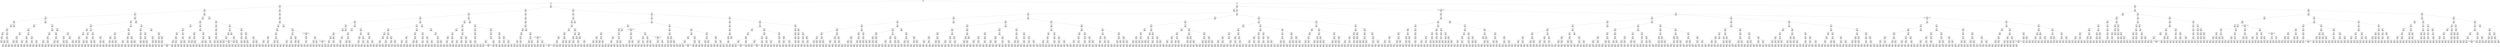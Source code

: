 digraph g {
node [shape = Mrecord];
nodo0[label="{EO: 0|cost: 0.0|A: null}"]
nodo1[label="{EO: 1|cost: 1.0|A: GoH4}"]
nodo3[label="{EO: 3|cost: 2.0|A: GoF3|Posicion:\nH4
Infectados:\n0
Escapados:\n3}"]
nodo7[label="{EO: 7|cost: 3.0|A: GoE3|Posicion:\nF3
Infectados:\n0
Escapados:\n3}"]
nodo16[label="{EO: 16|cost: 4.0|A: GoD3|Posicion:\nE3
Infectados:\n0
Escapados:\n3}"]
nodo31[label="{EO: 31|cost: 5.0|A: GoA3|Posicion:\nD3
Infectados:\n0
Escapados:\n3}"]
nodo57[label="{EO: 57|cost: 6.0|A: GoA2|Posicion:\nA3
Infectados:\n0
Escapados:\n3}"]
nodo101[label="{EO: 101|cost: 7.0|A: GoA1|Posicion:\nA2
Infectados:\n0
Escapados:\n3}"]

nodo57 -> nodo101;
nodo102[label="{EO: 102|cost: 7.0|A: GoD2|Posicion:\nA2
Infectados:\n0
Escapados:\n3}"]
nodo176[label="{EO: 176|cost: 8.0|A: GoE2|Posicion:\nD2
Infectados:\n0
Escapados:\n3}"]
nodo298[label="{EO: 298|cost: 9.0|A: GoE1|Posicion:\nE2
Infectados:\n0
Escapados:\n3}"]
nodo498[label="{EO: 498|cost: 10.0|A: GoD1|Posicion:\nE1
Infectados:\n0
Escapados:\n3}"]
nodo822[label="{EO: 822|cost: 11.0|A: GoA1|Posicion:\nD1
Infectados:\n0
Escapados:\n3}"]

nodo498 -> nodo822;

nodo298 -> nodo498;

nodo176 -> nodo298;
nodo299[label="{EO: 299|cost: 9.0|A: GoF2|Posicion:\nE2
Infectados:\n0
Escapados:\n3}"]
nodo499[label="{EO: 499|cost: 10.0|A: GoH2|Posicion:\nF2
Infectados:\n0
Escapados:\n3}"]
nodo823[label="{EO: 823|cost: 11.0|A: GoH1|Posicion:\nH2
Infectados:\n0
Escapados:\n3}"]
nodo1373[label="{EO: 1373|cost: 12.0|A: GoF1|Posicion:\nH1
Infectados:\n0
Escapados:\n3}"]

nodo823 -> nodo1373;

nodo499 -> nodo823;
nodo824[label="{EO: 824|cost: 11.0|A: GoI2|Posicion:\nH2
Infectados:\n0
Escapados:\n3}"]
nodo1374[label="{EO: 1374|cost: 12.0|A: GoI3|Posicion:\nI2
Infectados:\n0
Escapados:\n3}"]

nodo824 -> nodo1374;
nodo1375[label="{EO: 1375|cost: 12.0|A: GoJ2|Posicion:\nI2
Infectados:\n0
Escapados:\n3}"]

nodo824 -> nodo1375;

nodo499 -> nodo824;

nodo299 -> nodo499;

nodo176 -> nodo299;

nodo102 -> nodo176;

nodo57 -> nodo102;

nodo31 -> nodo57;
nodo58[label="{EO: 58|cost: 6.0|A: GoA5|Posicion:\nA3
Infectados:\n0
Escapados:\n3}"]
nodo103[label="{EO: 103|cost: 7.0|A: GoA6|Posicion:\nA5
Infectados:\n0
Escapados:\n3}"]
nodo177[label="{EO: 177|cost: 8.0|A: GoA7|Posicion:\nA6
Infectados:\n0
Escapados:\n3}"]
nodo300[label="{EO: 300|cost: 9.0|A: GoA8|Posicion:\nA7
Infectados:\n0
Escapados:\n3}"]
nodo500[label="{EO: 500|cost: 10.0|A: GoA9|Posicion:\nA8
Infectados:\n0
Escapados:\n3}"]
nodo825[label="{EO: 825|cost: 11.0|A: GoA10|Posicion:\nA9
Infectados:\n0
Escapados:\n3}"]
nodo1376[label="{EO: 1376|cost: 12.0|A: GoA11|Posicion:\nA10
Infectados:\n0
Escapados:\n3}"]

nodo825 -> nodo1376;

nodo500 -> nodo825;
nodo826[label="{EO: 826|cost: 11.0|A: GoD9|Posicion:\nA9
Infectados:\n0
Escapados:\n3}"]
nodo1377[label="{EO: 1377|cost: 12.0|A: GoD10|Posicion:\nD9
Infectados:\n0
Escapados:\n3}"]

nodo826 -> nodo1377;
nodo1378[label="{EO: 1378|cost: 12.0|A: GoE9|Posicion:\nD9
Infectados:\n0
Escapados:\n3}"]

nodo826 -> nodo1378;

nodo500 -> nodo826;

nodo300 -> nodo500;

nodo177 -> nodo300;
nodo301[label="{EO: 301|cost: 9.0|A: GoD7|Posicion:\nA7
Infectados:\n0
Escapados:\n3}"]
nodo501[label="{EO: 501|cost: 10.0|A: GoD8|Posicion:\nD7
Infectados:\n0
Escapados:\n3}"]
nodo827[label="{EO: 827|cost: 11.0|A: GoA8|Posicion:\nD8
Infectados:\n0
Escapados:\n3}"]
nodo1379[label="{EO: 1379|cost: 12.0|A: GoA9|Posicion:\nA8
Infectados:\n0
Escapados:\n3}"]

nodo827 -> nodo1379;

nodo501 -> nodo827;
nodo828[label="{EO: 828|cost: 11.0|A: GoD9|Posicion:\nD8
Infectados:\n0
Escapados:\n3}"]
nodo1380[label="{EO: 1380|cost: 12.0|A: GoD10|Posicion:\nD9
Infectados:\n0
Escapados:\n3}"]

nodo828 -> nodo1380;
nodo1381[label="{EO: 1381|cost: 12.0|A: GoE9|Posicion:\nD9
Infectados:\n0
Escapados:\n3}"]

nodo828 -> nodo1381;

nodo501 -> nodo828;

nodo301 -> nodo501;
nodo502[label="{EO: 502|cost: 10.0|A: GoE7|Posicion:\nD7
Infectados:\n0
Escapados:\n3}"]
nodo829[label="{EO: 829|cost: 11.0|A: GoE6|Posicion:\nE7
Infectados:\n0
Escapados:\n3}"]
nodo1382[label="{EO: 1382|cost: 12.0|A: GoD6|Posicion:\nE6
Infectados:\n0
Escapados:\n3}"]

nodo829 -> nodo1382;
nodo1383[label="{EO: 1383|cost: 12.0|A: GoE5|Posicion:\nE6
Infectados:\n0
Escapados:\n3}"]

nodo829 -> nodo1383;

nodo502 -> nodo829;
nodo830[label="{EO: 830|cost: 11.0|A: GoF7|Posicion:\nE7
Infectados:\n0
Escapados:\n3}"]
nodo1384[label="{EO: 1384|cost: 12.0|A: GoF8|Posicion:\nF7
Infectados:\n0
Escapados:\n3}"]

nodo830 -> nodo1384;
nodo1385[label="{EO: 1385|cost: 12.0|A: GoG7|Posicion:\nF7
Infectados:\n0
Escapados:\n3}"]

nodo830 -> nodo1385;

nodo502 -> nodo830;

nodo301 -> nodo502;

nodo177 -> nodo301;

nodo103 -> nodo177;

nodo58 -> nodo103;
nodo104[label="{EO: 104|cost: 7.0|A: GoD5|Posicion:\nA5
Infectados:\n0
Escapados:\n3}"]
nodo178[label="{EO: 178|cost: 8.0|A: GoD6|Posicion:\nD5
Infectados:\n0
Escapados:\n3}"]
nodo302[label="{EO: 302|cost: 9.0|A: GoA6|Posicion:\nD6
Infectados:\n0
Escapados:\n3}"]
nodo503[label="{EO: 503|cost: 10.0|A: GoA7|Posicion:\nA6
Infectados:\n0
Escapados:\n3}"]
nodo831[label="{EO: 831|cost: 11.0|A: GoA8|Posicion:\nA7
Infectados:\n0
Escapados:\n3}"]
nodo1386[label="{EO: 1386|cost: 12.0|A: GoA9|Posicion:\nA8
Infectados:\n0
Escapados:\n3}"]

nodo831 -> nodo1386;

nodo503 -> nodo831;
nodo832[label="{EO: 832|cost: 11.0|A: GoD7|Posicion:\nA7
Infectados:\n0
Escapados:\n3}"]
nodo1387[label="{EO: 1387|cost: 12.0|A: GoD8|Posicion:\nD7
Infectados:\n0
Escapados:\n3}"]

nodo832 -> nodo1387;
nodo1388[label="{EO: 1388|cost: 12.0|A: GoE7|Posicion:\nD7
Infectados:\n0
Escapados:\n3}"]

nodo832 -> nodo1388;

nodo503 -> nodo832;

nodo302 -> nodo503;

nodo178 -> nodo302;
nodo303[label="{EO: 303|cost: 9.0|A: GoD7|Posicion:\nD6
Infectados:\n0
Escapados:\n3}"]
nodo504[label="{EO: 504|cost: 10.0|A: GoD8|Posicion:\nD7
Infectados:\n0
Escapados:\n3}"]
nodo833[label="{EO: 833|cost: 11.0|A: GoA8|Posicion:\nD8
Infectados:\n0
Escapados:\n3}"]
nodo1389[label="{EO: 1389|cost: 12.0|A: GoA7|Posicion:\nA8
Infectados:\n0
Escapados:\n3}"]

nodo833 -> nodo1389;
nodo1390[label="{EO: 1390|cost: 12.0|A: GoA9|Posicion:\nA8
Infectados:\n0
Escapados:\n3}"]

nodo833 -> nodo1390;

nodo504 -> nodo833;
nodo834[label="{EO: 834|cost: 11.0|A: GoD9|Posicion:\nD8
Infectados:\n0
Escapados:\n3}"]
nodo1391[label="{EO: 1391|cost: 12.0|A: GoD10|Posicion:\nD9
Infectados:\n0
Escapados:\n3}"]

nodo834 -> nodo1391;
nodo1392[label="{EO: 1392|cost: 12.0|A: GoE9|Posicion:\nD9
Infectados:\n0
Escapados:\n3}"]

nodo834 -> nodo1392;

nodo504 -> nodo834;

nodo303 -> nodo504;
nodo505[label="{EO: 505|cost: 10.0|A: GoE7|Posicion:\nD7
Infectados:\n0
Escapados:\n3}"]
nodo835[label="{EO: 835|cost: 11.0|A: GoE6|Posicion:\nE7
Infectados:\n0
Escapados:\n3}"]
nodo1393[label="{EO: 1393|cost: 12.0|A: GoE5|Posicion:\nE6
Infectados:\n0
Escapados:\n3}"]

nodo835 -> nodo1393;

nodo505 -> nodo835;
nodo836[label="{EO: 836|cost: 11.0|A: GoF7|Posicion:\nE7
Infectados:\n0
Escapados:\n3}"]
nodo1394[label="{EO: 1394|cost: 12.0|A: GoF8|Posicion:\nF7
Infectados:\n0
Escapados:\n3}"]

nodo836 -> nodo1394;
nodo1395[label="{EO: 1395|cost: 12.0|A: GoG7|Posicion:\nF7
Infectados:\n0
Escapados:\n3}"]

nodo836 -> nodo1395;

nodo505 -> nodo836;

nodo303 -> nodo505;

nodo178 -> nodo303;

nodo104 -> nodo178;
nodo179[label="{EO: 179|cost: 8.0|A: GoE5|Posicion:\nD5
Infectados:\n0
Escapados:\n3}"]
nodo304[label="{EO: 304|cost: 9.0|A: GoF5|Posicion:\nE5
Infectados:\n0
Escapados:\n3}"]
nodo506[label="{EO: 506|cost: 10.0|A: GoF6|Posicion:\nF5
Infectados:\n0
Escapados:\n3}"]
nodo837[label="{EO: 837|cost: 11.0|A: GoG6|Posicion:\nF6
Infectados:\n0
Escapados:\n3}"]
nodo1396[label="{EO: 1396|cost: 12.0|A: GoG7|Posicion:\nG6
Infectados:\n0
Escapados:\n3}"]

nodo837 -> nodo1396;
nodo1397[label="{EO: 1397|cost: 12.0|A: GoH6|Posicion:\nG6
Infectados:\n0
Escapados:\n3}"]

nodo837 -> nodo1397;

nodo506 -> nodo837;

nodo304 -> nodo506;

nodo179 -> nodo304;

nodo104 -> nodo179;

nodo58 -> nodo104;

nodo31 -> nodo58;

nodo16 -> nodo31;
nodo32[label="{EO: 32|cost: 5.0|A: GoD5|Posicion:\nD3
Infectados:\n0
Escapados:\n3}"]
nodo59[label="{EO: 59|cost: 6.0|A: GoD6|Posicion:\nD5
Infectados:\n0
Escapados:\n3}"]
nodo105[label="{EO: 105|cost: 7.0|A: GoA6|Posicion:\nD6
Infectados:\n0
Escapados:\n3}"]
nodo180[label="{EO: 180|cost: 8.0|A: GoA5|Posicion:\nA6
Infectados:\n0
Escapados:\n3}"]
nodo305[label="{EO: 305|cost: 9.0|A: GoA3|Posicion:\nA5
Infectados:\n0
Escapados:\n3}"]
nodo507[label="{EO: 507|cost: 10.0|A: GoA2|Posicion:\nA3
Infectados:\n0
Escapados:\n3}"]
nodo838[label="{EO: 838|cost: 11.0|A: GoA1|Posicion:\nA2
Infectados:\n0
Escapados:\n3}"]

nodo507 -> nodo838;
nodo839[label="{EO: 839|cost: 11.0|A: GoD2|Posicion:\nA2
Infectados:\n0
Escapados:\n3}"]
nodo1398[label="{EO: 1398|cost: 12.0|A: GoE2|Posicion:\nD2
Infectados:\n0
Escapados:\n3}"]

nodo839 -> nodo1398;

nodo507 -> nodo839;

nodo305 -> nodo507;

nodo180 -> nodo305;

nodo105 -> nodo180;
nodo181[label="{EO: 181|cost: 8.0|A: GoA7|Posicion:\nA6
Infectados:\n0
Escapados:\n3}"]
nodo306[label="{EO: 306|cost: 9.0|A: GoA8|Posicion:\nA7
Infectados:\n0
Escapados:\n3}"]
nodo508[label="{EO: 508|cost: 10.0|A: GoA9|Posicion:\nA8
Infectados:\n0
Escapados:\n3}"]
nodo840[label="{EO: 840|cost: 11.0|A: GoA10|Posicion:\nA9
Infectados:\n0
Escapados:\n3}"]
nodo1399[label="{EO: 1399|cost: 12.0|A: GoA11|Posicion:\nA10
Infectados:\n0
Escapados:\n3}"]

nodo840 -> nodo1399;

nodo508 -> nodo840;
nodo841[label="{EO: 841|cost: 11.0|A: GoD9|Posicion:\nA9
Infectados:\n0
Escapados:\n3}"]
nodo1400[label="{EO: 1400|cost: 12.0|A: GoD10|Posicion:\nD9
Infectados:\n0
Escapados:\n3}"]

nodo841 -> nodo1400;
nodo1401[label="{EO: 1401|cost: 12.0|A: GoE9|Posicion:\nD9
Infectados:\n0
Escapados:\n3}"]

nodo841 -> nodo1401;

nodo508 -> nodo841;

nodo306 -> nodo508;

nodo181 -> nodo306;
nodo307[label="{EO: 307|cost: 9.0|A: GoD7|Posicion:\nA7
Infectados:\n0
Escapados:\n3}"]
nodo509[label="{EO: 509|cost: 10.0|A: GoD8|Posicion:\nD7
Infectados:\n0
Escapados:\n3}"]
nodo842[label="{EO: 842|cost: 11.0|A: GoA8|Posicion:\nD8
Infectados:\n0
Escapados:\n3}"]
nodo1402[label="{EO: 1402|cost: 12.0|A: GoA9|Posicion:\nA8
Infectados:\n0
Escapados:\n3}"]

nodo842 -> nodo1402;

nodo509 -> nodo842;
nodo843[label="{EO: 843|cost: 11.0|A: GoD9|Posicion:\nD8
Infectados:\n0
Escapados:\n3}"]
nodo1403[label="{EO: 1403|cost: 12.0|A: GoD10|Posicion:\nD9
Infectados:\n0
Escapados:\n3}"]

nodo843 -> nodo1403;
nodo1404[label="{EO: 1404|cost: 12.0|A: GoE9|Posicion:\nD9
Infectados:\n0
Escapados:\n3}"]

nodo843 -> nodo1404;

nodo509 -> nodo843;

nodo307 -> nodo509;
nodo510[label="{EO: 510|cost: 10.0|A: GoE7|Posicion:\nD7
Infectados:\n0
Escapados:\n3}"]
nodo844[label="{EO: 844|cost: 11.0|A: GoE6|Posicion:\nE7
Infectados:\n0
Escapados:\n3}"]
nodo1405[label="{EO: 1405|cost: 12.0|A: GoE5|Posicion:\nE6
Infectados:\n0
Escapados:\n3}"]

nodo844 -> nodo1405;

nodo510 -> nodo844;
nodo845[label="{EO: 845|cost: 11.0|A: GoF7|Posicion:\nE7
Infectados:\n0
Escapados:\n3}"]
nodo1406[label="{EO: 1406|cost: 12.0|A: GoF8|Posicion:\nF7
Infectados:\n0
Escapados:\n3}"]

nodo845 -> nodo1406;
nodo1407[label="{EO: 1407|cost: 12.0|A: GoG7|Posicion:\nF7
Infectados:\n0
Escapados:\n3}"]

nodo845 -> nodo1407;

nodo510 -> nodo845;

nodo307 -> nodo510;

nodo181 -> nodo307;

nodo105 -> nodo181;

nodo59 -> nodo105;
nodo106[label="{EO: 106|cost: 7.0|A: GoD7|Posicion:\nD6
Infectados:\n0
Escapados:\n3}"]
nodo182[label="{EO: 182|cost: 8.0|A: GoD8|Posicion:\nD7
Infectados:\n0
Escapados:\n3}"]
nodo308[label="{EO: 308|cost: 9.0|A: GoA8|Posicion:\nD8
Infectados:\n0
Escapados:\n3}"]
nodo511[label="{EO: 511|cost: 10.0|A: GoA7|Posicion:\nA8
Infectados:\n0
Escapados:\n3}"]
nodo846[label="{EO: 846|cost: 11.0|A: GoA6|Posicion:\nA7
Infectados:\n0
Escapados:\n3}"]
nodo1408[label="{EO: 1408|cost: 12.0|A: GoA5|Posicion:\nA6
Infectados:\n0
Escapados:\n3}"]

nodo846 -> nodo1408;

nodo511 -> nodo846;

nodo308 -> nodo511;
nodo512[label="{EO: 512|cost: 10.0|A: GoA9|Posicion:\nA8
Infectados:\n0
Escapados:\n3}"]
nodo847[label="{EO: 847|cost: 11.0|A: GoA10|Posicion:\nA9
Infectados:\n0
Escapados:\n3}"]
nodo1409[label="{EO: 1409|cost: 12.0|A: GoA11|Posicion:\nA10
Infectados:\n0
Escapados:\n3}"]

nodo847 -> nodo1409;

nodo512 -> nodo847;
nodo848[label="{EO: 848|cost: 11.0|A: GoD9|Posicion:\nA9
Infectados:\n0
Escapados:\n3}"]
nodo1410[label="{EO: 1410|cost: 12.0|A: GoD10|Posicion:\nD9
Infectados:\n0
Escapados:\n3}"]

nodo848 -> nodo1410;
nodo1411[label="{EO: 1411|cost: 12.0|A: GoE9|Posicion:\nD9
Infectados:\n0
Escapados:\n3}"]

nodo848 -> nodo1411;

nodo512 -> nodo848;

nodo308 -> nodo512;

nodo182 -> nodo308;
nodo309[label="{EO: 309|cost: 9.0|A: GoD9|Posicion:\nD8
Infectados:\n0
Escapados:\n3}"]
nodo513[label="{EO: 513|cost: 10.0|A: GoD10|Posicion:\nD9
Infectados:\n0
Escapados:\n3}"]
nodo849[label="{EO: 849|cost: 11.0|A: GoC10|Posicion:\nD10
Infectados:\n0
Escapados:\n3}"]
nodo1412[label="{EO: 1412|cost: 12.0|A: GoA10|Posicion:\nC10
Infectados:\n0
Escapados:\n3}"]

nodo849 -> nodo1412;

nodo513 -> nodo849;
nodo850[label="{EO: 850|cost: 11.0|A: GoD11|Posicion:\nD10
Infectados:\n0
Escapados:\n3}"]
nodo1413[label="{EO: 1413|cost: 12.0|A: GoD12|Posicion:\nD11
Infectados:\n0
Escapados:\n3}"]

nodo850 -> nodo1413;
nodo1414[label="{EO: 1414|cost: 12.0|A: GoE11|Posicion:\nD11
Infectados:\n0
Escapados:\n3}"]

nodo850 -> nodo1414;

nodo513 -> nodo850;

nodo309 -> nodo513;
nodo514[label="{EO: 514|cost: 10.0|A: GoE9|Posicion:\nD9
Infectados:\n0
Escapados:\n3}"]
nodo851[label="{EO: 851|cost: 11.0|A: GoE8|Posicion:\nE9
Infectados:\n0
Escapados:\n3}"]
nodo1415[label="{EO: 1415|cost: 12.0|A: GoE7|Posicion:\nE8
Infectados:\n0
Escapados:\n3}"]

nodo851 -> nodo1415;

nodo514 -> nodo851;
nodo852[label="{EO: 852|cost: 11.0|A: GoF9|Posicion:\nE9
Infectados:\n0
Escapados:\n3}"]
nodo1416[label="{EO: 1416|cost: 12.0|A: GoF10|Posicion:\nF9
Infectados:\n0
Escapados:\n3}"]

nodo852 -> nodo1416;
nodo1417[label="{EO: 1417|cost: 12.0|A: GoH9|Posicion:\nF9
Infectados:\n0
Escapados:\n3}"]

nodo852 -> nodo1417;

nodo514 -> nodo852;

nodo309 -> nodo514;

nodo182 -> nodo309;

nodo106 -> nodo182;
nodo183[label="{EO: 183|cost: 8.0|A: GoE7|Posicion:\nD7
Infectados:\n0
Escapados:\n3}"]
nodo310[label="{EO: 310|cost: 9.0|A: GoE6|Posicion:\nE7
Infectados:\n0
Escapados:\n3}"]
nodo515[label="{EO: 515|cost: 10.0|A: GoE5|Posicion:\nE6
Infectados:\n0
Escapados:\n3}"]
nodo853[label="{EO: 853|cost: 11.0|A: GoF5|Posicion:\nE5
Infectados:\n0
Escapados:\n3}"]
nodo1418[label="{EO: 1418|cost: 12.0|A: GoF6|Posicion:\nF5
Infectados:\n0
Escapados:\n3}"]

nodo853 -> nodo1418;

nodo515 -> nodo853;

nodo310 -> nodo515;

nodo183 -> nodo310;
nodo311[label="{EO: 311|cost: 9.0|A: GoF7|Posicion:\nE7
Infectados:\n0
Escapados:\n3}"]
nodo516[label="{EO: 516|cost: 10.0|A: GoF8|Posicion:\nF7
Infectados:\n0
Escapados:\n3}"]
nodo854[label="{EO: 854|cost: 11.0|A: GoE8|Posicion:\nF8
Infectados:\n0
Escapados:\n3}"]
nodo1419[label="{EO: 1419|cost: 12.0|A: GoD8|Posicion:\nE8
Infectados:\n0
Escapados:\n3}"]

nodo854 -> nodo1419;

nodo516 -> nodo854;
nodo855[label="{EO: 855|cost: 11.0|A: GoF9|Posicion:\nF8
Infectados:\n0
Escapados:\n3}"]
nodo1420[label="{EO: 1420|cost: 12.0|A: GoF10|Posicion:\nF9
Infectados:\n0
Escapados:\n3}"]

nodo855 -> nodo1420;
nodo1421[label="{EO: 1421|cost: 12.0|A: GoH9|Posicion:\nF9
Infectados:\n0
Escapados:\n3}"]

nodo855 -> nodo1421;

nodo516 -> nodo855;

nodo311 -> nodo516;
nodo517[label="{EO: 517|cost: 10.0|A: GoG7|Posicion:\nF7
Infectados:\n0
Escapados:\n3}"]
nodo856[label="{EO: 856|cost: 11.0|A: GoG6|Posicion:\nG7
Infectados:\n0
Escapados:\n3}"]
nodo1422[label="{EO: 1422|cost: 12.0|A: GoH6|Posicion:\nG6
Infectados:\n0
Escapados:\n3}"]

nodo856 -> nodo1422;

nodo517 -> nodo856;
nodo857[label="{EO: 857|cost: 11.0|A: GoH7|Posicion:\nG7
Infectados:\n0
Escapados:\n3}"]
nodo1423[label="{EO: 1423|cost: 12.0|A: GoI7|Posicion:\nH7
Infectados:\n0
Escapados:\n3}"]

nodo857 -> nodo1423;

nodo517 -> nodo857;

nodo311 -> nodo517;

nodo183 -> nodo311;

nodo106 -> nodo183;

nodo59 -> nodo106;

nodo32 -> nodo59;
nodo60[label="{EO: 60|cost: 6.0|A: GoE5|Posicion:\nD5
Infectados:\n0
Escapados:\n3}"]
nodo107[label="{EO: 107|cost: 7.0|A: GoF5|Posicion:\nE5
Infectados:\n0
Escapados:\n3}"]
nodo184[label="{EO: 184|cost: 8.0|A: GoF6|Posicion:\nF5
Infectados:\n0
Escapados:\n3}"]
nodo312[label="{EO: 312|cost: 9.0|A: GoG6|Posicion:\nF6
Infectados:\n0
Escapados:\n3}"]
nodo518[label="{EO: 518|cost: 10.0|A: GoG7|Posicion:\nG6
Infectados:\n0
Escapados:\n3}"]
nodo858[label="{EO: 858|cost: 11.0|A: GoH7|Posicion:\nG7
Infectados:\n0
Escapados:\n3}"]
nodo1424[label="{EO: 1424|cost: 12.0|A: GoI7|Posicion:\nH7
Infectados:\n0
Escapados:\n3}"]

nodo858 -> nodo1424;

nodo518 -> nodo858;

nodo312 -> nodo518;
nodo519[label="{EO: 519|cost: 10.0|A: GoH6|Posicion:\nG6
Infectados:\n0
Escapados:\n3}"]
nodo859[label="{EO: 859|cost: 11.0|A: GoI6|Posicion:\nH6
Infectados:\n0
Escapados:\n3}"]
nodo1425[label="{EO: 1425|cost: 12.0|A: GoI7|Posicion:\nI6
Infectados:\n0
Escapados:\n3}"]

nodo859 -> nodo1425;
nodo1426[label="{EO: 1426|cost: 12.0|A: Hacer la ley, multar y mandar a casa.|Posicion:\nI6
Infectados:\n0
Escapados:\n3}"]

nodo859 -> nodo1426;

nodo519 -> nodo859;

nodo312 -> nodo519;

nodo184 -> nodo312;

nodo107 -> nodo184;

nodo60 -> nodo107;

nodo32 -> nodo60;

nodo16 -> nodo32;

nodo7 -> nodo16;
nodo17[label="{EO: 17|cost: 4.0|A: GoE2|Posicion:\nE3
Infectados:\n0
Escapados:\n3}"]
nodo33[label="{EO: 33|cost: 5.0|A: GoE1|Posicion:\nE2
Infectados:\n0
Escapados:\n3}"]
nodo61[label="{EO: 61|cost: 6.0|A: GoD1|Posicion:\nE1
Infectados:\n0
Escapados:\n3}"]
nodo108[label="{EO: 108|cost: 7.0|A: GoA1|Posicion:\nD1
Infectados:\n0
Escapados:\n3}"]
nodo185[label="{EO: 185|cost: 8.0|A: GoA2|Posicion:\nA1
Infectados:\n0
Escapados:\n3}"]
nodo313[label="{EO: 313|cost: 9.0|A: GoA3|Posicion:\nA2
Infectados:\n0
Escapados:\n3}"]
nodo520[label="{EO: 520|cost: 10.0|A: GoA5|Posicion:\nA3
Infectados:\n0
Escapados:\n3}"]
nodo860[label="{EO: 860|cost: 11.0|A: GoA6|Posicion:\nA5
Infectados:\n0
Escapados:\n3}"]
nodo1427[label="{EO: 1427|cost: 12.0|A: GoA7|Posicion:\nA6
Infectados:\n0
Escapados:\n3}"]

nodo860 -> nodo1427;

nodo520 -> nodo860;
nodo861[label="{EO: 861|cost: 11.0|A: GoD5|Posicion:\nA5
Infectados:\n0
Escapados:\n3}"]
nodo1428[label="{EO: 1428|cost: 12.0|A: GoD6|Posicion:\nD5
Infectados:\n0
Escapados:\n3}"]

nodo861 -> nodo1428;
nodo1429[label="{EO: 1429|cost: 12.0|A: GoE5|Posicion:\nD5
Infectados:\n0
Escapados:\n3}"]

nodo861 -> nodo1429;

nodo520 -> nodo861;

nodo313 -> nodo520;

nodo185 -> nodo313;
nodo314[label="{EO: 314|cost: 9.0|A: GoD2|Posicion:\nA2
Infectados:\n0
Escapados:\n3}"]
nodo521[label="{EO: 521|cost: 10.0|A: GoD3|Posicion:\nD2
Infectados:\n0
Escapados:\n3}"]
nodo862[label="{EO: 862|cost: 11.0|A: GoA3|Posicion:\nD3
Infectados:\n0
Escapados:\n3}"]
nodo1430[label="{EO: 1430|cost: 12.0|A: GoA5|Posicion:\nA3
Infectados:\n0
Escapados:\n3}"]

nodo862 -> nodo1430;

nodo521 -> nodo862;
nodo863[label="{EO: 863|cost: 11.0|A: GoD5|Posicion:\nD3
Infectados:\n0
Escapados:\n3}"]
nodo1431[label="{EO: 1431|cost: 12.0|A: GoD6|Posicion:\nD5
Infectados:\n0
Escapados:\n3}"]

nodo863 -> nodo1431;
nodo1432[label="{EO: 1432|cost: 12.0|A: GoE5|Posicion:\nD5
Infectados:\n0
Escapados:\n3}"]

nodo863 -> nodo1432;

nodo521 -> nodo863;

nodo314 -> nodo521;

nodo185 -> nodo314;

nodo108 -> nodo185;

nodo61 -> nodo108;
nodo109[label="{EO: 109|cost: 7.0|A: GoD2|Posicion:\nD1
Infectados:\n0
Escapados:\n3}"]
nodo186[label="{EO: 186|cost: 8.0|A: GoD3|Posicion:\nD2
Infectados:\n0
Escapados:\n3}"]
nodo315[label="{EO: 315|cost: 9.0|A: GoA3|Posicion:\nD3
Infectados:\n0
Escapados:\n3}"]
nodo522[label="{EO: 522|cost: 10.0|A: GoA2|Posicion:\nA3
Infectados:\n0
Escapados:\n3}"]
nodo864[label="{EO: 864|cost: 11.0|A: GoA1|Posicion:\nA2
Infectados:\n0
Escapados:\n3}"]

nodo522 -> nodo864;

nodo315 -> nodo522;
nodo523[label="{EO: 523|cost: 10.0|A: GoA5|Posicion:\nA3
Infectados:\n0
Escapados:\n3}"]
nodo865[label="{EO: 865|cost: 11.0|A: GoA6|Posicion:\nA5
Infectados:\n0
Escapados:\n3}"]
nodo1433[label="{EO: 1433|cost: 12.0|A: GoA7|Posicion:\nA6
Infectados:\n0
Escapados:\n3}"]

nodo865 -> nodo1433;

nodo523 -> nodo865;
nodo866[label="{EO: 866|cost: 11.0|A: GoD5|Posicion:\nA5
Infectados:\n0
Escapados:\n3}"]
nodo1434[label="{EO: 1434|cost: 12.0|A: GoD6|Posicion:\nD5
Infectados:\n0
Escapados:\n3}"]

nodo866 -> nodo1434;
nodo1435[label="{EO: 1435|cost: 12.0|A: GoE5|Posicion:\nD5
Infectados:\n0
Escapados:\n3}"]

nodo866 -> nodo1435;

nodo523 -> nodo866;

nodo315 -> nodo523;

nodo186 -> nodo315;
nodo316[label="{EO: 316|cost: 9.0|A: GoD5|Posicion:\nD3
Infectados:\n0
Escapados:\n3}"]
nodo524[label="{EO: 524|cost: 10.0|A: GoD6|Posicion:\nD5
Infectados:\n0
Escapados:\n3}"]
nodo867[label="{EO: 867|cost: 11.0|A: GoA6|Posicion:\nD6
Infectados:\n0
Escapados:\n3}"]
nodo1436[label="{EO: 1436|cost: 12.0|A: GoA5|Posicion:\nA6
Infectados:\n0
Escapados:\n3}"]

nodo867 -> nodo1436;
nodo1437[label="{EO: 1437|cost: 12.0|A: GoA7|Posicion:\nA6
Infectados:\n0
Escapados:\n3}"]

nodo867 -> nodo1437;

nodo524 -> nodo867;
nodo868[label="{EO: 868|cost: 11.0|A: GoD7|Posicion:\nD6
Infectados:\n0
Escapados:\n3}"]
nodo1438[label="{EO: 1438|cost: 12.0|A: GoD8|Posicion:\nD7
Infectados:\n0
Escapados:\n3}"]

nodo868 -> nodo1438;
nodo1439[label="{EO: 1439|cost: 12.0|A: GoE7|Posicion:\nD7
Infectados:\n0
Escapados:\n3}"]

nodo868 -> nodo1439;

nodo524 -> nodo868;

nodo316 -> nodo524;
nodo525[label="{EO: 525|cost: 10.0|A: GoE5|Posicion:\nD5
Infectados:\n0
Escapados:\n3}"]
nodo869[label="{EO: 869|cost: 11.0|A: GoF5|Posicion:\nE5
Infectados:\n0
Escapados:\n3}"]
nodo1440[label="{EO: 1440|cost: 12.0|A: GoF6|Posicion:\nF5
Infectados:\n0
Escapados:\n3}"]

nodo869 -> nodo1440;

nodo525 -> nodo869;

nodo316 -> nodo525;

nodo186 -> nodo316;

nodo109 -> nodo186;

nodo61 -> nodo109;

nodo33 -> nodo61;

nodo17 -> nodo33;
nodo34[label="{EO: 34|cost: 5.0|A: GoF2|Posicion:\nE2
Infectados:\n0
Escapados:\n3}"]
nodo62[label="{EO: 62|cost: 6.0|A: GoH2|Posicion:\nF2
Infectados:\n0
Escapados:\n3}"]
nodo110[label="{EO: 110|cost: 7.0|A: GoH1|Posicion:\nH2
Infectados:\n0
Escapados:\n3}"]
nodo187[label="{EO: 187|cost: 8.0|A: GoF1|Posicion:\nH1
Infectados:\n0
Escapados:\n3}"]
nodo317[label="{EO: 317|cost: 9.0|A: GoE1|Posicion:\nF1
Infectados:\n0
Escapados:\n3}"]
nodo526[label="{EO: 526|cost: 10.0|A: GoD1|Posicion:\nE1
Infectados:\n0
Escapados:\n3}"]
nodo870[label="{EO: 870|cost: 11.0|A: GoA1|Posicion:\nD1
Infectados:\n0
Escapados:\n3}"]
nodo1441[label="{EO: 1441|cost: 12.0|A: GoA2|Posicion:\nA1
Infectados:\n0
Escapados:\n3}"]

nodo870 -> nodo1441;

nodo526 -> nodo870;
nodo871[label="{EO: 871|cost: 11.0|A: GoD2|Posicion:\nD1
Infectados:\n0
Escapados:\n3}"]
nodo1442[label="{EO: 1442|cost: 12.0|A: GoD3|Posicion:\nD2
Infectados:\n0
Escapados:\n3}"]

nodo871 -> nodo1442;

nodo526 -> nodo871;

nodo317 -> nodo526;

nodo187 -> nodo317;

nodo110 -> nodo187;

nodo62 -> nodo110;
nodo111[label="{EO: 111|cost: 7.0|A: GoI2|Posicion:\nH2
Infectados:\n0
Escapados:\n3}"]
nodo188[label="{EO: 188|cost: 8.0|A: GoI3|Posicion:\nI2
Infectados:\n0
Escapados:\n3}"]
nodo318[label="{EO: 318|cost: 9.0|A: GoH3|Posicion:\nI3
Infectados:\n0
Escapados:\n3}"]

nodo188 -> nodo318;
nodo319[label="{EO: 319|cost: 9.0|A: GoI5|Posicion:\nI3
Infectados:\n0
Escapados:\n3}"]
nodo527[label="{EO: 527|cost: 10.0|A: GoI6|Posicion:\nI5
Infectados:\n0
Escapados:\n3}"]
nodo872[label="{EO: 872|cost: 11.0|A: GoH6|Posicion:\nI6
Infectados:\n0
Escapados:\n3}"]

nodo527 -> nodo872;
nodo873[label="{EO: 873|cost: 11.0|A: GoI7|Posicion:\nI6
Infectados:\n0
Escapados:\n3}"]
nodo1443[label="{EO: 1443|cost: 12.0|A: GoI8|Posicion:\nI7
Infectados:\n0
Escapados:\n3}"]

nodo873 -> nodo1443;
nodo1444[label="{EO: 1444|cost: 12.0|A: GoJ7|Posicion:\nI7
Infectados:\n0
Escapados:\n3}"]

nodo873 -> nodo1444;

nodo527 -> nodo873;
nodo874[label="{EO: 874|cost: 11.0|A: Hacer la ley, multar y mandar a casa.|Posicion:\nI6
Infectados:\n0
Escapados:\n3}"]
nodo1445[label="{EO: 1445|cost: 12.0|A: GoH6|Posicion:\nI6
Infectados:\n1
Escapados:\n2}"]

nodo874 -> nodo1445;
nodo1446[label="{EO: 1446|cost: 12.0|A: GoI7|Posicion:\nI6
Infectados:\n1
Escapados:\n2}"]

nodo874 -> nodo1446;

nodo527 -> nodo874;

nodo319 -> nodo527;
nodo528[label="{EO: 528|cost: 10.0|A: GoJ5|Posicion:\nI5
Infectados:\n0
Escapados:\n3}"]
nodo875[label="{EO: 875|cost: 11.0|A: GoJ3|Posicion:\nJ5
Infectados:\n0
Escapados:\n3}"]
nodo1447[label="{EO: 1447|cost: 12.0|A: GoJ2|Posicion:\nJ3
Infectados:\n0
Escapados:\n3}"]

nodo875 -> nodo1447;

nodo528 -> nodo875;
nodo876[label="{EO: 876|cost: 11.0|A: GoK5|Posicion:\nJ5
Infectados:\n0
Escapados:\n3}"]
nodo1448[label="{EO: 1448|cost: 12.0|A: GoK6|Posicion:\nK5
Infectados:\n0
Escapados:\n3}"]

nodo876 -> nodo1448;
nodo1449[label="{EO: 1449|cost: 12.0|A: GoL5|Posicion:\nK5
Infectados:\n0
Escapados:\n3}"]

nodo876 -> nodo1449;

nodo528 -> nodo876;

nodo319 -> nodo528;

nodo188 -> nodo319;

nodo111 -> nodo188;
nodo189[label="{EO: 189|cost: 8.0|A: GoJ2|Posicion:\nI2
Infectados:\n0
Escapados:\n3}"]
nodo320[label="{EO: 320|cost: 9.0|A: GoJ1|Posicion:\nJ2
Infectados:\n0
Escapados:\n3}"]
nodo529[label="{EO: 529|cost: 10.0|A: GoI1|Posicion:\nJ1
Infectados:\n0
Escapados:\n3}"]
nodo877[label="{EO: 877|cost: 11.0|A: GoH1|Posicion:\nI1
Infectados:\n0
Escapados:\n3}"]
nodo1450[label="{EO: 1450|cost: 12.0|A: GoF1|Posicion:\nH1
Infectados:\n0
Escapados:\n3}"]

nodo877 -> nodo1450;

nodo529 -> nodo877;

nodo320 -> nodo529;

nodo189 -> nodo320;
nodo321[label="{EO: 321|cost: 9.0|A: GoK2|Posicion:\nJ2
Infectados:\n0
Escapados:\n3}"]
nodo530[label="{EO: 530|cost: 10.0|A: GoK3|Posicion:\nK2
Infectados:\n0
Escapados:\n3}"]
nodo878[label="{EO: 878|cost: 11.0|A: GoJ3|Posicion:\nK3
Infectados:\n0
Escapados:\n3}"]
nodo1451[label="{EO: 1451|cost: 12.0|A: GoI3|Posicion:\nJ3
Infectados:\n0
Escapados:\n3}"]

nodo878 -> nodo1451;

nodo530 -> nodo878;
nodo879[label="{EO: 879|cost: 11.0|A: GoK5|Posicion:\nK3
Infectados:\n0
Escapados:\n3}"]
nodo1452[label="{EO: 1452|cost: 12.0|A: GoK6|Posicion:\nK5
Infectados:\n0
Escapados:\n3}"]

nodo879 -> nodo1452;
nodo1453[label="{EO: 1453|cost: 12.0|A: GoL5|Posicion:\nK5
Infectados:\n0
Escapados:\n3}"]

nodo879 -> nodo1453;

nodo530 -> nodo879;

nodo321 -> nodo530;
nodo531[label="{EO: 531|cost: 10.0|A: GoL2|Posicion:\nK2
Infectados:\n0
Escapados:\n3}"]
nodo880[label="{EO: 880|cost: 11.0|A: GoL1|Posicion:\nL2
Infectados:\n0
Escapados:\n3}"]
nodo1454[label="{EO: 1454|cost: 12.0|A: GoK1|Posicion:\nL1
Infectados:\n0
Escapados:\n3}"]

nodo880 -> nodo1454;

nodo531 -> nodo880;
nodo881[label="{EO: 881|cost: 11.0|A: GoM2|Posicion:\nL2
Infectados:\n0
Escapados:\n3}"]
nodo1455[label="{EO: 1455|cost: 12.0|A: GoM1|Posicion:\nM2
Infectados:\n0
Escapados:\n3}"]

nodo881 -> nodo1455;
nodo1456[label="{EO: 1456|cost: 12.0|A: GoM3|Posicion:\nM2
Infectados:\n0
Escapados:\n3}"]

nodo881 -> nodo1456;

nodo531 -> nodo881;

nodo321 -> nodo531;

nodo189 -> nodo321;

nodo111 -> nodo189;

nodo62 -> nodo111;

nodo34 -> nodo62;

nodo17 -> nodo34;

nodo7 -> nodo17;

nodo3 -> nodo7;
nodo8[label="{EO: 8|cost: 3.0|A: GoF4|Posicion:\nF3
Infectados:\n0
Escapados:\n3}"]
nodo18[label="{EO: 18|cost: 4.0|A: GoF5|Posicion:\nF4
Infectados:\n0
Escapados:\n3}"]
nodo35[label="{EO: 35|cost: 5.0|A: GoF6|Posicion:\nF5
Infectados:\n0
Escapados:\n3}"]
nodo63[label="{EO: 63|cost: 6.0|A: GoG6|Posicion:\nF6
Infectados:\n0
Escapados:\n3}"]
nodo112[label="{EO: 112|cost: 7.0|A: GoG7|Posicion:\nG6
Infectados:\n0
Escapados:\n3}"]
nodo190[label="{EO: 190|cost: 8.0|A: GoH7|Posicion:\nG7
Infectados:\n0
Escapados:\n3}"]
nodo322[label="{EO: 322|cost: 9.0|A: GoI7|Posicion:\nH7
Infectados:\n0
Escapados:\n3}"]
nodo532[label="{EO: 532|cost: 10.0|A: GoI8|Posicion:\nI7
Infectados:\n0
Escapados:\n3}"]
nodo882[label="{EO: 882|cost: 11.0|A: GoH8|Posicion:\nI8
Infectados:\n0
Escapados:\n3}"]
nodo1457[label="{EO: 1457|cost: 12.0|A: GoF8|Posicion:\nH8
Infectados:\n0
Escapados:\n3}"]

nodo882 -> nodo1457;

nodo532 -> nodo882;
nodo883[label="{EO: 883|cost: 11.0|A: GoI9|Posicion:\nI8
Infectados:\n0
Escapados:\n3}"]
nodo1458[label="{EO: 1458|cost: 12.0|A: GoI10|Posicion:\nI9
Infectados:\n0
Escapados:\n3}"]

nodo883 -> nodo1458;
nodo1459[label="{EO: 1459|cost: 12.0|A: GoJ9|Posicion:\nI9
Infectados:\n0
Escapados:\n3}"]

nodo883 -> nodo1459;

nodo532 -> nodo883;

nodo322 -> nodo532;
nodo533[label="{EO: 533|cost: 10.0|A: GoJ7|Posicion:\nI7
Infectados:\n0
Escapados:\n3}"]
nodo884[label="{EO: 884|cost: 11.0|A: GoJ6|Posicion:\nJ7
Infectados:\n0
Escapados:\n3}"]
nodo1460[label="{EO: 1460|cost: 12.0|A: GoI6|Posicion:\nJ6
Infectados:\n0
Escapados:\n3}"]

nodo884 -> nodo1460;
nodo1461[label="{EO: 1461|cost: 12.0|A: GoJ5|Posicion:\nJ6
Infectados:\n0
Escapados:\n3}"]

nodo884 -> nodo1461;

nodo533 -> nodo884;
nodo885[label="{EO: 885|cost: 11.0|A: GoK7|Posicion:\nJ7
Infectados:\n0
Escapados:\n3}"]
nodo1462[label="{EO: 1462|cost: 12.0|A: GoK8|Posicion:\nK7
Infectados:\n0
Escapados:\n3}"]

nodo885 -> nodo1462;
nodo1463[label="{EO: 1463|cost: 12.0|A: GoL7|Posicion:\nK7
Infectados:\n0
Escapados:\n3}"]

nodo885 -> nodo1463;

nodo533 -> nodo885;

nodo322 -> nodo533;

nodo190 -> nodo322;

nodo112 -> nodo190;

nodo63 -> nodo112;
nodo113[label="{EO: 113|cost: 7.0|A: GoH6|Posicion:\nG6
Infectados:\n0
Escapados:\n3}"]
nodo191[label="{EO: 191|cost: 8.0|A: GoI6|Posicion:\nH6
Infectados:\n0
Escapados:\n3}"]
nodo323[label="{EO: 323|cost: 9.0|A: GoI7|Posicion:\nI6
Infectados:\n0
Escapados:\n3}"]
nodo534[label="{EO: 534|cost: 10.0|A: GoI8|Posicion:\nI7
Infectados:\n0
Escapados:\n3}"]
nodo886[label="{EO: 886|cost: 11.0|A: GoH8|Posicion:\nI8
Infectados:\n0
Escapados:\n3}"]
nodo1464[label="{EO: 1464|cost: 12.0|A: GoF8|Posicion:\nH8
Infectados:\n0
Escapados:\n3}"]

nodo886 -> nodo1464;
nodo1465[label="{EO: 1465|cost: 12.0|A: GoH7|Posicion:\nH8
Infectados:\n0
Escapados:\n3}"]

nodo886 -> nodo1465;

nodo534 -> nodo886;
nodo887[label="{EO: 887|cost: 11.0|A: GoI9|Posicion:\nI8
Infectados:\n0
Escapados:\n3}"]
nodo1466[label="{EO: 1466|cost: 12.0|A: GoI10|Posicion:\nI9
Infectados:\n0
Escapados:\n3}"]

nodo887 -> nodo1466;
nodo1467[label="{EO: 1467|cost: 12.0|A: GoJ9|Posicion:\nI9
Infectados:\n0
Escapados:\n3}"]

nodo887 -> nodo1467;

nodo534 -> nodo887;

nodo323 -> nodo534;
nodo535[label="{EO: 535|cost: 10.0|A: GoJ7|Posicion:\nI7
Infectados:\n0
Escapados:\n3}"]
nodo888[label="{EO: 888|cost: 11.0|A: GoJ6|Posicion:\nJ7
Infectados:\n0
Escapados:\n3}"]
nodo1468[label="{EO: 1468|cost: 12.0|A: GoJ5|Posicion:\nJ6
Infectados:\n0
Escapados:\n3}"]

nodo888 -> nodo1468;

nodo535 -> nodo888;
nodo889[label="{EO: 889|cost: 11.0|A: GoK7|Posicion:\nJ7
Infectados:\n0
Escapados:\n3}"]
nodo1469[label="{EO: 1469|cost: 12.0|A: GoK8|Posicion:\nK7
Infectados:\n0
Escapados:\n3}"]

nodo889 -> nodo1469;
nodo1470[label="{EO: 1470|cost: 12.0|A: GoL7|Posicion:\nK7
Infectados:\n0
Escapados:\n3}"]

nodo889 -> nodo1470;

nodo535 -> nodo889;

nodo323 -> nodo535;

nodo191 -> nodo323;
nodo324[label="{EO: 324|cost: 9.0|A: Hacer la ley, multar y mandar a casa.|Posicion:\nI6
Infectados:\n0
Escapados:\n3}"]
nodo536[label="{EO: 536|cost: 10.0|A: GoH6|Posicion:\nI6
Infectados:\n1
Escapados:\n2}"]
nodo890[label="{EO: 890|cost: 11.0|A: GoH5|Posicion:\nH6
Infectados:\n1
Escapados:\n2}"]
nodo1471[label="{EO: 1471|cost: 12.0|A: GoH4|Posicion:\nH5
Infectados:\n1
Escapados:\n2}"]

nodo890 -> nodo1471;
nodo1472[label="{EO: 1472|cost: 12.0|A: GoI5|Posicion:\nH5
Infectados:\n1
Escapados:\n2}"]

nodo890 -> nodo1472;

nodo536 -> nodo890;

nodo324 -> nodo536;
nodo537[label="{EO: 537|cost: 10.0|A: GoI7|Posicion:\nI6
Infectados:\n1
Escapados:\n2}"]
nodo891[label="{EO: 891|cost: 11.0|A: GoI8|Posicion:\nI7
Infectados:\n1
Escapados:\n2}"]
nodo1473[label="{EO: 1473|cost: 12.0|A: GoH8|Posicion:\nI8
Infectados:\n1
Escapados:\n2}"]

nodo891 -> nodo1473;
nodo1474[label="{EO: 1474|cost: 12.0|A: GoI9|Posicion:\nI8
Infectados:\n1
Escapados:\n2}"]

nodo891 -> nodo1474;

nodo537 -> nodo891;
nodo892[label="{EO: 892|cost: 11.0|A: GoJ7|Posicion:\nI7
Infectados:\n1
Escapados:\n2}"]
nodo1475[label="{EO: 1475|cost: 12.0|A: GoJ6|Posicion:\nJ7
Infectados:\n1
Escapados:\n2}"]

nodo892 -> nodo1475;
nodo1476[label="{EO: 1476|cost: 12.0|A: GoK7|Posicion:\nJ7
Infectados:\n1
Escapados:\n2}"]

nodo892 -> nodo1476;

nodo537 -> nodo892;
nodo893[label="{EO: 893|cost: 11.0|A: Hacer la ley, multar y mandar a casa.|Posicion:\nI7
Infectados:\n1
Escapados:\n2}"]
nodo1477[label="{EO: 1477|cost: 12.0|A: GoI8|Posicion:\nI7
Infectados:\n2
Escapados:\n1}"]

nodo893 -> nodo1477;
nodo1478[label="{EO: 1478|cost: 12.0|A: GoJ7|Posicion:\nI7
Infectados:\n2
Escapados:\n1}"]

nodo893 -> nodo1478;

nodo537 -> nodo893;

nodo324 -> nodo537;

nodo191 -> nodo324;

nodo113 -> nodo191;

nodo63 -> nodo113;

nodo35 -> nodo63;

nodo18 -> nodo35;

nodo8 -> nodo18;

nodo3 -> nodo8;

nodo1 -> nodo3;
nodo4[label="{EO: 4|cost: 2.0|A: GoH3|Posicion:\nH4
Infectados:\n0
Escapados:\n3}"]
nodo9[label="{EO: 9|cost: 3.0|A: GoF3|Posicion:\nH3
Infectados:\n0
Escapados:\n3}"]
nodo19[label="{EO: 19|cost: 4.0|A: GoE3|Posicion:\nF3
Infectados:\n0
Escapados:\n3}"]
nodo36[label="{EO: 36|cost: 5.0|A: GoD3|Posicion:\nE3
Infectados:\n0
Escapados:\n3}"]
nodo64[label="{EO: 64|cost: 6.0|A: GoA3|Posicion:\nD3
Infectados:\n0
Escapados:\n3}"]
nodo114[label="{EO: 114|cost: 7.0|A: GoA2|Posicion:\nA3
Infectados:\n0
Escapados:\n3}"]
nodo192[label="{EO: 192|cost: 8.0|A: GoA1|Posicion:\nA2
Infectados:\n0
Escapados:\n3}"]

nodo114 -> nodo192;
nodo193[label="{EO: 193|cost: 8.0|A: GoD2|Posicion:\nA2
Infectados:\n0
Escapados:\n3}"]
nodo325[label="{EO: 325|cost: 9.0|A: GoE2|Posicion:\nD2
Infectados:\n0
Escapados:\n3}"]
nodo538[label="{EO: 538|cost: 10.0|A: GoE1|Posicion:\nE2
Infectados:\n0
Escapados:\n3}"]
nodo894[label="{EO: 894|cost: 11.0|A: GoD1|Posicion:\nE1
Infectados:\n0
Escapados:\n3}"]
nodo1479[label="{EO: 1479|cost: 12.0|A: GoA1|Posicion:\nD1
Infectados:\n0
Escapados:\n3}"]

nodo894 -> nodo1479;

nodo538 -> nodo894;

nodo325 -> nodo538;
nodo539[label="{EO: 539|cost: 10.0|A: GoF2|Posicion:\nE2
Infectados:\n0
Escapados:\n3}"]
nodo895[label="{EO: 895|cost: 11.0|A: GoH2|Posicion:\nF2
Infectados:\n0
Escapados:\n3}"]
nodo1480[label="{EO: 1480|cost: 12.0|A: GoH1|Posicion:\nH2
Infectados:\n0
Escapados:\n3}"]

nodo895 -> nodo1480;
nodo1481[label="{EO: 1481|cost: 12.0|A: GoI2|Posicion:\nH2
Infectados:\n0
Escapados:\n3}"]

nodo895 -> nodo1481;

nodo539 -> nodo895;

nodo325 -> nodo539;

nodo193 -> nodo325;

nodo114 -> nodo193;

nodo64 -> nodo114;
nodo115[label="{EO: 115|cost: 7.0|A: GoA5|Posicion:\nA3
Infectados:\n0
Escapados:\n3}"]
nodo194[label="{EO: 194|cost: 8.0|A: GoA6|Posicion:\nA5
Infectados:\n0
Escapados:\n3}"]
nodo326[label="{EO: 326|cost: 9.0|A: GoA7|Posicion:\nA6
Infectados:\n0
Escapados:\n3}"]
nodo540[label="{EO: 540|cost: 10.0|A: GoA8|Posicion:\nA7
Infectados:\n0
Escapados:\n3}"]
nodo896[label="{EO: 896|cost: 11.0|A: GoA9|Posicion:\nA8
Infectados:\n0
Escapados:\n3}"]
nodo1482[label="{EO: 1482|cost: 12.0|A: GoA10|Posicion:\nA9
Infectados:\n0
Escapados:\n3}"]

nodo896 -> nodo1482;
nodo1483[label="{EO: 1483|cost: 12.0|A: GoD9|Posicion:\nA9
Infectados:\n0
Escapados:\n3}"]

nodo896 -> nodo1483;

nodo540 -> nodo896;

nodo326 -> nodo540;
nodo541[label="{EO: 541|cost: 10.0|A: GoD7|Posicion:\nA7
Infectados:\n0
Escapados:\n3}"]
nodo897[label="{EO: 897|cost: 11.0|A: GoD8|Posicion:\nD7
Infectados:\n0
Escapados:\n3}"]
nodo1484[label="{EO: 1484|cost: 12.0|A: GoA8|Posicion:\nD8
Infectados:\n0
Escapados:\n3}"]

nodo897 -> nodo1484;
nodo1485[label="{EO: 1485|cost: 12.0|A: GoD9|Posicion:\nD8
Infectados:\n0
Escapados:\n3}"]

nodo897 -> nodo1485;

nodo541 -> nodo897;
nodo898[label="{EO: 898|cost: 11.0|A: GoE7|Posicion:\nD7
Infectados:\n0
Escapados:\n3}"]
nodo1486[label="{EO: 1486|cost: 12.0|A: GoE6|Posicion:\nE7
Infectados:\n0
Escapados:\n3}"]

nodo898 -> nodo1486;
nodo1487[label="{EO: 1487|cost: 12.0|A: GoF7|Posicion:\nE7
Infectados:\n0
Escapados:\n3}"]

nodo898 -> nodo1487;

nodo541 -> nodo898;

nodo326 -> nodo541;

nodo194 -> nodo326;

nodo115 -> nodo194;
nodo195[label="{EO: 195|cost: 8.0|A: GoD5|Posicion:\nA5
Infectados:\n0
Escapados:\n3}"]
nodo327[label="{EO: 327|cost: 9.0|A: GoD6|Posicion:\nD5
Infectados:\n0
Escapados:\n3}"]
nodo542[label="{EO: 542|cost: 10.0|A: GoA6|Posicion:\nD6
Infectados:\n0
Escapados:\n3}"]
nodo899[label="{EO: 899|cost: 11.0|A: GoA7|Posicion:\nA6
Infectados:\n0
Escapados:\n3}"]
nodo1488[label="{EO: 1488|cost: 12.0|A: GoA8|Posicion:\nA7
Infectados:\n0
Escapados:\n3}"]

nodo899 -> nodo1488;
nodo1489[label="{EO: 1489|cost: 12.0|A: GoD7|Posicion:\nA7
Infectados:\n0
Escapados:\n3}"]

nodo899 -> nodo1489;

nodo542 -> nodo899;

nodo327 -> nodo542;
nodo543[label="{EO: 543|cost: 10.0|A: GoD7|Posicion:\nD6
Infectados:\n0
Escapados:\n3}"]
nodo900[label="{EO: 900|cost: 11.0|A: GoD8|Posicion:\nD7
Infectados:\n0
Escapados:\n3}"]
nodo1490[label="{EO: 1490|cost: 12.0|A: GoA8|Posicion:\nD8
Infectados:\n0
Escapados:\n3}"]

nodo900 -> nodo1490;
nodo1491[label="{EO: 1491|cost: 12.0|A: GoD9|Posicion:\nD8
Infectados:\n0
Escapados:\n3}"]

nodo900 -> nodo1491;

nodo543 -> nodo900;
nodo901[label="{EO: 901|cost: 11.0|A: GoE7|Posicion:\nD7
Infectados:\n0
Escapados:\n3}"]
nodo1492[label="{EO: 1492|cost: 12.0|A: GoE6|Posicion:\nE7
Infectados:\n0
Escapados:\n3}"]

nodo901 -> nodo1492;
nodo1493[label="{EO: 1493|cost: 12.0|A: GoF7|Posicion:\nE7
Infectados:\n0
Escapados:\n3}"]

nodo901 -> nodo1493;

nodo543 -> nodo901;

nodo327 -> nodo543;

nodo195 -> nodo327;
nodo328[label="{EO: 328|cost: 9.0|A: GoE5|Posicion:\nD5
Infectados:\n0
Escapados:\n3}"]
nodo544[label="{EO: 544|cost: 10.0|A: GoF5|Posicion:\nE5
Infectados:\n0
Escapados:\n3}"]
nodo902[label="{EO: 902|cost: 11.0|A: GoF6|Posicion:\nF5
Infectados:\n0
Escapados:\n3}"]
nodo1494[label="{EO: 1494|cost: 12.0|A: GoG6|Posicion:\nF6
Infectados:\n0
Escapados:\n3}"]

nodo902 -> nodo1494;

nodo544 -> nodo902;

nodo328 -> nodo544;

nodo195 -> nodo328;

nodo115 -> nodo195;

nodo64 -> nodo115;

nodo36 -> nodo64;
nodo65[label="{EO: 65|cost: 6.0|A: GoD5|Posicion:\nD3
Infectados:\n0
Escapados:\n3}"]
nodo116[label="{EO: 116|cost: 7.0|A: GoD6|Posicion:\nD5
Infectados:\n0
Escapados:\n3}"]
nodo196[label="{EO: 196|cost: 8.0|A: GoA6|Posicion:\nD6
Infectados:\n0
Escapados:\n3}"]
nodo329[label="{EO: 329|cost: 9.0|A: GoA5|Posicion:\nA6
Infectados:\n0
Escapados:\n3}"]
nodo545[label="{EO: 545|cost: 10.0|A: GoA3|Posicion:\nA5
Infectados:\n0
Escapados:\n3}"]
nodo903[label="{EO: 903|cost: 11.0|A: GoA2|Posicion:\nA3
Infectados:\n0
Escapados:\n3}"]
nodo1495[label="{EO: 1495|cost: 12.0|A: GoA1|Posicion:\nA2
Infectados:\n0
Escapados:\n3}"]

nodo903 -> nodo1495;
nodo1496[label="{EO: 1496|cost: 12.0|A: GoD2|Posicion:\nA2
Infectados:\n0
Escapados:\n3}"]

nodo903 -> nodo1496;

nodo545 -> nodo903;

nodo329 -> nodo545;

nodo196 -> nodo329;
nodo330[label="{EO: 330|cost: 9.0|A: GoA7|Posicion:\nA6
Infectados:\n0
Escapados:\n3}"]
nodo546[label="{EO: 546|cost: 10.0|A: GoA8|Posicion:\nA7
Infectados:\n0
Escapados:\n3}"]
nodo904[label="{EO: 904|cost: 11.0|A: GoA9|Posicion:\nA8
Infectados:\n0
Escapados:\n3}"]
nodo1497[label="{EO: 1497|cost: 12.0|A: GoA10|Posicion:\nA9
Infectados:\n0
Escapados:\n3}"]

nodo904 -> nodo1497;
nodo1498[label="{EO: 1498|cost: 12.0|A: GoD9|Posicion:\nA9
Infectados:\n0
Escapados:\n3}"]

nodo904 -> nodo1498;

nodo546 -> nodo904;

nodo330 -> nodo546;
nodo547[label="{EO: 547|cost: 10.0|A: GoD7|Posicion:\nA7
Infectados:\n0
Escapados:\n3}"]
nodo905[label="{EO: 905|cost: 11.0|A: GoD8|Posicion:\nD7
Infectados:\n0
Escapados:\n3}"]
nodo1499[label="{EO: 1499|cost: 12.0|A: GoA8|Posicion:\nD8
Infectados:\n0
Escapados:\n3}"]

nodo905 -> nodo1499;
nodo1500[label="{EO: 1500|cost: 12.0|A: GoD9|Posicion:\nD8
Infectados:\n0
Escapados:\n3}"]

nodo905 -> nodo1500;

nodo547 -> nodo905;
nodo906[label="{EO: 906|cost: 11.0|A: GoE7|Posicion:\nD7
Infectados:\n0
Escapados:\n3}"]
nodo1501[label="{EO: 1501|cost: 12.0|A: GoE6|Posicion:\nE7
Infectados:\n0
Escapados:\n3}"]

nodo906 -> nodo1501;
nodo1502[label="{EO: 1502|cost: 12.0|A: GoF7|Posicion:\nE7
Infectados:\n0
Escapados:\n3}"]

nodo906 -> nodo1502;

nodo547 -> nodo906;

nodo330 -> nodo547;

nodo196 -> nodo330;

nodo116 -> nodo196;
nodo197[label="{EO: 197|cost: 8.0|A: GoD7|Posicion:\nD6
Infectados:\n0
Escapados:\n3}"]
nodo331[label="{EO: 331|cost: 9.0|A: GoD8|Posicion:\nD7
Infectados:\n0
Escapados:\n3}"]
nodo548[label="{EO: 548|cost: 10.0|A: GoA8|Posicion:\nD8
Infectados:\n0
Escapados:\n3}"]
nodo907[label="{EO: 907|cost: 11.0|A: GoA7|Posicion:\nA8
Infectados:\n0
Escapados:\n3}"]
nodo1503[label="{EO: 1503|cost: 12.0|A: GoA6|Posicion:\nA7
Infectados:\n0
Escapados:\n3}"]

nodo907 -> nodo1503;

nodo548 -> nodo907;
nodo908[label="{EO: 908|cost: 11.0|A: GoA9|Posicion:\nA8
Infectados:\n0
Escapados:\n3}"]
nodo1504[label="{EO: 1504|cost: 12.0|A: GoA10|Posicion:\nA9
Infectados:\n0
Escapados:\n3}"]

nodo908 -> nodo1504;
nodo1505[label="{EO: 1505|cost: 12.0|A: GoD9|Posicion:\nA9
Infectados:\n0
Escapados:\n3}"]

nodo908 -> nodo1505;

nodo548 -> nodo908;

nodo331 -> nodo548;
nodo549[label="{EO: 549|cost: 10.0|A: GoD9|Posicion:\nD8
Infectados:\n0
Escapados:\n3}"]
nodo909[label="{EO: 909|cost: 11.0|A: GoD10|Posicion:\nD9
Infectados:\n0
Escapados:\n3}"]
nodo1506[label="{EO: 1506|cost: 12.0|A: GoC10|Posicion:\nD10
Infectados:\n0
Escapados:\n3}"]

nodo909 -> nodo1506;
nodo1507[label="{EO: 1507|cost: 12.0|A: GoD11|Posicion:\nD10
Infectados:\n0
Escapados:\n3}"]

nodo909 -> nodo1507;

nodo549 -> nodo909;
nodo910[label="{EO: 910|cost: 11.0|A: GoE9|Posicion:\nD9
Infectados:\n0
Escapados:\n3}"]
nodo1508[label="{EO: 1508|cost: 12.0|A: GoE8|Posicion:\nE9
Infectados:\n0
Escapados:\n3}"]

nodo910 -> nodo1508;
nodo1509[label="{EO: 1509|cost: 12.0|A: GoF9|Posicion:\nE9
Infectados:\n0
Escapados:\n3}"]

nodo910 -> nodo1509;

nodo549 -> nodo910;

nodo331 -> nodo549;

nodo197 -> nodo331;
nodo332[label="{EO: 332|cost: 9.0|A: GoE7|Posicion:\nD7
Infectados:\n0
Escapados:\n3}"]
nodo550[label="{EO: 550|cost: 10.0|A: GoE6|Posicion:\nE7
Infectados:\n0
Escapados:\n3}"]
nodo911[label="{EO: 911|cost: 11.0|A: GoE5|Posicion:\nE6
Infectados:\n0
Escapados:\n3}"]
nodo1510[label="{EO: 1510|cost: 12.0|A: GoF5|Posicion:\nE5
Infectados:\n0
Escapados:\n3}"]

nodo911 -> nodo1510;

nodo550 -> nodo911;

nodo332 -> nodo550;
nodo551[label="{EO: 551|cost: 10.0|A: GoF7|Posicion:\nE7
Infectados:\n0
Escapados:\n3}"]
nodo912[label="{EO: 912|cost: 11.0|A: GoF8|Posicion:\nF7
Infectados:\n0
Escapados:\n3}"]
nodo1511[label="{EO: 1511|cost: 12.0|A: GoE8|Posicion:\nF8
Infectados:\n0
Escapados:\n3}"]

nodo912 -> nodo1511;
nodo1512[label="{EO: 1512|cost: 12.0|A: GoF9|Posicion:\nF8
Infectados:\n0
Escapados:\n3}"]

nodo912 -> nodo1512;

nodo551 -> nodo912;
nodo913[label="{EO: 913|cost: 11.0|A: GoG7|Posicion:\nF7
Infectados:\n0
Escapados:\n3}"]
nodo1513[label="{EO: 1513|cost: 12.0|A: GoG6|Posicion:\nG7
Infectados:\n0
Escapados:\n3}"]

nodo913 -> nodo1513;
nodo1514[label="{EO: 1514|cost: 12.0|A: GoH7|Posicion:\nG7
Infectados:\n0
Escapados:\n3}"]

nodo913 -> nodo1514;

nodo551 -> nodo913;

nodo332 -> nodo551;

nodo197 -> nodo332;

nodo116 -> nodo197;

nodo65 -> nodo116;
nodo117[label="{EO: 117|cost: 7.0|A: GoE5|Posicion:\nD5
Infectados:\n0
Escapados:\n3}"]
nodo198[label="{EO: 198|cost: 8.0|A: GoF5|Posicion:\nE5
Infectados:\n0
Escapados:\n3}"]
nodo333[label="{EO: 333|cost: 9.0|A: GoF6|Posicion:\nF5
Infectados:\n0
Escapados:\n3}"]
nodo552[label="{EO: 552|cost: 10.0|A: GoG6|Posicion:\nF6
Infectados:\n0
Escapados:\n3}"]
nodo914[label="{EO: 914|cost: 11.0|A: GoG7|Posicion:\nG6
Infectados:\n0
Escapados:\n3}"]
nodo1515[label="{EO: 1515|cost: 12.0|A: GoH7|Posicion:\nG7
Infectados:\n0
Escapados:\n3}"]

nodo914 -> nodo1515;

nodo552 -> nodo914;
nodo915[label="{EO: 915|cost: 11.0|A: GoH6|Posicion:\nG6
Infectados:\n0
Escapados:\n3}"]
nodo1516[label="{EO: 1516|cost: 12.0|A: GoI6|Posicion:\nH6
Infectados:\n0
Escapados:\n3}"]

nodo915 -> nodo1516;

nodo552 -> nodo915;

nodo333 -> nodo552;

nodo198 -> nodo333;

nodo117 -> nodo198;

nodo65 -> nodo117;

nodo36 -> nodo65;

nodo19 -> nodo36;
nodo37[label="{EO: 37|cost: 5.0|A: GoE2|Posicion:\nE3
Infectados:\n0
Escapados:\n3}"]
nodo66[label="{EO: 66|cost: 6.0|A: GoE1|Posicion:\nE2
Infectados:\n0
Escapados:\n3}"]
nodo118[label="{EO: 118|cost: 7.0|A: GoD1|Posicion:\nE1
Infectados:\n0
Escapados:\n3}"]
nodo199[label="{EO: 199|cost: 8.0|A: GoA1|Posicion:\nD1
Infectados:\n0
Escapados:\n3}"]
nodo334[label="{EO: 334|cost: 9.0|A: GoA2|Posicion:\nA1
Infectados:\n0
Escapados:\n3}"]
nodo553[label="{EO: 553|cost: 10.0|A: GoA3|Posicion:\nA2
Infectados:\n0
Escapados:\n3}"]
nodo916[label="{EO: 916|cost: 11.0|A: GoA5|Posicion:\nA3
Infectados:\n0
Escapados:\n3}"]
nodo1517[label="{EO: 1517|cost: 12.0|A: GoA6|Posicion:\nA5
Infectados:\n0
Escapados:\n3}"]

nodo916 -> nodo1517;
nodo1518[label="{EO: 1518|cost: 12.0|A: GoD5|Posicion:\nA5
Infectados:\n0
Escapados:\n3}"]

nodo916 -> nodo1518;

nodo553 -> nodo916;

nodo334 -> nodo553;
nodo554[label="{EO: 554|cost: 10.0|A: GoD2|Posicion:\nA2
Infectados:\n0
Escapados:\n3}"]
nodo917[label="{EO: 917|cost: 11.0|A: GoD3|Posicion:\nD2
Infectados:\n0
Escapados:\n3}"]
nodo1519[label="{EO: 1519|cost: 12.0|A: GoA3|Posicion:\nD3
Infectados:\n0
Escapados:\n3}"]

nodo917 -> nodo1519;
nodo1520[label="{EO: 1520|cost: 12.0|A: GoD5|Posicion:\nD3
Infectados:\n0
Escapados:\n3}"]

nodo917 -> nodo1520;

nodo554 -> nodo917;

nodo334 -> nodo554;

nodo199 -> nodo334;

nodo118 -> nodo199;
nodo200[label="{EO: 200|cost: 8.0|A: GoD2|Posicion:\nD1
Infectados:\n0
Escapados:\n3}"]
nodo335[label="{EO: 335|cost: 9.0|A: GoD3|Posicion:\nD2
Infectados:\n0
Escapados:\n3}"]
nodo555[label="{EO: 555|cost: 10.0|A: GoA3|Posicion:\nD3
Infectados:\n0
Escapados:\n3}"]
nodo918[label="{EO: 918|cost: 11.0|A: GoA2|Posicion:\nA3
Infectados:\n0
Escapados:\n3}"]
nodo1521[label="{EO: 1521|cost: 12.0|A: GoA1|Posicion:\nA2
Infectados:\n0
Escapados:\n3}"]

nodo918 -> nodo1521;

nodo555 -> nodo918;
nodo919[label="{EO: 919|cost: 11.0|A: GoA5|Posicion:\nA3
Infectados:\n0
Escapados:\n3}"]
nodo1522[label="{EO: 1522|cost: 12.0|A: GoA6|Posicion:\nA5
Infectados:\n0
Escapados:\n3}"]

nodo919 -> nodo1522;
nodo1523[label="{EO: 1523|cost: 12.0|A: GoD5|Posicion:\nA5
Infectados:\n0
Escapados:\n3}"]

nodo919 -> nodo1523;

nodo555 -> nodo919;

nodo335 -> nodo555;
nodo556[label="{EO: 556|cost: 10.0|A: GoD5|Posicion:\nD3
Infectados:\n0
Escapados:\n3}"]
nodo920[label="{EO: 920|cost: 11.0|A: GoD6|Posicion:\nD5
Infectados:\n0
Escapados:\n3}"]
nodo1524[label="{EO: 1524|cost: 12.0|A: GoA6|Posicion:\nD6
Infectados:\n0
Escapados:\n3}"]

nodo920 -> nodo1524;
nodo1525[label="{EO: 1525|cost: 12.0|A: GoD7|Posicion:\nD6
Infectados:\n0
Escapados:\n3}"]

nodo920 -> nodo1525;

nodo556 -> nodo920;
nodo921[label="{EO: 921|cost: 11.0|A: GoE5|Posicion:\nD5
Infectados:\n0
Escapados:\n3}"]
nodo1526[label="{EO: 1526|cost: 12.0|A: GoF5|Posicion:\nE5
Infectados:\n0
Escapados:\n3}"]

nodo921 -> nodo1526;

nodo556 -> nodo921;

nodo335 -> nodo556;

nodo200 -> nodo335;

nodo118 -> nodo200;

nodo66 -> nodo118;

nodo37 -> nodo66;
nodo67[label="{EO: 67|cost: 6.0|A: GoF2|Posicion:\nE2
Infectados:\n0
Escapados:\n3}"]
nodo119[label="{EO: 119|cost: 7.0|A: GoH2|Posicion:\nF2
Infectados:\n0
Escapados:\n3}"]
nodo201[label="{EO: 201|cost: 8.0|A: GoH1|Posicion:\nH2
Infectados:\n0
Escapados:\n3}"]
nodo336[label="{EO: 336|cost: 9.0|A: GoF1|Posicion:\nH1
Infectados:\n0
Escapados:\n3}"]
nodo557[label="{EO: 557|cost: 10.0|A: GoE1|Posicion:\nF1
Infectados:\n0
Escapados:\n3}"]
nodo922[label="{EO: 922|cost: 11.0|A: GoD1|Posicion:\nE1
Infectados:\n0
Escapados:\n3}"]
nodo1527[label="{EO: 1527|cost: 12.0|A: GoA1|Posicion:\nD1
Infectados:\n0
Escapados:\n3}"]

nodo922 -> nodo1527;
nodo1528[label="{EO: 1528|cost: 12.0|A: GoD2|Posicion:\nD1
Infectados:\n0
Escapados:\n3}"]

nodo922 -> nodo1528;

nodo557 -> nodo922;

nodo336 -> nodo557;

nodo201 -> nodo336;

nodo119 -> nodo201;
nodo202[label="{EO: 202|cost: 8.0|A: GoI2|Posicion:\nH2
Infectados:\n0
Escapados:\n3}"]
nodo337[label="{EO: 337|cost: 9.0|A: GoI3|Posicion:\nI2
Infectados:\n0
Escapados:\n3}"]
nodo558[label="{EO: 558|cost: 10.0|A: GoI5|Posicion:\nI3
Infectados:\n0
Escapados:\n3}"]
nodo923[label="{EO: 923|cost: 11.0|A: GoI6|Posicion:\nI5
Infectados:\n0
Escapados:\n3}"]
nodo1529[label="{EO: 1529|cost: 12.0|A: GoH6|Posicion:\nI6
Infectados:\n0
Escapados:\n3}"]

nodo923 -> nodo1529;
nodo1530[label="{EO: 1530|cost: 12.0|A: GoI7|Posicion:\nI6
Infectados:\n0
Escapados:\n3}"]

nodo923 -> nodo1530;
nodo1531[label="{EO: 1531|cost: 12.0|A: Hacer la ley, multar y mandar a casa.|Posicion:\nI6
Infectados:\n0
Escapados:\n3}"]

nodo923 -> nodo1531;

nodo558 -> nodo923;
nodo924[label="{EO: 924|cost: 11.0|A: GoJ5|Posicion:\nI5
Infectados:\n0
Escapados:\n3}"]
nodo1532[label="{EO: 1532|cost: 12.0|A: GoJ3|Posicion:\nJ5
Infectados:\n0
Escapados:\n3}"]

nodo924 -> nodo1532;
nodo1533[label="{EO: 1533|cost: 12.0|A: GoK5|Posicion:\nJ5
Infectados:\n0
Escapados:\n3}"]

nodo924 -> nodo1533;

nodo558 -> nodo924;

nodo337 -> nodo558;

nodo202 -> nodo337;
nodo338[label="{EO: 338|cost: 9.0|A: GoJ2|Posicion:\nI2
Infectados:\n0
Escapados:\n3}"]
nodo559[label="{EO: 559|cost: 10.0|A: GoJ1|Posicion:\nJ2
Infectados:\n0
Escapados:\n3}"]
nodo925[label="{EO: 925|cost: 11.0|A: GoI1|Posicion:\nJ1
Infectados:\n0
Escapados:\n3}"]
nodo1534[label="{EO: 1534|cost: 12.0|A: GoH1|Posicion:\nI1
Infectados:\n0
Escapados:\n3}"]

nodo925 -> nodo1534;

nodo559 -> nodo925;

nodo338 -> nodo559;
nodo560[label="{EO: 560|cost: 10.0|A: GoK2|Posicion:\nJ2
Infectados:\n0
Escapados:\n3}"]
nodo926[label="{EO: 926|cost: 11.0|A: GoK3|Posicion:\nK2
Infectados:\n0
Escapados:\n3}"]
nodo1535[label="{EO: 1535|cost: 12.0|A: GoJ3|Posicion:\nK3
Infectados:\n0
Escapados:\n3}"]

nodo926 -> nodo1535;
nodo1536[label="{EO: 1536|cost: 12.0|A: GoK5|Posicion:\nK3
Infectados:\n0
Escapados:\n3}"]

nodo926 -> nodo1536;

nodo560 -> nodo926;
nodo927[label="{EO: 927|cost: 11.0|A: GoL2|Posicion:\nK2
Infectados:\n0
Escapados:\n3}"]
nodo1537[label="{EO: 1537|cost: 12.0|A: GoL1|Posicion:\nL2
Infectados:\n0
Escapados:\n3}"]

nodo927 -> nodo1537;
nodo1538[label="{EO: 1538|cost: 12.0|A: GoM2|Posicion:\nL2
Infectados:\n0
Escapados:\n3}"]

nodo927 -> nodo1538;

nodo560 -> nodo927;

nodo338 -> nodo560;

nodo202 -> nodo338;

nodo119 -> nodo202;

nodo67 -> nodo119;

nodo37 -> nodo67;

nodo19 -> nodo37;

nodo9 -> nodo19;
nodo20[label="{EO: 20|cost: 4.0|A: GoF4|Posicion:\nF3
Infectados:\n0
Escapados:\n3}"]
nodo38[label="{EO: 38|cost: 5.0|A: GoF5|Posicion:\nF4
Infectados:\n0
Escapados:\n3}"]
nodo68[label="{EO: 68|cost: 6.0|A: GoF6|Posicion:\nF5
Infectados:\n0
Escapados:\n3}"]
nodo120[label="{EO: 120|cost: 7.0|A: GoG6|Posicion:\nF6
Infectados:\n0
Escapados:\n3}"]
nodo203[label="{EO: 203|cost: 8.0|A: GoG7|Posicion:\nG6
Infectados:\n0
Escapados:\n3}"]
nodo339[label="{EO: 339|cost: 9.0|A: GoH7|Posicion:\nG7
Infectados:\n0
Escapados:\n3}"]
nodo561[label="{EO: 561|cost: 10.0|A: GoI7|Posicion:\nH7
Infectados:\n0
Escapados:\n3}"]
nodo928[label="{EO: 928|cost: 11.0|A: GoI8|Posicion:\nI7
Infectados:\n0
Escapados:\n3}"]
nodo1539[label="{EO: 1539|cost: 12.0|A: GoH8|Posicion:\nI8
Infectados:\n0
Escapados:\n3}"]

nodo928 -> nodo1539;
nodo1540[label="{EO: 1540|cost: 12.0|A: GoI9|Posicion:\nI8
Infectados:\n0
Escapados:\n3}"]

nodo928 -> nodo1540;

nodo561 -> nodo928;
nodo929[label="{EO: 929|cost: 11.0|A: GoJ7|Posicion:\nI7
Infectados:\n0
Escapados:\n3}"]
nodo1541[label="{EO: 1541|cost: 12.0|A: GoJ6|Posicion:\nJ7
Infectados:\n0
Escapados:\n3}"]

nodo929 -> nodo1541;
nodo1542[label="{EO: 1542|cost: 12.0|A: GoK7|Posicion:\nJ7
Infectados:\n0
Escapados:\n3}"]

nodo929 -> nodo1542;

nodo561 -> nodo929;

nodo339 -> nodo561;

nodo203 -> nodo339;

nodo120 -> nodo203;
nodo204[label="{EO: 204|cost: 8.0|A: GoH6|Posicion:\nG6
Infectados:\n0
Escapados:\n3}"]
nodo340[label="{EO: 340|cost: 9.0|A: GoI6|Posicion:\nH6
Infectados:\n0
Escapados:\n3}"]
nodo562[label="{EO: 562|cost: 10.0|A: GoI7|Posicion:\nI6
Infectados:\n0
Escapados:\n3}"]
nodo930[label="{EO: 930|cost: 11.0|A: GoI8|Posicion:\nI7
Infectados:\n0
Escapados:\n3}"]
nodo1543[label="{EO: 1543|cost: 12.0|A: GoH8|Posicion:\nI8
Infectados:\n0
Escapados:\n3}"]

nodo930 -> nodo1543;
nodo1544[label="{EO: 1544|cost: 12.0|A: GoI9|Posicion:\nI8
Infectados:\n0
Escapados:\n3}"]

nodo930 -> nodo1544;

nodo562 -> nodo930;
nodo931[label="{EO: 931|cost: 11.0|A: GoJ7|Posicion:\nI7
Infectados:\n0
Escapados:\n3}"]
nodo1545[label="{EO: 1545|cost: 12.0|A: GoJ6|Posicion:\nJ7
Infectados:\n0
Escapados:\n3}"]

nodo931 -> nodo1545;
nodo1546[label="{EO: 1546|cost: 12.0|A: GoK7|Posicion:\nJ7
Infectados:\n0
Escapados:\n3}"]

nodo931 -> nodo1546;

nodo562 -> nodo931;

nodo340 -> nodo562;
nodo563[label="{EO: 563|cost: 10.0|A: Hacer la ley, multar y mandar a casa.|Posicion:\nI6
Infectados:\n0
Escapados:\n3}"]
nodo932[label="{EO: 932|cost: 11.0|A: GoH6|Posicion:\nI6
Infectados:\n0
Escapados:\n2}"]
nodo1547[label="{EO: 1547|cost: 12.0|A: GoH5|Posicion:\nH6
Infectados:\n0
Escapados:\n2}"]

nodo932 -> nodo1547;

nodo563 -> nodo932;
nodo933[label="{EO: 933|cost: 11.0|A: GoI7|Posicion:\nI6
Infectados:\n0
Escapados:\n2}"]
nodo1548[label="{EO: 1548|cost: 12.0|A: GoI8|Posicion:\nI7
Infectados:\n0
Escapados:\n2}"]

nodo933 -> nodo1548;
nodo1549[label="{EO: 1549|cost: 12.0|A: GoJ7|Posicion:\nI7
Infectados:\n0
Escapados:\n2}"]

nodo933 -> nodo1549;
nodo1550[label="{EO: 1550|cost: 12.0|A: Hacer la ley, multar y mandar a casa.|Posicion:\nI7
Infectados:\n0
Escapados:\n2}"]

nodo933 -> nodo1550;

nodo563 -> nodo933;

nodo340 -> nodo563;

nodo204 -> nodo340;

nodo120 -> nodo204;

nodo68 -> nodo120;

nodo38 -> nodo68;

nodo20 -> nodo38;

nodo9 -> nodo20;

nodo4 -> nodo9;
nodo10[label="{EO: 10|cost: 3.0|A: GoH2|Posicion:\nH3
Infectados:\n0
Escapados:\n3}"]
nodo21[label="{EO: 21|cost: 4.0|A: GoH1|Posicion:\nH2
Infectados:\n0
Escapados:\n3}"]
nodo39[label="{EO: 39|cost: 5.0|A: GoF1|Posicion:\nH1
Infectados:\n0
Escapados:\n3}"]
nodo69[label="{EO: 69|cost: 6.0|A: GoE1|Posicion:\nF1
Infectados:\n0
Escapados:\n3}"]
nodo121[label="{EO: 121|cost: 7.0|A: GoD1|Posicion:\nE1
Infectados:\n0
Escapados:\n3}"]
nodo205[label="{EO: 205|cost: 8.0|A: GoA1|Posicion:\nD1
Infectados:\n0
Escapados:\n3}"]
nodo341[label="{EO: 341|cost: 9.0|A: GoA2|Posicion:\nA1
Infectados:\n0
Escapados:\n3}"]
nodo564[label="{EO: 564|cost: 10.0|A: GoA3|Posicion:\nA2
Infectados:\n0
Escapados:\n3}"]
nodo934[label="{EO: 934|cost: 11.0|A: GoA5|Posicion:\nA3
Infectados:\n0
Escapados:\n3}"]
nodo1551[label="{EO: 1551|cost: 12.0|A: GoA6|Posicion:\nA5
Infectados:\n0
Escapados:\n3}"]

nodo934 -> nodo1551;
nodo1552[label="{EO: 1552|cost: 12.0|A: GoD5|Posicion:\nA5
Infectados:\n0
Escapados:\n3}"]

nodo934 -> nodo1552;

nodo564 -> nodo934;

nodo341 -> nodo564;
nodo565[label="{EO: 565|cost: 10.0|A: GoD2|Posicion:\nA2
Infectados:\n0
Escapados:\n3}"]
nodo935[label="{EO: 935|cost: 11.0|A: GoD3|Posicion:\nD2
Infectados:\n0
Escapados:\n3}"]
nodo1553[label="{EO: 1553|cost: 12.0|A: GoA3|Posicion:\nD3
Infectados:\n0
Escapados:\n3}"]

nodo935 -> nodo1553;
nodo1554[label="{EO: 1554|cost: 12.0|A: GoD5|Posicion:\nD3
Infectados:\n0
Escapados:\n3}"]

nodo935 -> nodo1554;

nodo565 -> nodo935;
nodo936[label="{EO: 936|cost: 11.0|A: GoE2|Posicion:\nD2
Infectados:\n0
Escapados:\n3}"]
nodo1555[label="{EO: 1555|cost: 12.0|A: GoF2|Posicion:\nE2
Infectados:\n0
Escapados:\n3}"]

nodo936 -> nodo1555;

nodo565 -> nodo936;

nodo341 -> nodo565;

nodo205 -> nodo341;

nodo121 -> nodo205;
nodo206[label="{EO: 206|cost: 8.0|A: GoD2|Posicion:\nD1
Infectados:\n0
Escapados:\n3}"]
nodo342[label="{EO: 342|cost: 9.0|A: GoD3|Posicion:\nD2
Infectados:\n0
Escapados:\n3}"]
nodo566[label="{EO: 566|cost: 10.0|A: GoA3|Posicion:\nD3
Infectados:\n0
Escapados:\n3}"]
nodo937[label="{EO: 937|cost: 11.0|A: GoA2|Posicion:\nA3
Infectados:\n0
Escapados:\n3}"]
nodo1556[label="{EO: 1556|cost: 12.0|A: GoA1|Posicion:\nA2
Infectados:\n0
Escapados:\n3}"]

nodo937 -> nodo1556;

nodo566 -> nodo937;
nodo938[label="{EO: 938|cost: 11.0|A: GoA5|Posicion:\nA3
Infectados:\n0
Escapados:\n3}"]
nodo1557[label="{EO: 1557|cost: 12.0|A: GoA6|Posicion:\nA5
Infectados:\n0
Escapados:\n3}"]

nodo938 -> nodo1557;
nodo1558[label="{EO: 1558|cost: 12.0|A: GoD5|Posicion:\nA5
Infectados:\n0
Escapados:\n3}"]

nodo938 -> nodo1558;

nodo566 -> nodo938;

nodo342 -> nodo566;
nodo567[label="{EO: 567|cost: 10.0|A: GoD5|Posicion:\nD3
Infectados:\n0
Escapados:\n3}"]
nodo939[label="{EO: 939|cost: 11.0|A: GoD6|Posicion:\nD5
Infectados:\n0
Escapados:\n3}"]
nodo1559[label="{EO: 1559|cost: 12.0|A: GoA6|Posicion:\nD6
Infectados:\n0
Escapados:\n3}"]

nodo939 -> nodo1559;
nodo1560[label="{EO: 1560|cost: 12.0|A: GoD7|Posicion:\nD6
Infectados:\n0
Escapados:\n3}"]

nodo939 -> nodo1560;

nodo567 -> nodo939;
nodo940[label="{EO: 940|cost: 11.0|A: GoE5|Posicion:\nD5
Infectados:\n0
Escapados:\n3}"]
nodo1561[label="{EO: 1561|cost: 12.0|A: GoE3|Posicion:\nE5
Infectados:\n0
Escapados:\n3}"]

nodo940 -> nodo1561;
nodo1562[label="{EO: 1562|cost: 12.0|A: GoF5|Posicion:\nE5
Infectados:\n0
Escapados:\n3}"]

nodo940 -> nodo1562;

nodo567 -> nodo940;

nodo342 -> nodo567;

nodo206 -> nodo342;
nodo343[label="{EO: 343|cost: 9.0|A: GoE2|Posicion:\nD2
Infectados:\n0
Escapados:\n3}"]
nodo568[label="{EO: 568|cost: 10.0|A: GoF2|Posicion:\nE2
Infectados:\n0
Escapados:\n3}"]

nodo343 -> nodo568;

nodo206 -> nodo343;

nodo121 -> nodo206;

nodo69 -> nodo121;

nodo39 -> nodo69;
nodo70[label="{EO: 70|cost: 6.0|A: GoF2|Posicion:\nF1
Infectados:\n0
Escapados:\n3}"]

nodo39 -> nodo70;

nodo21 -> nodo39;

nodo10 -> nodo21;
nodo22[label="{EO: 22|cost: 4.0|A: GoI2|Posicion:\nH2
Infectados:\n0
Escapados:\n3}"]
nodo40[label="{EO: 40|cost: 5.0|A: GoI3|Posicion:\nI2
Infectados:\n0
Escapados:\n3}"]
nodo71[label="{EO: 71|cost: 6.0|A: GoI5|Posicion:\nI3
Infectados:\n0
Escapados:\n3}"]
nodo122[label="{EO: 122|cost: 7.0|A: GoI6|Posicion:\nI5
Infectados:\n0
Escapados:\n3}"]
nodo207[label="{EO: 207|cost: 8.0|A: GoH6|Posicion:\nI6
Infectados:\n0
Escapados:\n3}"]

nodo122 -> nodo207;
nodo208[label="{EO: 208|cost: 8.0|A: GoI7|Posicion:\nI6
Infectados:\n0
Escapados:\n3}"]
nodo344[label="{EO: 344|cost: 9.0|A: GoI8|Posicion:\nI7
Infectados:\n0
Escapados:\n3}"]
nodo569[label="{EO: 569|cost: 10.0|A: GoH8|Posicion:\nI8
Infectados:\n0
Escapados:\n3}"]
nodo941[label="{EO: 941|cost: 11.0|A: GoF8|Posicion:\nH8
Infectados:\n0
Escapados:\n3}"]
nodo1563[label="{EO: 1563|cost: 12.0|A: GoE8|Posicion:\nF8
Infectados:\n0
Escapados:\n3}"]

nodo941 -> nodo1563;
nodo1564[label="{EO: 1564|cost: 12.0|A: GoF9|Posicion:\nF8
Infectados:\n0
Escapados:\n3}"]

nodo941 -> nodo1564;

nodo569 -> nodo941;
nodo942[label="{EO: 942|cost: 11.0|A: GoH7|Posicion:\nH8
Infectados:\n0
Escapados:\n3}"]

nodo569 -> nodo942;

nodo344 -> nodo569;
nodo570[label="{EO: 570|cost: 10.0|A: GoI9|Posicion:\nI8
Infectados:\n0
Escapados:\n3}"]
nodo943[label="{EO: 943|cost: 11.0|A: GoI10|Posicion:\nI9
Infectados:\n0
Escapados:\n3}"]
nodo1565[label="{EO: 1565|cost: 12.0|A: GoH10|Posicion:\nI10
Infectados:\n0
Escapados:\n3}"]

nodo943 -> nodo1565;
nodo1566[label="{EO: 1566|cost: 12.0|A: GoI11|Posicion:\nI10
Infectados:\n0
Escapados:\n3}"]

nodo943 -> nodo1566;

nodo570 -> nodo943;
nodo944[label="{EO: 944|cost: 11.0|A: GoJ9|Posicion:\nI9
Infectados:\n0
Escapados:\n3}"]
nodo1567[label="{EO: 1567|cost: 12.0|A: GoJ8|Posicion:\nJ9
Infectados:\n0
Escapados:\n3}"]

nodo944 -> nodo1567;
nodo1568[label="{EO: 1568|cost: 12.0|A: GoK9|Posicion:\nJ9
Infectados:\n0
Escapados:\n3}"]

nodo944 -> nodo1568;

nodo570 -> nodo944;

nodo344 -> nodo570;

nodo208 -> nodo344;
nodo345[label="{EO: 345|cost: 9.0|A: GoJ7|Posicion:\nI7
Infectados:\n0
Escapados:\n3}"]
nodo571[label="{EO: 571|cost: 10.0|A: GoJ6|Posicion:\nJ7
Infectados:\n0
Escapados:\n3}"]
nodo945[label="{EO: 945|cost: 11.0|A: GoJ5|Posicion:\nJ6
Infectados:\n0
Escapados:\n3}"]
nodo1569[label="{EO: 1569|cost: 12.0|A: GoJ3|Posicion:\nJ5
Infectados:\n0
Escapados:\n3}"]

nodo945 -> nodo1569;
nodo1570[label="{EO: 1570|cost: 12.0|A: GoK5|Posicion:\nJ5
Infectados:\n0
Escapados:\n3}"]

nodo945 -> nodo1570;

nodo571 -> nodo945;

nodo345 -> nodo571;
nodo572[label="{EO: 572|cost: 10.0|A: GoK7|Posicion:\nJ7
Infectados:\n0
Escapados:\n3}"]
nodo946[label="{EO: 946|cost: 11.0|A: GoK8|Posicion:\nK7
Infectados:\n0
Escapados:\n3}"]
nodo1571[label="{EO: 1571|cost: 12.0|A: GoJ8|Posicion:\nK8
Infectados:\n0
Escapados:\n3}"]

nodo946 -> nodo1571;
nodo1572[label="{EO: 1572|cost: 12.0|A: GoK9|Posicion:\nK8
Infectados:\n0
Escapados:\n3}"]

nodo946 -> nodo1572;

nodo572 -> nodo946;
nodo947[label="{EO: 947|cost: 11.0|A: GoL7|Posicion:\nK7
Infectados:\n0
Escapados:\n3}"]
nodo1573[label="{EO: 1573|cost: 12.0|A: GoL6|Posicion:\nL7
Infectados:\n0
Escapados:\n3}"]

nodo947 -> nodo1573;
nodo1574[label="{EO: 1574|cost: 12.0|A: GoM7|Posicion:\nL7
Infectados:\n0
Escapados:\n3}"]

nodo947 -> nodo1574;

nodo572 -> nodo947;

nodo345 -> nodo572;

nodo208 -> nodo345;

nodo122 -> nodo208;
nodo209[label="{EO: 209|cost: 8.0|A: Hacer la ley, multar y mandar a casa.|Posicion:\nI6
Infectados:\n0
Escapados:\n3}"]
nodo346[label="{EO: 346|cost: 9.0|A: GoH6|Posicion:\nI6
Infectados:\n1
Escapados:\n2}"]
nodo573[label="{EO: 573|cost: 10.0|A: GoH5|Posicion:\nH6
Infectados:\n1
Escapados:\n2}"]
nodo948[label="{EO: 948|cost: 11.0|A: GoH4|Posicion:\nH5
Infectados:\n1
Escapados:\n2}"]
nodo1575[label="{EO: 1575|cost: 12.0|A: GoF3|Posicion:\nH4
Infectados:\n1
Escapados:\n2}"]

nodo948 -> nodo1575;
nodo1576[label="{EO: 1576|cost: 12.0|A: GoH3|Posicion:\nH4
Infectados:\n1
Escapados:\n2}"]

nodo948 -> nodo1576;

nodo573 -> nodo948;
nodo949[label="{EO: 949|cost: 11.0|A: GoI5|Posicion:\nH5
Infectados:\n1
Escapados:\n2}"]
nodo1577[label="{EO: 1577|cost: 12.0|A: GoJ5|Posicion:\nI5
Infectados:\n1
Escapados:\n2}"]

nodo949 -> nodo1577;

nodo573 -> nodo949;

nodo346 -> nodo573;

nodo209 -> nodo346;
nodo347[label="{EO: 347|cost: 9.0|A: GoI7|Posicion:\nI6
Infectados:\n1
Escapados:\n2}"]
nodo574[label="{EO: 574|cost: 10.0|A: GoI8|Posicion:\nI7
Infectados:\n1
Escapados:\n2}"]
nodo950[label="{EO: 950|cost: 11.0|A: GoH8|Posicion:\nI8
Infectados:\n1
Escapados:\n2}"]
nodo1578[label="{EO: 1578|cost: 12.0|A: GoF8|Posicion:\nH8
Infectados:\n1
Escapados:\n2}"]

nodo950 -> nodo1578;
nodo1579[label="{EO: 1579|cost: 12.0|A: GoH7|Posicion:\nH8
Infectados:\n1
Escapados:\n2}"]

nodo950 -> nodo1579;

nodo574 -> nodo950;
nodo951[label="{EO: 951|cost: 11.0|A: GoI9|Posicion:\nI8
Infectados:\n1
Escapados:\n2}"]
nodo1580[label="{EO: 1580|cost: 12.0|A: GoI10|Posicion:\nI9
Infectados:\n1
Escapados:\n2}"]

nodo951 -> nodo1580;
nodo1581[label="{EO: 1581|cost: 12.0|A: GoJ9|Posicion:\nI9
Infectados:\n1
Escapados:\n2}"]

nodo951 -> nodo1581;

nodo574 -> nodo951;

nodo347 -> nodo574;
nodo575[label="{EO: 575|cost: 10.0|A: GoJ7|Posicion:\nI7
Infectados:\n1
Escapados:\n2}"]
nodo952[label="{EO: 952|cost: 11.0|A: GoJ6|Posicion:\nJ7
Infectados:\n1
Escapados:\n2}"]
nodo1582[label="{EO: 1582|cost: 12.0|A: GoJ5|Posicion:\nJ6
Infectados:\n1
Escapados:\n2}"]

nodo952 -> nodo1582;

nodo575 -> nodo952;
nodo953[label="{EO: 953|cost: 11.0|A: GoK7|Posicion:\nJ7
Infectados:\n1
Escapados:\n2}"]
nodo1583[label="{EO: 1583|cost: 12.0|A: GoK8|Posicion:\nK7
Infectados:\n1
Escapados:\n2}"]

nodo953 -> nodo1583;
nodo1584[label="{EO: 1584|cost: 12.0|A: GoL7|Posicion:\nK7
Infectados:\n1
Escapados:\n2}"]

nodo953 -> nodo1584;

nodo575 -> nodo953;

nodo347 -> nodo575;
nodo576[label="{EO: 576|cost: 10.0|A: Hacer la ley, multar y mandar a casa.|Posicion:\nI7
Infectados:\n1
Escapados:\n2}"]
nodo954[label="{EO: 954|cost: 11.0|A: GoI8|Posicion:\nI7
Infectados:\n1
Escapados:\n1}"]
nodo1585[label="{EO: 1585|cost: 12.0|A: GoH8|Posicion:\nI8
Infectados:\n1
Escapados:\n1}"]

nodo954 -> nodo1585;
nodo1586[label="{EO: 1586|cost: 12.0|A: GoI9|Posicion:\nI8
Infectados:\n1
Escapados:\n1}"]

nodo954 -> nodo1586;

nodo576 -> nodo954;
nodo955[label="{EO: 955|cost: 11.0|A: GoJ7|Posicion:\nI7
Infectados:\n1
Escapados:\n1}"]
nodo1587[label="{EO: 1587|cost: 12.0|A: GoJ6|Posicion:\nJ7
Infectados:\n1
Escapados:\n1}"]

nodo955 -> nodo1587;
nodo1588[label="{EO: 1588|cost: 12.0|A: GoK7|Posicion:\nJ7
Infectados:\n1
Escapados:\n1}"]

nodo955 -> nodo1588;

nodo576 -> nodo955;

nodo347 -> nodo576;

nodo209 -> nodo347;

nodo122 -> nodo209;

nodo71 -> nodo122;
nodo123[label="{EO: 123|cost: 7.0|A: GoJ5|Posicion:\nI5
Infectados:\n0
Escapados:\n3}"]
nodo210[label="{EO: 210|cost: 8.0|A: GoJ3|Posicion:\nJ5
Infectados:\n0
Escapados:\n3}"]
nodo348[label="{EO: 348|cost: 9.0|A: GoJ2|Posicion:\nJ3
Infectados:\n0
Escapados:\n3}"]
nodo577[label="{EO: 577|cost: 10.0|A: GoJ1|Posicion:\nJ2
Infectados:\n0
Escapados:\n3}"]
nodo956[label="{EO: 956|cost: 11.0|A: GoI1|Posicion:\nJ1
Infectados:\n0
Escapados:\n3}"]
nodo1589[label="{EO: 1589|cost: 12.0|A: GoH1|Posicion:\nI1
Infectados:\n0
Escapados:\n3}"]

nodo956 -> nodo1589;

nodo577 -> nodo956;

nodo348 -> nodo577;
nodo578[label="{EO: 578|cost: 10.0|A: GoK2|Posicion:\nJ2
Infectados:\n0
Escapados:\n3}"]
nodo957[label="{EO: 957|cost: 11.0|A: GoK3|Posicion:\nK2
Infectados:\n0
Escapados:\n3}"]
nodo1590[label="{EO: 1590|cost: 12.0|A: GoK5|Posicion:\nK3
Infectados:\n0
Escapados:\n3}"]

nodo957 -> nodo1590;

nodo578 -> nodo957;
nodo958[label="{EO: 958|cost: 11.0|A: GoL2|Posicion:\nK2
Infectados:\n0
Escapados:\n3}"]
nodo1591[label="{EO: 1591|cost: 12.0|A: GoL1|Posicion:\nL2
Infectados:\n0
Escapados:\n3}"]

nodo958 -> nodo1591;
nodo1592[label="{EO: 1592|cost: 12.0|A: GoM2|Posicion:\nL2
Infectados:\n0
Escapados:\n3}"]

nodo958 -> nodo1592;

nodo578 -> nodo958;

nodo348 -> nodo578;

nodo210 -> nodo348;

nodo123 -> nodo210;
nodo211[label="{EO: 211|cost: 8.0|A: GoK5|Posicion:\nJ5
Infectados:\n0
Escapados:\n3}"]
nodo349[label="{EO: 349|cost: 9.0|A: GoK6|Posicion:\nK5
Infectados:\n0
Escapados:\n3}"]
nodo579[label="{EO: 579|cost: 10.0|A: GoJ6|Posicion:\nK6
Infectados:\n0
Escapados:\n3}"]
nodo959[label="{EO: 959|cost: 11.0|A: GoI6|Posicion:\nJ6
Infectados:\n0
Escapados:\n3}"]
nodo1593[label="{EO: 1593|cost: 12.0|A: GoH6|Posicion:\nI6
Infectados:\n0
Escapados:\n3}"]

nodo959 -> nodo1593;
nodo1594[label="{EO: 1594|cost: 12.0|A: GoI7|Posicion:\nI6
Infectados:\n0
Escapados:\n3}"]

nodo959 -> nodo1594;
nodo1595[label="{EO: 1595|cost: 12.0|A: Hacer la ley, multar y mandar a casa.|Posicion:\nI6
Infectados:\n0
Escapados:\n3}"]

nodo959 -> nodo1595;

nodo579 -> nodo959;

nodo349 -> nodo579;
nodo580[label="{EO: 580|cost: 10.0|A: GoK7|Posicion:\nK6
Infectados:\n0
Escapados:\n3}"]
nodo960[label="{EO: 960|cost: 11.0|A: GoK8|Posicion:\nK7
Infectados:\n0
Escapados:\n3}"]
nodo1596[label="{EO: 1596|cost: 12.0|A: GoJ8|Posicion:\nK8
Infectados:\n0
Escapados:\n3}"]

nodo960 -> nodo1596;
nodo1597[label="{EO: 1597|cost: 12.0|A: GoK9|Posicion:\nK8
Infectados:\n0
Escapados:\n3}"]

nodo960 -> nodo1597;

nodo580 -> nodo960;
nodo961[label="{EO: 961|cost: 11.0|A: GoL7|Posicion:\nK7
Infectados:\n0
Escapados:\n3}"]
nodo1598[label="{EO: 1598|cost: 12.0|A: GoL6|Posicion:\nL7
Infectados:\n0
Escapados:\n3}"]

nodo961 -> nodo1598;
nodo1599[label="{EO: 1599|cost: 12.0|A: GoM7|Posicion:\nL7
Infectados:\n0
Escapados:\n3}"]

nodo961 -> nodo1599;

nodo580 -> nodo961;

nodo349 -> nodo580;

nodo211 -> nodo349;
nodo350[label="{EO: 350|cost: 9.0|A: GoL5|Posicion:\nK5
Infectados:\n0
Escapados:\n3}"]
nodo581[label="{EO: 581|cost: 10.0|A: GoL3|Posicion:\nL5
Infectados:\n0
Escapados:\n3}"]
nodo962[label="{EO: 962|cost: 11.0|A: GoK3|Posicion:\nL3
Infectados:\n0
Escapados:\n3}"]
nodo1600[label="{EO: 1600|cost: 12.0|A: GoJ3|Posicion:\nK3
Infectados:\n0
Escapados:\n3}"]

nodo962 -> nodo1600;

nodo581 -> nodo962;
nodo963[label="{EO: 963|cost: 11.0|A: GoL2|Posicion:\nL3
Infectados:\n0
Escapados:\n3}"]
nodo1601[label="{EO: 1601|cost: 12.0|A: GoL1|Posicion:\nL2
Infectados:\n0
Escapados:\n3}"]

nodo963 -> nodo1601;
nodo1602[label="{EO: 1602|cost: 12.0|A: GoM2|Posicion:\nL2
Infectados:\n0
Escapados:\n3}"]

nodo963 -> nodo1602;

nodo581 -> nodo963;

nodo350 -> nodo581;
nodo582[label="{EO: 582|cost: 10.0|A: GoM5|Posicion:\nL5
Infectados:\n0
Escapados:\n3}"]
nodo964[label="{EO: 964|cost: 11.0|A: GoM3|Posicion:\nM5
Infectados:\n0
Escapados:\n3}"]
nodo1603[label="{EO: 1603|cost: 12.0|A: GoL3|Posicion:\nM3
Infectados:\n0
Escapados:\n3}"]

nodo964 -> nodo1603;
nodo1604[label="{EO: 1604|cost: 12.0|A: GoM2|Posicion:\nM3
Infectados:\n0
Escapados:\n3}"]

nodo964 -> nodo1604;

nodo582 -> nodo964;
nodo965[label="{EO: 965|cost: 11.0|A: GoM6|Posicion:\nM5
Infectados:\n0
Escapados:\n3}"]
nodo1605[label="{EO: 1605|cost: 12.0|A: GoL6|Posicion:\nM6
Infectados:\n0
Escapados:\n3}"]

nodo965 -> nodo1605;
nodo1606[label="{EO: 1606|cost: 12.0|A: GoM7|Posicion:\nM6
Infectados:\n0
Escapados:\n3}"]

nodo965 -> nodo1606;

nodo582 -> nodo965;

nodo350 -> nodo582;

nodo211 -> nodo350;

nodo123 -> nodo211;

nodo71 -> nodo123;

nodo40 -> nodo71;

nodo22 -> nodo40;
nodo41[label="{EO: 41|cost: 5.0|A: GoJ2|Posicion:\nI2
Infectados:\n0
Escapados:\n3}"]
nodo72[label="{EO: 72|cost: 6.0|A: GoJ1|Posicion:\nJ2
Infectados:\n0
Escapados:\n3}"]
nodo124[label="{EO: 124|cost: 7.0|A: GoI1|Posicion:\nJ1
Infectados:\n0
Escapados:\n3}"]
nodo212[label="{EO: 212|cost: 8.0|A: GoH1|Posicion:\nI1
Infectados:\n0
Escapados:\n3}"]
nodo351[label="{EO: 351|cost: 9.0|A: GoF1|Posicion:\nH1
Infectados:\n0
Escapados:\n3}"]
nodo583[label="{EO: 583|cost: 10.0|A: GoE1|Posicion:\nF1
Infectados:\n0
Escapados:\n3}"]
nodo966[label="{EO: 966|cost: 11.0|A: GoD1|Posicion:\nE1
Infectados:\n0
Escapados:\n3}"]
nodo1607[label="{EO: 1607|cost: 12.0|A: GoA1|Posicion:\nD1
Infectados:\n0
Escapados:\n3}"]

nodo966 -> nodo1607;
nodo1608[label="{EO: 1608|cost: 12.0|A: GoD2|Posicion:\nD1
Infectados:\n0
Escapados:\n3}"]

nodo966 -> nodo1608;

nodo583 -> nodo966;

nodo351 -> nodo583;
nodo584[label="{EO: 584|cost: 10.0|A: GoF2|Posicion:\nF1
Infectados:\n0
Escapados:\n3}"]

nodo351 -> nodo584;

nodo212 -> nodo351;

nodo124 -> nodo212;

nodo72 -> nodo124;

nodo41 -> nodo72;
nodo73[label="{EO: 73|cost: 6.0|A: GoK2|Posicion:\nJ2
Infectados:\n0
Escapados:\n3}"]
nodo125[label="{EO: 125|cost: 7.0|A: GoK3|Posicion:\nK2
Infectados:\n0
Escapados:\n3}"]
nodo213[label="{EO: 213|cost: 8.0|A: GoJ3|Posicion:\nK3
Infectados:\n0
Escapados:\n3}"]
nodo352[label="{EO: 352|cost: 9.0|A: GoI3|Posicion:\nJ3
Infectados:\n0
Escapados:\n3}"]
nodo585[label="{EO: 585|cost: 10.0|A: GoI5|Posicion:\nI3
Infectados:\n0
Escapados:\n3}"]
nodo967[label="{EO: 967|cost: 11.0|A: GoI6|Posicion:\nI5
Infectados:\n0
Escapados:\n3}"]
nodo1609[label="{EO: 1609|cost: 12.0|A: GoH6|Posicion:\nI6
Infectados:\n0
Escapados:\n3}"]

nodo967 -> nodo1609;
nodo1610[label="{EO: 1610|cost: 12.0|A: GoI7|Posicion:\nI6
Infectados:\n0
Escapados:\n3}"]

nodo967 -> nodo1610;
nodo1611[label="{EO: 1611|cost: 12.0|A: Hacer la ley, multar y mandar a casa.|Posicion:\nI6
Infectados:\n0
Escapados:\n3}"]

nodo967 -> nodo1611;

nodo585 -> nodo967;
nodo968[label="{EO: 968|cost: 11.0|A: GoJ5|Posicion:\nI5
Infectados:\n0
Escapados:\n3}"]
nodo1612[label="{EO: 1612|cost: 12.0|A: GoK5|Posicion:\nJ5
Infectados:\n0
Escapados:\n3}"]

nodo968 -> nodo1612;

nodo585 -> nodo968;

nodo352 -> nodo585;

nodo213 -> nodo352;

nodo125 -> nodo213;
nodo214[label="{EO: 214|cost: 8.0|A: GoK5|Posicion:\nK3
Infectados:\n0
Escapados:\n3}"]
nodo353[label="{EO: 353|cost: 9.0|A: GoK6|Posicion:\nK5
Infectados:\n0
Escapados:\n3}"]
nodo586[label="{EO: 586|cost: 10.0|A: GoJ6|Posicion:\nK6
Infectados:\n0
Escapados:\n3}"]
nodo969[label="{EO: 969|cost: 11.0|A: GoI6|Posicion:\nJ6
Infectados:\n0
Escapados:\n3}"]
nodo1613[label="{EO: 1613|cost: 12.0|A: GoH6|Posicion:\nI6
Infectados:\n0
Escapados:\n3}"]

nodo969 -> nodo1613;
nodo1614[label="{EO: 1614|cost: 12.0|A: GoI7|Posicion:\nI6
Infectados:\n0
Escapados:\n3}"]

nodo969 -> nodo1614;
nodo1615[label="{EO: 1615|cost: 12.0|A: Hacer la ley, multar y mandar a casa.|Posicion:\nI6
Infectados:\n0
Escapados:\n3}"]

nodo969 -> nodo1615;

nodo586 -> nodo969;
nodo970[label="{EO: 970|cost: 11.0|A: GoJ5|Posicion:\nJ6
Infectados:\n0
Escapados:\n3}"]
nodo1616[label="{EO: 1616|cost: 12.0|A: GoJ3|Posicion:\nJ5
Infectados:\n0
Escapados:\n3}"]

nodo970 -> nodo1616;

nodo586 -> nodo970;

nodo353 -> nodo586;
nodo587[label="{EO: 587|cost: 10.0|A: GoK7|Posicion:\nK6
Infectados:\n0
Escapados:\n3}"]
nodo971[label="{EO: 971|cost: 11.0|A: GoK8|Posicion:\nK7
Infectados:\n0
Escapados:\n3}"]
nodo1617[label="{EO: 1617|cost: 12.0|A: GoJ8|Posicion:\nK8
Infectados:\n0
Escapados:\n3}"]

nodo971 -> nodo1617;
nodo1618[label="{EO: 1618|cost: 12.0|A: GoK9|Posicion:\nK8
Infectados:\n0
Escapados:\n3}"]

nodo971 -> nodo1618;

nodo587 -> nodo971;
nodo972[label="{EO: 972|cost: 11.0|A: GoL7|Posicion:\nK7
Infectados:\n0
Escapados:\n3}"]
nodo1619[label="{EO: 1619|cost: 12.0|A: GoL6|Posicion:\nL7
Infectados:\n0
Escapados:\n3}"]

nodo972 -> nodo1619;
nodo1620[label="{EO: 1620|cost: 12.0|A: GoM7|Posicion:\nL7
Infectados:\n0
Escapados:\n3}"]

nodo972 -> nodo1620;

nodo587 -> nodo972;

nodo353 -> nodo587;

nodo214 -> nodo353;
nodo354[label="{EO: 354|cost: 9.0|A: GoL5|Posicion:\nK5
Infectados:\n0
Escapados:\n3}"]
nodo588[label="{EO: 588|cost: 10.0|A: GoL3|Posicion:\nL5
Infectados:\n0
Escapados:\n3}"]
nodo973[label="{EO: 973|cost: 11.0|A: GoL2|Posicion:\nL3
Infectados:\n0
Escapados:\n3}"]
nodo1621[label="{EO: 1621|cost: 12.0|A: GoL1|Posicion:\nL2
Infectados:\n0
Escapados:\n3}"]

nodo973 -> nodo1621;
nodo1622[label="{EO: 1622|cost: 12.0|A: GoM2|Posicion:\nL2
Infectados:\n0
Escapados:\n3}"]

nodo973 -> nodo1622;

nodo588 -> nodo973;

nodo354 -> nodo588;
nodo589[label="{EO: 589|cost: 10.0|A: GoM5|Posicion:\nL5
Infectados:\n0
Escapados:\n3}"]
nodo974[label="{EO: 974|cost: 11.0|A: GoM3|Posicion:\nM5
Infectados:\n0
Escapados:\n3}"]
nodo1623[label="{EO: 1623|cost: 12.0|A: GoL3|Posicion:\nM3
Infectados:\n0
Escapados:\n3}"]

nodo974 -> nodo1623;
nodo1624[label="{EO: 1624|cost: 12.0|A: GoM2|Posicion:\nM3
Infectados:\n0
Escapados:\n3}"]

nodo974 -> nodo1624;

nodo589 -> nodo974;
nodo975[label="{EO: 975|cost: 11.0|A: GoM6|Posicion:\nM5
Infectados:\n0
Escapados:\n3}"]
nodo1625[label="{EO: 1625|cost: 12.0|A: GoL6|Posicion:\nM6
Infectados:\n0
Escapados:\n3}"]

nodo975 -> nodo1625;
nodo1626[label="{EO: 1626|cost: 12.0|A: GoM7|Posicion:\nM6
Infectados:\n0
Escapados:\n3}"]

nodo975 -> nodo1626;

nodo589 -> nodo975;

nodo354 -> nodo589;

nodo214 -> nodo354;

nodo125 -> nodo214;

nodo73 -> nodo125;
nodo126[label="{EO: 126|cost: 7.0|A: GoL2|Posicion:\nK2
Infectados:\n0
Escapados:\n3}"]
nodo215[label="{EO: 215|cost: 8.0|A: GoL1|Posicion:\nL2
Infectados:\n0
Escapados:\n3}"]
nodo355[label="{EO: 355|cost: 9.0|A: GoK1|Posicion:\nL1
Infectados:\n0
Escapados:\n3}"]
nodo590[label="{EO: 590|cost: 10.0|A: GoJ1|Posicion:\nK1
Infectados:\n0
Escapados:\n3}"]
nodo976[label="{EO: 976|cost: 11.0|A: GoI1|Posicion:\nJ1
Infectados:\n0
Escapados:\n3}"]
nodo1627[label="{EO: 1627|cost: 12.0|A: GoH1|Posicion:\nI1
Infectados:\n0
Escapados:\n3}"]

nodo976 -> nodo1627;

nodo590 -> nodo976;

nodo355 -> nodo590;

nodo215 -> nodo355;

nodo126 -> nodo215;
nodo216[label="{EO: 216|cost: 8.0|A: GoM2|Posicion:\nL2
Infectados:\n0
Escapados:\n3}"]
nodo356[label="{EO: 356|cost: 9.0|A: GoM1|Posicion:\nM2
Infectados:\n0
Escapados:\n3}"]
nodo591[label="{EO: 591|cost: 10.0|A: GoL1|Posicion:\nM1
Infectados:\n0
Escapados:\n3}"]
nodo977[label="{EO: 977|cost: 11.0|A: GoK1|Posicion:\nL1
Infectados:\n0
Escapados:\n3}"]
nodo1628[label="{EO: 1628|cost: 12.0|A: GoJ1|Posicion:\nK1
Infectados:\n0
Escapados:\n3}"]

nodo977 -> nodo1628;

nodo591 -> nodo977;

nodo356 -> nodo591;

nodo216 -> nodo356;
nodo357[label="{EO: 357|cost: 9.0|A: GoM3|Posicion:\nM2
Infectados:\n0
Escapados:\n3}"]
nodo592[label="{EO: 592|cost: 10.0|A: GoL3|Posicion:\nM3
Infectados:\n0
Escapados:\n3}"]
nodo978[label="{EO: 978|cost: 11.0|A: GoK3|Posicion:\nL3
Infectados:\n0
Escapados:\n3}"]
nodo1629[label="{EO: 1629|cost: 12.0|A: GoJ3|Posicion:\nK3
Infectados:\n0
Escapados:\n3}"]

nodo978 -> nodo1629;
nodo1630[label="{EO: 1630|cost: 12.0|A: GoK5|Posicion:\nK3
Infectados:\n0
Escapados:\n3}"]

nodo978 -> nodo1630;

nodo592 -> nodo978;

nodo357 -> nodo592;
nodo593[label="{EO: 593|cost: 10.0|A: GoM5|Posicion:\nM3
Infectados:\n0
Escapados:\n3}"]
nodo979[label="{EO: 979|cost: 11.0|A: GoM6|Posicion:\nM5
Infectados:\n0
Escapados:\n3}"]
nodo1631[label="{EO: 1631|cost: 12.0|A: GoL6|Posicion:\nM6
Infectados:\n0
Escapados:\n3}"]

nodo979 -> nodo1631;
nodo1632[label="{EO: 1632|cost: 12.0|A: GoM7|Posicion:\nM6
Infectados:\n0
Escapados:\n3}"]

nodo979 -> nodo1632;

nodo593 -> nodo979;

nodo357 -> nodo593;

nodo216 -> nodo357;

nodo126 -> nodo216;

nodo73 -> nodo126;

nodo41 -> nodo73;

nodo22 -> nodo41;

nodo10 -> nodo22;

nodo4 -> nodo10;

nodo1 -> nodo4;

nodo0 -> nodo1;
nodo2[label="{EO: 2|cost: 1.0|A: GoI5}"]
nodo5[label="{EO: 5|cost: 2.0|A: GoI6|Posicion:\nI5
Infectados:\n0
Escapados:\n3}"]
nodo11[label="{EO: 11|cost: 3.0|A: GoH6|Posicion:\nI6
Infectados:\n0
Escapados:\n3}"]

nodo5 -> nodo11;
nodo12[label="{EO: 12|cost: 3.0|A: GoI7|Posicion:\nI6
Infectados:\n0
Escapados:\n3}"]
nodo23[label="{EO: 23|cost: 4.0|A: GoI8|Posicion:\nI7
Infectados:\n0
Escapados:\n3}"]
nodo42[label="{EO: 42|cost: 5.0|A: GoH8|Posicion:\nI8
Infectados:\n0
Escapados:\n3}"]
nodo74[label="{EO: 74|cost: 6.0|A: GoF8|Posicion:\nH8
Infectados:\n0
Escapados:\n3}"]
nodo127[label="{EO: 127|cost: 7.0|A: GoE8|Posicion:\nF8
Infectados:\n0
Escapados:\n3}"]
nodo217[label="{EO: 217|cost: 8.0|A: GoD8|Posicion:\nE8
Infectados:\n0
Escapados:\n3}"]
nodo358[label="{EO: 358|cost: 9.0|A: GoA8|Posicion:\nD8
Infectados:\n0
Escapados:\n3}"]
nodo594[label="{EO: 594|cost: 10.0|A: GoA7|Posicion:\nA8
Infectados:\n0
Escapados:\n3}"]
nodo980[label="{EO: 980|cost: 11.0|A: GoA6|Posicion:\nA7
Infectados:\n0
Escapados:\n3}"]
nodo1633[label="{EO: 1633|cost: 12.0|A: GoA5|Posicion:\nA6
Infectados:\n0
Escapados:\n3}"]

nodo980 -> nodo1633;

nodo594 -> nodo980;
nodo981[label="{EO: 981|cost: 11.0|A: GoD7|Posicion:\nA7
Infectados:\n0
Escapados:\n3}"]
nodo1634[label="{EO: 1634|cost: 12.0|A: GoE7|Posicion:\nD7
Infectados:\n0
Escapados:\n3}"]

nodo981 -> nodo1634;

nodo594 -> nodo981;

nodo358 -> nodo594;
nodo595[label="{EO: 595|cost: 10.0|A: GoA9|Posicion:\nA8
Infectados:\n0
Escapados:\n3}"]
nodo982[label="{EO: 982|cost: 11.0|A: GoA10|Posicion:\nA9
Infectados:\n0
Escapados:\n3}"]
nodo1635[label="{EO: 1635|cost: 12.0|A: GoA11|Posicion:\nA10
Infectados:\n0
Escapados:\n3}"]

nodo982 -> nodo1635;

nodo595 -> nodo982;
nodo983[label="{EO: 983|cost: 11.0|A: GoD9|Posicion:\nA9
Infectados:\n0
Escapados:\n3}"]
nodo1636[label="{EO: 1636|cost: 12.0|A: GoD10|Posicion:\nD9
Infectados:\n0
Escapados:\n3}"]

nodo983 -> nodo1636;
nodo1637[label="{EO: 1637|cost: 12.0|A: GoE9|Posicion:\nD9
Infectados:\n0
Escapados:\n3}"]

nodo983 -> nodo1637;

nodo595 -> nodo983;

nodo358 -> nodo595;

nodo217 -> nodo358;
nodo359[label="{EO: 359|cost: 9.0|A: GoD9|Posicion:\nD8
Infectados:\n0
Escapados:\n3}"]
nodo596[label="{EO: 596|cost: 10.0|A: GoD10|Posicion:\nD9
Infectados:\n0
Escapados:\n3}"]
nodo984[label="{EO: 984|cost: 11.0|A: GoC10|Posicion:\nD10
Infectados:\n0
Escapados:\n3}"]
nodo1638[label="{EO: 1638|cost: 12.0|A: GoA10|Posicion:\nC10
Infectados:\n0
Escapados:\n3}"]

nodo984 -> nodo1638;

nodo596 -> nodo984;
nodo985[label="{EO: 985|cost: 11.0|A: GoD11|Posicion:\nD10
Infectados:\n0
Escapados:\n3}"]
nodo1639[label="{EO: 1639|cost: 12.0|A: GoD12|Posicion:\nD11
Infectados:\n0
Escapados:\n3}"]

nodo985 -> nodo1639;
nodo1640[label="{EO: 1640|cost: 12.0|A: GoE11|Posicion:\nD11
Infectados:\n0
Escapados:\n3}"]

nodo985 -> nodo1640;

nodo596 -> nodo985;

nodo359 -> nodo596;
nodo597[label="{EO: 597|cost: 10.0|A: GoE9|Posicion:\nD9
Infectados:\n0
Escapados:\n3}"]
nodo986[label="{EO: 986|cost: 11.0|A: GoF9|Posicion:\nE9
Infectados:\n0
Escapados:\n3}"]
nodo1641[label="{EO: 1641|cost: 12.0|A: GoF10|Posicion:\nF9
Infectados:\n0
Escapados:\n3}"]

nodo986 -> nodo1641;
nodo1642[label="{EO: 1642|cost: 12.0|A: GoH9|Posicion:\nF9
Infectados:\n0
Escapados:\n3}"]

nodo986 -> nodo1642;

nodo597 -> nodo986;

nodo359 -> nodo597;

nodo217 -> nodo359;

nodo127 -> nodo217;
nodo218[label="{EO: 218|cost: 8.0|A: GoE7|Posicion:\nE8
Infectados:\n0
Escapados:\n3}"]
nodo360[label="{EO: 360|cost: 9.0|A: GoE6|Posicion:\nE7
Infectados:\n0
Escapados:\n3}"]
nodo598[label="{EO: 598|cost: 10.0|A: GoD6|Posicion:\nE6
Infectados:\n0
Escapados:\n3}"]
nodo987[label="{EO: 987|cost: 11.0|A: GoA6|Posicion:\nD6
Infectados:\n0
Escapados:\n3}"]
nodo1643[label="{EO: 1643|cost: 12.0|A: GoA5|Posicion:\nA6
Infectados:\n0
Escapados:\n3}"]

nodo987 -> nodo1643;
nodo1644[label="{EO: 1644|cost: 12.0|A: GoA7|Posicion:\nA6
Infectados:\n0
Escapados:\n3}"]

nodo987 -> nodo1644;

nodo598 -> nodo987;
nodo988[label="{EO: 988|cost: 11.0|A: GoD7|Posicion:\nD6
Infectados:\n0
Escapados:\n3}"]
nodo1645[label="{EO: 1645|cost: 12.0|A: GoD8|Posicion:\nD7
Infectados:\n0
Escapados:\n3}"]

nodo988 -> nodo1645;

nodo598 -> nodo988;

nodo360 -> nodo598;
nodo599[label="{EO: 599|cost: 10.0|A: GoE5|Posicion:\nE6
Infectados:\n0
Escapados:\n3}"]
nodo989[label="{EO: 989|cost: 11.0|A: GoE3|Posicion:\nE5
Infectados:\n0
Escapados:\n3}"]
nodo1646[label="{EO: 1646|cost: 12.0|A: GoD3|Posicion:\nE3
Infectados:\n0
Escapados:\n3}"]

nodo989 -> nodo1646;
nodo1647[label="{EO: 1647|cost: 12.0|A: GoE2|Posicion:\nE3
Infectados:\n0
Escapados:\n3}"]

nodo989 -> nodo1647;

nodo599 -> nodo989;
nodo990[label="{EO: 990|cost: 11.0|A: GoF5|Posicion:\nE5
Infectados:\n0
Escapados:\n3}"]
nodo1648[label="{EO: 1648|cost: 12.0|A: GoF6|Posicion:\nF5
Infectados:\n0
Escapados:\n3}"]

nodo990 -> nodo1648;

nodo599 -> nodo990;

nodo360 -> nodo599;

nodo218 -> nodo360;
nodo361[label="{EO: 361|cost: 9.0|A: GoF7|Posicion:\nE7
Infectados:\n0
Escapados:\n3}"]
nodo600[label="{EO: 600|cost: 10.0|A: GoG7|Posicion:\nF7
Infectados:\n0
Escapados:\n3}"]
nodo991[label="{EO: 991|cost: 11.0|A: GoG6|Posicion:\nG7
Infectados:\n0
Escapados:\n3}"]
nodo1649[label="{EO: 1649|cost: 12.0|A: GoH6|Posicion:\nG6
Infectados:\n0
Escapados:\n3}"]

nodo991 -> nodo1649;

nodo600 -> nodo991;
nodo992[label="{EO: 992|cost: 11.0|A: GoH7|Posicion:\nG7
Infectados:\n0
Escapados:\n3}"]

nodo600 -> nodo992;

nodo361 -> nodo600;

nodo218 -> nodo361;

nodo127 -> nodo218;

nodo74 -> nodo127;
nodo128[label="{EO: 128|cost: 7.0|A: GoF9|Posicion:\nF8
Infectados:\n0
Escapados:\n3}"]
nodo219[label="{EO: 219|cost: 8.0|A: GoF10|Posicion:\nF9
Infectados:\n0
Escapados:\n3}"]
nodo362[label="{EO: 362|cost: 9.0|A: GoE10|Posicion:\nF10
Infectados:\n0
Escapados:\n3}"]
nodo601[label="{EO: 601|cost: 10.0|A: GoD10|Posicion:\nE10
Infectados:\n0
Escapados:\n3}"]
nodo993[label="{EO: 993|cost: 11.0|A: GoC10|Posicion:\nD10
Infectados:\n0
Escapados:\n3}"]
nodo1650[label="{EO: 1650|cost: 12.0|A: GoA10|Posicion:\nC10
Infectados:\n0
Escapados:\n3}"]

nodo993 -> nodo1650;

nodo601 -> nodo993;
nodo994[label="{EO: 994|cost: 11.0|A: GoD11|Posicion:\nD10
Infectados:\n0
Escapados:\n3}"]
nodo1651[label="{EO: 1651|cost: 12.0|A: GoD12|Posicion:\nD11
Infectados:\n0
Escapados:\n3}"]

nodo994 -> nodo1651;
nodo1652[label="{EO: 1652|cost: 12.0|A: GoE11|Posicion:\nD11
Infectados:\n0
Escapados:\n3}"]

nodo994 -> nodo1652;

nodo601 -> nodo994;

nodo362 -> nodo601;
nodo602[label="{EO: 602|cost: 10.0|A: GoE9|Posicion:\nE10
Infectados:\n0
Escapados:\n3}"]
nodo995[label="{EO: 995|cost: 11.0|A: GoE8|Posicion:\nE9
Infectados:\n0
Escapados:\n3}"]
nodo1653[label="{EO: 1653|cost: 12.0|A: GoD8|Posicion:\nE8
Infectados:\n0
Escapados:\n3}"]

nodo995 -> nodo1653;
nodo1654[label="{EO: 1654|cost: 12.0|A: GoE7|Posicion:\nE8
Infectados:\n0
Escapados:\n3}"]

nodo995 -> nodo1654;

nodo602 -> nodo995;

nodo362 -> nodo602;

nodo219 -> nodo362;
nodo363[label="{EO: 363|cost: 9.0|A: GoF11|Posicion:\nF10
Infectados:\n0
Escapados:\n3}"]
nodo603[label="{EO: 603|cost: 10.0|A: GoF12|Posicion:\nF11
Infectados:\n0
Escapados:\n3}"]
nodo996[label="{EO: 996|cost: 11.0|A: GoE12|Posicion:\nF12
Infectados:\n0
Escapados:\n3}"]
nodo1655[label="{EO: 1655|cost: 12.0|A: GoD12|Posicion:\nE12
Infectados:\n0
Escapados:\n3}"]

nodo996 -> nodo1655;
nodo1656[label="{EO: 1656|cost: 12.0|A: GoE11|Posicion:\nE12
Infectados:\n0
Escapados:\n3}"]

nodo996 -> nodo1656;

nodo603 -> nodo996;
nodo997[label="{EO: 997|cost: 11.0|A: GoF13|Posicion:\nF12
Infectados:\n0
Escapados:\n3}"]
nodo1657[label="{EO: 1657|cost: 12.0|A: GoF14|Posicion:\nF13
Infectados:\n0
Escapados:\n3}"]

nodo997 -> nodo1657;
nodo1658[label="{EO: 1658|cost: 12.0|A: GoH13|Posicion:\nF13
Infectados:\n0
Escapados:\n3}"]

nodo997 -> nodo1658;

nodo603 -> nodo997;

nodo363 -> nodo603;
nodo604[label="{EO: 604|cost: 10.0|A: GoH11|Posicion:\nF11
Infectados:\n0
Escapados:\n3}"]
nodo998[label="{EO: 998|cost: 11.0|A: GoH10|Posicion:\nH11
Infectados:\n0
Escapados:\n3}"]
nodo1659[label="{EO: 1659|cost: 12.0|A: GoH9|Posicion:\nH10
Infectados:\n0
Escapados:\n3}"]

nodo998 -> nodo1659;

nodo604 -> nodo998;
nodo999[label="{EO: 999|cost: 11.0|A: GoI11|Posicion:\nH11
Infectados:\n0
Escapados:\n3}"]
nodo1660[label="{EO: 1660|cost: 12.0|A: GoI12|Posicion:\nI11
Infectados:\n0
Escapados:\n3}"]

nodo999 -> nodo1660;
nodo1661[label="{EO: 1661|cost: 12.0|A: GoJ11|Posicion:\nI11
Infectados:\n0
Escapados:\n3}"]

nodo999 -> nodo1661;

nodo604 -> nodo999;

nodo363 -> nodo604;

nodo219 -> nodo363;

nodo128 -> nodo219;
nodo220[label="{EO: 220|cost: 8.0|A: GoH9|Posicion:\nF9
Infectados:\n0
Escapados:\n3}"]
nodo364[label="{EO: 364|cost: 9.0|A: GoI9|Posicion:\nH9
Infectados:\n0
Escapados:\n3}"]
nodo605[label="{EO: 605|cost: 10.0|A: GoI10|Posicion:\nI9
Infectados:\n0
Escapados:\n3}"]
nodo1000[label="{EO: 1000|cost: 11.0|A: GoH10|Posicion:\nI10
Infectados:\n0
Escapados:\n3}"]
nodo1662[label="{EO: 1662|cost: 12.0|A: GoF10|Posicion:\nH10
Infectados:\n0
Escapados:\n3}"]

nodo1000 -> nodo1662;

nodo605 -> nodo1000;
nodo1001[label="{EO: 1001|cost: 11.0|A: GoI11|Posicion:\nI10
Infectados:\n0
Escapados:\n3}"]
nodo1663[label="{EO: 1663|cost: 12.0|A: GoI12|Posicion:\nI11
Infectados:\n0
Escapados:\n3}"]

nodo1001 -> nodo1663;
nodo1664[label="{EO: 1664|cost: 12.0|A: GoJ11|Posicion:\nI11
Infectados:\n0
Escapados:\n3}"]

nodo1001 -> nodo1664;

nodo605 -> nodo1001;

nodo364 -> nodo605;
nodo606[label="{EO: 606|cost: 10.0|A: GoJ9|Posicion:\nI9
Infectados:\n0
Escapados:\n3}"]
nodo1002[label="{EO: 1002|cost: 11.0|A: GoJ8|Posicion:\nJ9
Infectados:\n0
Escapados:\n3}"]
nodo1665[label="{EO: 1665|cost: 12.0|A: GoJ7|Posicion:\nJ8
Infectados:\n0
Escapados:\n3}"]

nodo1002 -> nodo1665;

nodo606 -> nodo1002;
nodo1003[label="{EO: 1003|cost: 11.0|A: GoK9|Posicion:\nJ9
Infectados:\n0
Escapados:\n3}"]
nodo1666[label="{EO: 1666|cost: 12.0|A: GoK10|Posicion:\nK9
Infectados:\n0
Escapados:\n3}"]

nodo1003 -> nodo1666;
nodo1667[label="{EO: 1667|cost: 12.0|A: GoL9|Posicion:\nK9
Infectados:\n0
Escapados:\n3}"]

nodo1003 -> nodo1667;

nodo606 -> nodo1003;

nodo364 -> nodo606;

nodo220 -> nodo364;

nodo128 -> nodo220;

nodo74 -> nodo128;

nodo42 -> nodo74;
nodo75[label="{EO: 75|cost: 6.0|A: GoH7|Posicion:\nH8
Infectados:\n0
Escapados:\n3}"]

nodo42 -> nodo75;

nodo23 -> nodo42;
nodo43[label="{EO: 43|cost: 5.0|A: GoI9|Posicion:\nI8
Infectados:\n0
Escapados:\n3}"]
nodo76[label="{EO: 76|cost: 6.0|A: GoI10|Posicion:\nI9
Infectados:\n0
Escapados:\n3}"]
nodo129[label="{EO: 129|cost: 7.0|A: GoH10|Posicion:\nI10
Infectados:\n0
Escapados:\n3}"]
nodo221[label="{EO: 221|cost: 8.0|A: GoF10|Posicion:\nH10
Infectados:\n0
Escapados:\n3}"]
nodo365[label="{EO: 365|cost: 9.0|A: GoE10|Posicion:\nF10
Infectados:\n0
Escapados:\n3}"]
nodo607[label="{EO: 607|cost: 10.0|A: GoD10|Posicion:\nE10
Infectados:\n0
Escapados:\n3}"]
nodo1004[label="{EO: 1004|cost: 11.0|A: GoC10|Posicion:\nD10
Infectados:\n0
Escapados:\n3}"]
nodo1668[label="{EO: 1668|cost: 12.0|A: GoA10|Posicion:\nC10
Infectados:\n0
Escapados:\n3}"]

nodo1004 -> nodo1668;

nodo607 -> nodo1004;
nodo1005[label="{EO: 1005|cost: 11.0|A: GoD11|Posicion:\nD10
Infectados:\n0
Escapados:\n3}"]
nodo1669[label="{EO: 1669|cost: 12.0|A: GoD12|Posicion:\nD11
Infectados:\n0
Escapados:\n3}"]

nodo1005 -> nodo1669;
nodo1670[label="{EO: 1670|cost: 12.0|A: GoE11|Posicion:\nD11
Infectados:\n0
Escapados:\n3}"]

nodo1005 -> nodo1670;

nodo607 -> nodo1005;

nodo365 -> nodo607;
nodo608[label="{EO: 608|cost: 10.0|A: GoE9|Posicion:\nE10
Infectados:\n0
Escapados:\n3}"]
nodo1006[label="{EO: 1006|cost: 11.0|A: GoE8|Posicion:\nE9
Infectados:\n0
Escapados:\n3}"]
nodo1671[label="{EO: 1671|cost: 12.0|A: GoD8|Posicion:\nE8
Infectados:\n0
Escapados:\n3}"]

nodo1006 -> nodo1671;
nodo1672[label="{EO: 1672|cost: 12.0|A: GoE7|Posicion:\nE8
Infectados:\n0
Escapados:\n3}"]

nodo1006 -> nodo1672;

nodo608 -> nodo1006;
nodo1007[label="{EO: 1007|cost: 11.0|A: GoF9|Posicion:\nE9
Infectados:\n0
Escapados:\n3}"]
nodo1673[label="{EO: 1673|cost: 12.0|A: GoH9|Posicion:\nF9
Infectados:\n0
Escapados:\n3}"]

nodo1007 -> nodo1673;

nodo608 -> nodo1007;

nodo365 -> nodo608;

nodo221 -> nodo365;
nodo366[label="{EO: 366|cost: 9.0|A: GoF11|Posicion:\nF10
Infectados:\n0
Escapados:\n3}"]
nodo609[label="{EO: 609|cost: 10.0|A: GoF12|Posicion:\nF11
Infectados:\n0
Escapados:\n3}"]
nodo1008[label="{EO: 1008|cost: 11.0|A: GoE12|Posicion:\nF12
Infectados:\n0
Escapados:\n3}"]
nodo1674[label="{EO: 1674|cost: 12.0|A: GoD12|Posicion:\nE12
Infectados:\n0
Escapados:\n3}"]

nodo1008 -> nodo1674;
nodo1675[label="{EO: 1675|cost: 12.0|A: GoE11|Posicion:\nE12
Infectados:\n0
Escapados:\n3}"]

nodo1008 -> nodo1675;

nodo609 -> nodo1008;
nodo1009[label="{EO: 1009|cost: 11.0|A: GoF13|Posicion:\nF12
Infectados:\n0
Escapados:\n3}"]
nodo1676[label="{EO: 1676|cost: 12.0|A: GoF14|Posicion:\nF13
Infectados:\n0
Escapados:\n3}"]

nodo1009 -> nodo1676;
nodo1677[label="{EO: 1677|cost: 12.0|A: GoH13|Posicion:\nF13
Infectados:\n0
Escapados:\n3}"]

nodo1009 -> nodo1677;

nodo609 -> nodo1009;

nodo366 -> nodo609;
nodo610[label="{EO: 610|cost: 10.0|A: GoH11|Posicion:\nF11
Infectados:\n0
Escapados:\n3}"]
nodo1010[label="{EO: 1010|cost: 11.0|A: GoI11|Posicion:\nH11
Infectados:\n0
Escapados:\n3}"]
nodo1678[label="{EO: 1678|cost: 12.0|A: GoI12|Posicion:\nI11
Infectados:\n0
Escapados:\n3}"]

nodo1010 -> nodo1678;
nodo1679[label="{EO: 1679|cost: 12.0|A: GoJ11|Posicion:\nI11
Infectados:\n0
Escapados:\n3}"]

nodo1010 -> nodo1679;

nodo610 -> nodo1010;

nodo366 -> nodo610;

nodo221 -> nodo366;

nodo129 -> nodo221;
nodo222[label="{EO: 222|cost: 8.0|A: GoH9|Posicion:\nH10
Infectados:\n0
Escapados:\n3}"]
nodo367[label="{EO: 367|cost: 9.0|A: GoH8|Posicion:\nH9
Infectados:\n0
Escapados:\n3}"]
nodo611[label="{EO: 611|cost: 10.0|A: GoF8|Posicion:\nH8
Infectados:\n0
Escapados:\n3}"]
nodo1011[label="{EO: 1011|cost: 11.0|A: GoE8|Posicion:\nF8
Infectados:\n0
Escapados:\n3}"]
nodo1680[label="{EO: 1680|cost: 12.0|A: GoD8|Posicion:\nE8
Infectados:\n0
Escapados:\n3}"]

nodo1011 -> nodo1680;
nodo1681[label="{EO: 1681|cost: 12.0|A: GoE7|Posicion:\nE8
Infectados:\n0
Escapados:\n3}"]

nodo1011 -> nodo1681;

nodo611 -> nodo1011;
nodo1012[label="{EO: 1012|cost: 11.0|A: GoF9|Posicion:\nF8
Infectados:\n0
Escapados:\n3}"]
nodo1682[label="{EO: 1682|cost: 12.0|A: GoF10|Posicion:\nF9
Infectados:\n0
Escapados:\n3}"]

nodo1012 -> nodo1682;

nodo611 -> nodo1012;

nodo367 -> nodo611;
nodo612[label="{EO: 612|cost: 10.0|A: GoH7|Posicion:\nH8
Infectados:\n0
Escapados:\n3}"]

nodo367 -> nodo612;

nodo222 -> nodo367;

nodo129 -> nodo222;

nodo76 -> nodo129;
nodo130[label="{EO: 130|cost: 7.0|A: GoI11|Posicion:\nI10
Infectados:\n0
Escapados:\n3}"]
nodo223[label="{EO: 223|cost: 8.0|A: GoI12|Posicion:\nI11
Infectados:\n0
Escapados:\n3}"]
nodo368[label="{EO: 368|cost: 9.0|A: GoH12|Posicion:\nI12
Infectados:\n0
Escapados:\n3}"]
nodo613[label="{EO: 613|cost: 10.0|A: GoF12|Posicion:\nH12
Infectados:\n0
Escapados:\n3}"]
nodo1013[label="{EO: 1013|cost: 11.0|A: GoE12|Posicion:\nF12
Infectados:\n0
Escapados:\n3}"]
nodo1683[label="{EO: 1683|cost: 12.0|A: GoD12|Posicion:\nE12
Infectados:\n0
Escapados:\n3}"]

nodo1013 -> nodo1683;
nodo1684[label="{EO: 1684|cost: 12.0|A: GoE11|Posicion:\nE12
Infectados:\n0
Escapados:\n3}"]

nodo1013 -> nodo1684;

nodo613 -> nodo1013;
nodo1014[label="{EO: 1014|cost: 11.0|A: GoF13|Posicion:\nF12
Infectados:\n0
Escapados:\n3}"]
nodo1685[label="{EO: 1685|cost: 12.0|A: GoF14|Posicion:\nF13
Infectados:\n0
Escapados:\n3}"]

nodo1014 -> nodo1685;
nodo1686[label="{EO: 1686|cost: 12.0|A: GoH13|Posicion:\nF13
Infectados:\n0
Escapados:\n3}"]

nodo1014 -> nodo1686;

nodo613 -> nodo1014;

nodo368 -> nodo613;
nodo614[label="{EO: 614|cost: 10.0|A: GoH11|Posicion:\nH12
Infectados:\n0
Escapados:\n3}"]
nodo1015[label="{EO: 1015|cost: 11.0|A: GoH10|Posicion:\nH11
Infectados:\n0
Escapados:\n3}"]
nodo1687[label="{EO: 1687|cost: 12.0|A: GoF10|Posicion:\nH10
Infectados:\n0
Escapados:\n3}"]

nodo1015 -> nodo1687;
nodo1688[label="{EO: 1688|cost: 12.0|A: GoH9|Posicion:\nH10
Infectados:\n0
Escapados:\n3}"]

nodo1015 -> nodo1688;

nodo614 -> nodo1015;

nodo368 -> nodo614;

nodo223 -> nodo368;
nodo369[label="{EO: 369|cost: 9.0|A: GoI13|Posicion:\nI12
Infectados:\n0
Escapados:\n3}"]
nodo615[label="{EO: 615|cost: 10.0|A: GoH13|Posicion:\nI13
Infectados:\n0
Escapados:\n3}"]
nodo1016[label="{EO: 1016|cost: 11.0|A: GoF13|Posicion:\nH13
Infectados:\n0
Escapados:\n3}"]
nodo1689[label="{EO: 1689|cost: 12.0|A: GoF14|Posicion:\nF13
Infectados:\n0
Escapados:\n3}"]

nodo1016 -> nodo1689;

nodo615 -> nodo1016;
nodo1017[label="{EO: 1017|cost: 11.0|A: GoH12|Posicion:\nH13
Infectados:\n0
Escapados:\n3}"]
nodo1690[label="{EO: 1690|cost: 12.0|A: GoF12|Posicion:\nH12
Infectados:\n0
Escapados:\n3}"]

nodo1017 -> nodo1690;
nodo1691[label="{EO: 1691|cost: 12.0|A: GoH11|Posicion:\nH12
Infectados:\n0
Escapados:\n3}"]

nodo1017 -> nodo1691;

nodo615 -> nodo1017;

nodo369 -> nodo615;
nodo616[label="{EO: 616|cost: 10.0|A: GoI14|Posicion:\nI13
Infectados:\n0
Escapados:\n3}"]
nodo1018[label="{EO: 1018|cost: 11.0|A: GoI15|Posicion:\nI14
Infectados:\n0
Escapados:\n3}"]
nodo1692[label="{EO: 1692|cost: 12.0|A: GoH15|Posicion:\nI15
Infectados:\n0
Escapados:\n3}"]

nodo1018 -> nodo1692;
nodo1693[label="{EO: 1693|cost: 12.0|A: GoI16|Posicion:\nI15
Infectados:\n0
Escapados:\n3}"]

nodo1018 -> nodo1693;
nodo1694[label="{EO: 1694|cost: 12.0|A: GoJ15|Posicion:\nI15
Infectados:\n0
Escapados:\n3}"]

nodo1018 -> nodo1694;

nodo616 -> nodo1018;
nodo1019[label="{EO: 1019|cost: 11.0|A: GoJ14|Posicion:\nI14
Infectados:\n0
Escapados:\n3}"]
nodo1695[label="{EO: 1695|cost: 12.0|A: GoJ12|Posicion:\nJ14
Infectados:\n0
Escapados:\n3}"]

nodo1019 -> nodo1695;
nodo1696[label="{EO: 1696|cost: 12.0|A: GoK14|Posicion:\nJ14
Infectados:\n0
Escapados:\n3}"]

nodo1019 -> nodo1696;

nodo616 -> nodo1019;

nodo369 -> nodo616;

nodo223 -> nodo369;

nodo130 -> nodo223;
nodo224[label="{EO: 224|cost: 8.0|A: GoJ11|Posicion:\nI11
Infectados:\n0
Escapados:\n3}"]
nodo370[label="{EO: 370|cost: 9.0|A: GoJ10|Posicion:\nJ11
Infectados:\n0
Escapados:\n3}"]
nodo617[label="{EO: 617|cost: 10.0|A: GoJ9|Posicion:\nJ10
Infectados:\n0
Escapados:\n3}"]
nodo1020[label="{EO: 1020|cost: 11.0|A: GoJ8|Posicion:\nJ9
Infectados:\n0
Escapados:\n3}"]
nodo1697[label="{EO: 1697|cost: 12.0|A: GoJ7|Posicion:\nJ8
Infectados:\n0
Escapados:\n3}"]

nodo1020 -> nodo1697;

nodo617 -> nodo1020;
nodo1021[label="{EO: 1021|cost: 11.0|A: GoK9|Posicion:\nJ9
Infectados:\n0
Escapados:\n3}"]
nodo1698[label="{EO: 1698|cost: 12.0|A: GoK10|Posicion:\nK9
Infectados:\n0
Escapados:\n3}"]

nodo1021 -> nodo1698;
nodo1699[label="{EO: 1699|cost: 12.0|A: GoL9|Posicion:\nK9
Infectados:\n0
Escapados:\n3}"]

nodo1021 -> nodo1699;

nodo617 -> nodo1021;

nodo370 -> nodo617;

nodo224 -> nodo370;
nodo371[label="{EO: 371|cost: 9.0|A: GoK11|Posicion:\nJ11
Infectados:\n0
Escapados:\n3}"]
nodo618[label="{EO: 618|cost: 10.0|A: GoK12|Posicion:\nK11
Infectados:\n0
Escapados:\n3}"]
nodo1022[label="{EO: 1022|cost: 11.0|A: GoJ12|Posicion:\nK12
Infectados:\n0
Escapados:\n3}"]
nodo1700[label="{EO: 1700|cost: 12.0|A: GoI12|Posicion:\nJ12
Infectados:\n0
Escapados:\n3}"]

nodo1022 -> nodo1700;

nodo618 -> nodo1022;

nodo371 -> nodo618;
nodo619[label="{EO: 619|cost: 10.0|A: GoL11|Posicion:\nK11
Infectados:\n0
Escapados:\n3}"]
nodo1023[label="{EO: 1023|cost: 11.0|A: GoL10|Posicion:\nL11
Infectados:\n0
Escapados:\n3}"]
nodo1701[label="{EO: 1701|cost: 12.0|A: GoK10|Posicion:\nL10
Infectados:\n0
Escapados:\n3}"]

nodo1023 -> nodo1701;
nodo1702[label="{EO: 1702|cost: 12.0|A: GoL9|Posicion:\nL10
Infectados:\n0
Escapados:\n3}"]

nodo1023 -> nodo1702;

nodo619 -> nodo1023;
nodo1024[label="{EO: 1024|cost: 11.0|A: GoM11|Posicion:\nL11
Infectados:\n0
Escapados:\n3}"]
nodo1703[label="{EO: 1703|cost: 12.0|A: GoM10|Posicion:\nM11
Infectados:\n0
Escapados:\n3}"]

nodo1024 -> nodo1703;
nodo1704[label="{EO: 1704|cost: 12.0|A: GoM12|Posicion:\nM11
Infectados:\n0
Escapados:\n3}"]

nodo1024 -> nodo1704;

nodo619 -> nodo1024;

nodo371 -> nodo619;

nodo224 -> nodo371;

nodo130 -> nodo224;

nodo76 -> nodo130;

nodo43 -> nodo76;
nodo77[label="{EO: 77|cost: 6.0|A: GoJ9|Posicion:\nI9
Infectados:\n0
Escapados:\n3}"]
nodo131[label="{EO: 131|cost: 7.0|A: GoJ8|Posicion:\nJ9
Infectados:\n0
Escapados:\n3}"]
nodo225[label="{EO: 225|cost: 8.0|A: GoJ7|Posicion:\nJ8
Infectados:\n0
Escapados:\n3}"]
nodo372[label="{EO: 372|cost: 9.0|A: GoJ6|Posicion:\nJ7
Infectados:\n0
Escapados:\n3}"]
nodo620[label="{EO: 620|cost: 10.0|A: GoJ5|Posicion:\nJ6
Infectados:\n0
Escapados:\n3}"]
nodo1025[label="{EO: 1025|cost: 11.0|A: GoJ3|Posicion:\nJ5
Infectados:\n0
Escapados:\n3}"]
nodo1705[label="{EO: 1705|cost: 12.0|A: GoI3|Posicion:\nJ3
Infectados:\n0
Escapados:\n3}"]

nodo1025 -> nodo1705;
nodo1706[label="{EO: 1706|cost: 12.0|A: GoJ2|Posicion:\nJ3
Infectados:\n0
Escapados:\n3}"]

nodo1025 -> nodo1706;

nodo620 -> nodo1025;
nodo1026[label="{EO: 1026|cost: 11.0|A: GoK5|Posicion:\nJ5
Infectados:\n0
Escapados:\n3}"]
nodo1707[label="{EO: 1707|cost: 12.0|A: GoK6|Posicion:\nK5
Infectados:\n0
Escapados:\n3}"]

nodo1026 -> nodo1707;
nodo1708[label="{EO: 1708|cost: 12.0|A: GoL5|Posicion:\nK5
Infectados:\n0
Escapados:\n3}"]

nodo1026 -> nodo1708;

nodo620 -> nodo1026;

nodo372 -> nodo620;

nodo225 -> nodo372;
nodo373[label="{EO: 373|cost: 9.0|A: GoK7|Posicion:\nJ7
Infectados:\n0
Escapados:\n3}"]
nodo621[label="{EO: 621|cost: 10.0|A: GoK8|Posicion:\nK7
Infectados:\n0
Escapados:\n3}"]
nodo1027[label="{EO: 1027|cost: 11.0|A: GoK9|Posicion:\nK8
Infectados:\n0
Escapados:\n3}"]
nodo1709[label="{EO: 1709|cost: 12.0|A: GoK10|Posicion:\nK9
Infectados:\n0
Escapados:\n3}"]

nodo1027 -> nodo1709;
nodo1710[label="{EO: 1710|cost: 12.0|A: GoL9|Posicion:\nK9
Infectados:\n0
Escapados:\n3}"]

nodo1027 -> nodo1710;

nodo621 -> nodo1027;

nodo373 -> nodo621;
nodo622[label="{EO: 622|cost: 10.0|A: GoL7|Posicion:\nK7
Infectados:\n0
Escapados:\n3}"]
nodo1028[label="{EO: 1028|cost: 11.0|A: GoL6|Posicion:\nL7
Infectados:\n0
Escapados:\n3}"]
nodo1711[label="{EO: 1711|cost: 12.0|A: GoK6|Posicion:\nL6
Infectados:\n0
Escapados:\n3}"]

nodo1028 -> nodo1711;
nodo1712[label="{EO: 1712|cost: 12.0|A: GoL5|Posicion:\nL6
Infectados:\n0
Escapados:\n3}"]

nodo1028 -> nodo1712;

nodo622 -> nodo1028;
nodo1029[label="{EO: 1029|cost: 11.0|A: GoM7|Posicion:\nL7
Infectados:\n0
Escapados:\n3}"]
nodo1713[label="{EO: 1713|cost: 12.0|A: GoM5|Posicion:\nM7
Infectados:\n0
Escapados:\n3}"]

nodo1029 -> nodo1713;
nodo1714[label="{EO: 1714|cost: 12.0|A: GoM8|Posicion:\nM7
Infectados:\n0
Escapados:\n3}"]

nodo1029 -> nodo1714;

nodo622 -> nodo1029;

nodo373 -> nodo622;

nodo225 -> nodo373;

nodo131 -> nodo225;

nodo77 -> nodo131;
nodo132[label="{EO: 132|cost: 7.0|A: GoK9|Posicion:\nJ9
Infectados:\n0
Escapados:\n3}"]
nodo226[label="{EO: 226|cost: 8.0|A: GoK10|Posicion:\nK9
Infectados:\n0
Escapados:\n3}"]
nodo374[label="{EO: 374|cost: 9.0|A: GoJ10|Posicion:\nK10
Infectados:\n0
Escapados:\n3}"]
nodo623[label="{EO: 623|cost: 10.0|A: GoI10|Posicion:\nJ10
Infectados:\n0
Escapados:\n3}"]
nodo1030[label="{EO: 1030|cost: 11.0|A: GoH10|Posicion:\nI10
Infectados:\n0
Escapados:\n3}"]
nodo1715[label="{EO: 1715|cost: 12.0|A: GoF10|Posicion:\nH10
Infectados:\n0
Escapados:\n3}"]

nodo1030 -> nodo1715;
nodo1716[label="{EO: 1716|cost: 12.0|A: GoH9|Posicion:\nH10
Infectados:\n0
Escapados:\n3}"]

nodo1030 -> nodo1716;

nodo623 -> nodo1030;
nodo1031[label="{EO: 1031|cost: 11.0|A: GoI11|Posicion:\nI10
Infectados:\n0
Escapados:\n3}"]
nodo1717[label="{EO: 1717|cost: 12.0|A: GoI12|Posicion:\nI11
Infectados:\n0
Escapados:\n3}"]

nodo1031 -> nodo1717;
nodo1718[label="{EO: 1718|cost: 12.0|A: GoJ11|Posicion:\nI11
Infectados:\n0
Escapados:\n3}"]

nodo1031 -> nodo1718;

nodo623 -> nodo1031;

nodo374 -> nodo623;

nodo226 -> nodo374;
nodo375[label="{EO: 375|cost: 9.0|A: GoK11|Posicion:\nK10
Infectados:\n0
Escapados:\n3}"]
nodo624[label="{EO: 624|cost: 10.0|A: GoK12|Posicion:\nK11
Infectados:\n0
Escapados:\n3}"]
nodo1032[label="{EO: 1032|cost: 11.0|A: GoJ12|Posicion:\nK12
Infectados:\n0
Escapados:\n3}"]
nodo1719[label="{EO: 1719|cost: 12.0|A: GoI12|Posicion:\nJ12
Infectados:\n0
Escapados:\n3}"]

nodo1032 -> nodo1719;
nodo1720[label="{EO: 1720|cost: 12.0|A: GoJ11|Posicion:\nJ12
Infectados:\n0
Escapados:\n3}"]

nodo1032 -> nodo1720;

nodo624 -> nodo1032;

nodo375 -> nodo624;
nodo625[label="{EO: 625|cost: 10.0|A: GoL11|Posicion:\nK11
Infectados:\n0
Escapados:\n3}"]
nodo1033[label="{EO: 1033|cost: 11.0|A: GoL10|Posicion:\nL11
Infectados:\n0
Escapados:\n3}"]
nodo1721[label="{EO: 1721|cost: 12.0|A: GoL9|Posicion:\nL10
Infectados:\n0
Escapados:\n3}"]

nodo1033 -> nodo1721;

nodo625 -> nodo1033;
nodo1034[label="{EO: 1034|cost: 11.0|A: GoM11|Posicion:\nL11
Infectados:\n0
Escapados:\n3}"]
nodo1722[label="{EO: 1722|cost: 12.0|A: GoM10|Posicion:\nM11
Infectados:\n0
Escapados:\n3}"]

nodo1034 -> nodo1722;
nodo1723[label="{EO: 1723|cost: 12.0|A: GoM12|Posicion:\nM11
Infectados:\n0
Escapados:\n3}"]

nodo1034 -> nodo1723;

nodo625 -> nodo1034;

nodo375 -> nodo625;

nodo226 -> nodo375;

nodo132 -> nodo226;
nodo227[label="{EO: 227|cost: 8.0|A: GoL9|Posicion:\nK9
Infectados:\n0
Escapados:\n3}"]
nodo376[label="{EO: 376|cost: 9.0|A: GoL8|Posicion:\nL9
Infectados:\n0
Escapados:\n3}"]
nodo626[label="{EO: 626|cost: 10.0|A: GoK8|Posicion:\nL8
Infectados:\n0
Escapados:\n3}"]
nodo1035[label="{EO: 1035|cost: 11.0|A: GoJ8|Posicion:\nK8
Infectados:\n0
Escapados:\n3}"]
nodo1724[label="{EO: 1724|cost: 12.0|A: GoJ7|Posicion:\nJ8
Infectados:\n0
Escapados:\n3}"]

nodo1035 -> nodo1724;

nodo626 -> nodo1035;

nodo376 -> nodo626;
nodo627[label="{EO: 627|cost: 10.0|A: GoL7|Posicion:\nL8
Infectados:\n0
Escapados:\n3}"]
nodo1036[label="{EO: 1036|cost: 11.0|A: GoL6|Posicion:\nL7
Infectados:\n0
Escapados:\n3}"]
nodo1725[label="{EO: 1725|cost: 12.0|A: GoK6|Posicion:\nL6
Infectados:\n0
Escapados:\n3}"]

nodo1036 -> nodo1725;
nodo1726[label="{EO: 1726|cost: 12.0|A: GoL5|Posicion:\nL6
Infectados:\n0
Escapados:\n3}"]

nodo1036 -> nodo1726;

nodo627 -> nodo1036;
nodo1037[label="{EO: 1037|cost: 11.0|A: GoM7|Posicion:\nL7
Infectados:\n0
Escapados:\n3}"]
nodo1727[label="{EO: 1727|cost: 12.0|A: GoM5|Posicion:\nM7
Infectados:\n0
Escapados:\n3}"]

nodo1037 -> nodo1727;
nodo1728[label="{EO: 1728|cost: 12.0|A: GoM8|Posicion:\nM7
Infectados:\n0
Escapados:\n3}"]

nodo1037 -> nodo1728;

nodo627 -> nodo1037;

nodo376 -> nodo627;

nodo227 -> nodo376;
nodo377[label="{EO: 377|cost: 9.0|A: GoM9|Posicion:\nL9
Infectados:\n0
Escapados:\n3}"]
nodo628[label="{EO: 628|cost: 10.0|A: GoM8|Posicion:\nM9
Infectados:\n0
Escapados:\n3}"]
nodo1038[label="{EO: 1038|cost: 11.0|A: GoL8|Posicion:\nM8
Infectados:\n0
Escapados:\n3}"]
nodo1729[label="{EO: 1729|cost: 12.0|A: GoK8|Posicion:\nL8
Infectados:\n0
Escapados:\n3}"]

nodo1038 -> nodo1729;
nodo1730[label="{EO: 1730|cost: 12.0|A: GoL7|Posicion:\nL8
Infectados:\n0
Escapados:\n3}"]

nodo1038 -> nodo1730;

nodo628 -> nodo1038;
nodo1039[label="{EO: 1039|cost: 11.0|A: GoM7|Posicion:\nM8
Infectados:\n0
Escapados:\n3}"]
nodo1731[label="{EO: 1731|cost: 12.0|A: GoM5|Posicion:\nM7
Infectados:\n0
Escapados:\n3}"]

nodo1039 -> nodo1731;

nodo628 -> nodo1039;

nodo377 -> nodo628;
nodo629[label="{EO: 629|cost: 10.0|A: GoM10|Posicion:\nM9
Infectados:\n0
Escapados:\n3}"]
nodo1040[label="{EO: 1040|cost: 11.0|A: GoL10|Posicion:\nM10
Infectados:\n0
Escapados:\n3}"]
nodo1732[label="{EO: 1732|cost: 12.0|A: GoK10|Posicion:\nL10
Infectados:\n0
Escapados:\n3}"]

nodo1040 -> nodo1732;

nodo629 -> nodo1040;
nodo1041[label="{EO: 1041|cost: 11.0|A: GoM11|Posicion:\nM10
Infectados:\n0
Escapados:\n3}"]
nodo1733[label="{EO: 1733|cost: 12.0|A: GoM12|Posicion:\nM11
Infectados:\n0
Escapados:\n3}"]

nodo1041 -> nodo1733;

nodo629 -> nodo1041;

nodo377 -> nodo629;

nodo227 -> nodo377;

nodo132 -> nodo227;

nodo77 -> nodo132;

nodo43 -> nodo77;

nodo23 -> nodo43;

nodo12 -> nodo23;
nodo24[label="{EO: 24|cost: 4.0|A: GoJ7|Posicion:\nI7
Infectados:\n0
Escapados:\n3}"]
nodo44[label="{EO: 44|cost: 5.0|A: GoJ6|Posicion:\nJ7
Infectados:\n0
Escapados:\n3}"]
nodo78[label="{EO: 78|cost: 6.0|A: GoJ5|Posicion:\nJ6
Infectados:\n0
Escapados:\n3}"]
nodo133[label="{EO: 133|cost: 7.0|A: GoJ3|Posicion:\nJ5
Infectados:\n0
Escapados:\n3}"]
nodo228[label="{EO: 228|cost: 8.0|A: GoI3|Posicion:\nJ3
Infectados:\n0
Escapados:\n3}"]
nodo378[label="{EO: 378|cost: 9.0|A: GoH3|Posicion:\nI3
Infectados:\n0
Escapados:\n3}"]
nodo630[label="{EO: 630|cost: 10.0|A: GoF3|Posicion:\nH3
Infectados:\n0
Escapados:\n3}"]
nodo1042[label="{EO: 1042|cost: 11.0|A: GoE3|Posicion:\nF3
Infectados:\n0
Escapados:\n3}"]
nodo1734[label="{EO: 1734|cost: 12.0|A: GoD3|Posicion:\nE3
Infectados:\n0
Escapados:\n3}"]

nodo1042 -> nodo1734;
nodo1735[label="{EO: 1735|cost: 12.0|A: GoE2|Posicion:\nE3
Infectados:\n0
Escapados:\n3}"]

nodo1042 -> nodo1735;

nodo630 -> nodo1042;
nodo1043[label="{EO: 1043|cost: 11.0|A: GoF4|Posicion:\nF3
Infectados:\n0
Escapados:\n3}"]
nodo1736[label="{EO: 1736|cost: 12.0|A: GoF5|Posicion:\nF4
Infectados:\n0
Escapados:\n3}"]

nodo1043 -> nodo1736;

nodo630 -> nodo1043;

nodo378 -> nodo630;
nodo631[label="{EO: 631|cost: 10.0|A: GoH2|Posicion:\nH3
Infectados:\n0
Escapados:\n3}"]
nodo1044[label="{EO: 1044|cost: 11.0|A: GoH1|Posicion:\nH2
Infectados:\n0
Escapados:\n3}"]
nodo1737[label="{EO: 1737|cost: 12.0|A: GoF1|Posicion:\nH1
Infectados:\n0
Escapados:\n3}"]

nodo1044 -> nodo1737;

nodo631 -> nodo1044;
nodo1045[label="{EO: 1045|cost: 11.0|A: GoI2|Posicion:\nH2
Infectados:\n0
Escapados:\n3}"]
nodo1738[label="{EO: 1738|cost: 12.0|A: GoJ2|Posicion:\nI2
Infectados:\n0
Escapados:\n3}"]

nodo1045 -> nodo1738;

nodo631 -> nodo1045;

nodo378 -> nodo631;

nodo228 -> nodo378;

nodo133 -> nodo228;
nodo229[label="{EO: 229|cost: 8.0|A: GoJ2|Posicion:\nJ3
Infectados:\n0
Escapados:\n3}"]
nodo379[label="{EO: 379|cost: 9.0|A: GoJ1|Posicion:\nJ2
Infectados:\n0
Escapados:\n3}"]
nodo632[label="{EO: 632|cost: 10.0|A: GoI1|Posicion:\nJ1
Infectados:\n0
Escapados:\n3}"]
nodo1046[label="{EO: 1046|cost: 11.0|A: GoH1|Posicion:\nI1
Infectados:\n0
Escapados:\n3}"]
nodo1739[label="{EO: 1739|cost: 12.0|A: GoF1|Posicion:\nH1
Infectados:\n0
Escapados:\n3}"]

nodo1046 -> nodo1739;

nodo632 -> nodo1046;
nodo1047[label="{EO: 1047|cost: 11.0|A: GoI2|Posicion:\nI1
Infectados:\n0
Escapados:\n3}"]
nodo1740[label="{EO: 1740|cost: 12.0|A: GoI3|Posicion:\nI2
Infectados:\n0
Escapados:\n3}"]

nodo1047 -> nodo1740;

nodo632 -> nodo1047;

nodo379 -> nodo632;

nodo229 -> nodo379;
nodo380[label="{EO: 380|cost: 9.0|A: GoK2|Posicion:\nJ2
Infectados:\n0
Escapados:\n3}"]
nodo633[label="{EO: 633|cost: 10.0|A: GoK3|Posicion:\nK2
Infectados:\n0
Escapados:\n3}"]
nodo1048[label="{EO: 1048|cost: 11.0|A: GoK5|Posicion:\nK3
Infectados:\n0
Escapados:\n3}"]
nodo1741[label="{EO: 1741|cost: 12.0|A: GoK6|Posicion:\nK5
Infectados:\n0
Escapados:\n3}"]

nodo1048 -> nodo1741;
nodo1742[label="{EO: 1742|cost: 12.0|A: GoL5|Posicion:\nK5
Infectados:\n0
Escapados:\n3}"]

nodo1048 -> nodo1742;

nodo633 -> nodo1048;

nodo380 -> nodo633;
nodo634[label="{EO: 634|cost: 10.0|A: GoL2|Posicion:\nK2
Infectados:\n0
Escapados:\n3}"]
nodo1049[label="{EO: 1049|cost: 11.0|A: GoL1|Posicion:\nL2
Infectados:\n0
Escapados:\n3}"]
nodo1743[label="{EO: 1743|cost: 12.0|A: GoK1|Posicion:\nL1
Infectados:\n0
Escapados:\n3}"]

nodo1049 -> nodo1743;

nodo634 -> nodo1049;
nodo1050[label="{EO: 1050|cost: 11.0|A: GoM2|Posicion:\nL2
Infectados:\n0
Escapados:\n3}"]
nodo1744[label="{EO: 1744|cost: 12.0|A: GoM1|Posicion:\nM2
Infectados:\n0
Escapados:\n3}"]

nodo1050 -> nodo1744;
nodo1745[label="{EO: 1745|cost: 12.0|A: GoM3|Posicion:\nM2
Infectados:\n0
Escapados:\n3}"]

nodo1050 -> nodo1745;

nodo634 -> nodo1050;

nodo380 -> nodo634;

nodo229 -> nodo380;

nodo133 -> nodo229;

nodo78 -> nodo133;
nodo134[label="{EO: 134|cost: 7.0|A: GoK5|Posicion:\nJ5
Infectados:\n0
Escapados:\n3}"]
nodo230[label="{EO: 230|cost: 8.0|A: GoK6|Posicion:\nK5
Infectados:\n0
Escapados:\n3}"]
nodo381[label="{EO: 381|cost: 9.0|A: GoK7|Posicion:\nK6
Infectados:\n0
Escapados:\n3}"]
nodo635[label="{EO: 635|cost: 10.0|A: GoK8|Posicion:\nK7
Infectados:\n0
Escapados:\n3}"]
nodo1051[label="{EO: 1051|cost: 11.0|A: GoJ8|Posicion:\nK8
Infectados:\n0
Escapados:\n3}"]
nodo1746[label="{EO: 1746|cost: 12.0|A: GoI8|Posicion:\nJ8
Infectados:\n0
Escapados:\n3}"]

nodo1051 -> nodo1746;

nodo635 -> nodo1051;
nodo1052[label="{EO: 1052|cost: 11.0|A: GoK9|Posicion:\nK8
Infectados:\n0
Escapados:\n3}"]
nodo1747[label="{EO: 1747|cost: 12.0|A: GoK10|Posicion:\nK9
Infectados:\n0
Escapados:\n3}"]

nodo1052 -> nodo1747;
nodo1748[label="{EO: 1748|cost: 12.0|A: GoL9|Posicion:\nK9
Infectados:\n0
Escapados:\n3}"]

nodo1052 -> nodo1748;

nodo635 -> nodo1052;

nodo381 -> nodo635;
nodo636[label="{EO: 636|cost: 10.0|A: GoL7|Posicion:\nK7
Infectados:\n0
Escapados:\n3}"]
nodo1053[label="{EO: 1053|cost: 11.0|A: GoL6|Posicion:\nL7
Infectados:\n0
Escapados:\n3}"]
nodo1749[label="{EO: 1749|cost: 12.0|A: GoL5|Posicion:\nL6
Infectados:\n0
Escapados:\n3}"]

nodo1053 -> nodo1749;

nodo636 -> nodo1053;
nodo1054[label="{EO: 1054|cost: 11.0|A: GoM7|Posicion:\nL7
Infectados:\n0
Escapados:\n3}"]
nodo1750[label="{EO: 1750|cost: 12.0|A: GoM5|Posicion:\nM7
Infectados:\n0
Escapados:\n3}"]

nodo1054 -> nodo1750;
nodo1751[label="{EO: 1751|cost: 12.0|A: GoM8|Posicion:\nM7
Infectados:\n0
Escapados:\n3}"]

nodo1054 -> nodo1751;

nodo636 -> nodo1054;

nodo381 -> nodo636;

nodo230 -> nodo381;

nodo134 -> nodo230;
nodo231[label="{EO: 231|cost: 8.0|A: GoL5|Posicion:\nK5
Infectados:\n0
Escapados:\n3}"]
nodo382[label="{EO: 382|cost: 9.0|A: GoL3|Posicion:\nL5
Infectados:\n0
Escapados:\n3}"]
nodo637[label="{EO: 637|cost: 10.0|A: GoK3|Posicion:\nL3
Infectados:\n0
Escapados:\n3}"]
nodo1055[label="{EO: 1055|cost: 11.0|A: GoJ3|Posicion:\nK3
Infectados:\n0
Escapados:\n3}"]
nodo1752[label="{EO: 1752|cost: 12.0|A: GoI3|Posicion:\nJ3
Infectados:\n0
Escapados:\n3}"]

nodo1055 -> nodo1752;
nodo1753[label="{EO: 1753|cost: 12.0|A: GoJ2|Posicion:\nJ3
Infectados:\n0
Escapados:\n3}"]

nodo1055 -> nodo1753;

nodo637 -> nodo1055;

nodo382 -> nodo637;
nodo638[label="{EO: 638|cost: 10.0|A: GoL2|Posicion:\nL3
Infectados:\n0
Escapados:\n3}"]
nodo1056[label="{EO: 1056|cost: 11.0|A: GoL1|Posicion:\nL2
Infectados:\n0
Escapados:\n3}"]
nodo1754[label="{EO: 1754|cost: 12.0|A: GoK1|Posicion:\nL1
Infectados:\n0
Escapados:\n3}"]

nodo1056 -> nodo1754;

nodo638 -> nodo1056;
nodo1057[label="{EO: 1057|cost: 11.0|A: GoM2|Posicion:\nL2
Infectados:\n0
Escapados:\n3}"]
nodo1755[label="{EO: 1755|cost: 12.0|A: GoM1|Posicion:\nM2
Infectados:\n0
Escapados:\n3}"]

nodo1057 -> nodo1755;
nodo1756[label="{EO: 1756|cost: 12.0|A: GoM3|Posicion:\nM2
Infectados:\n0
Escapados:\n3}"]

nodo1057 -> nodo1756;

nodo638 -> nodo1057;

nodo382 -> nodo638;

nodo231 -> nodo382;
nodo383[label="{EO: 383|cost: 9.0|A: GoM5|Posicion:\nL5
Infectados:\n0
Escapados:\n3}"]
nodo639[label="{EO: 639|cost: 10.0|A: GoM3|Posicion:\nM5
Infectados:\n0
Escapados:\n3}"]
nodo1058[label="{EO: 1058|cost: 11.0|A: GoL3|Posicion:\nM3
Infectados:\n0
Escapados:\n3}"]
nodo1757[label="{EO: 1757|cost: 12.0|A: GoK3|Posicion:\nL3
Infectados:\n0
Escapados:\n3}"]

nodo1058 -> nodo1757;
nodo1758[label="{EO: 1758|cost: 12.0|A: GoL2|Posicion:\nL3
Infectados:\n0
Escapados:\n3}"]

nodo1058 -> nodo1758;

nodo639 -> nodo1058;
nodo1059[label="{EO: 1059|cost: 11.0|A: GoM2|Posicion:\nM3
Infectados:\n0
Escapados:\n3}"]
nodo1759[label="{EO: 1759|cost: 12.0|A: GoM1|Posicion:\nM2
Infectados:\n0
Escapados:\n3}"]

nodo1059 -> nodo1759;

nodo639 -> nodo1059;

nodo383 -> nodo639;
nodo640[label="{EO: 640|cost: 10.0|A: GoM6|Posicion:\nM5
Infectados:\n0
Escapados:\n3}"]
nodo1060[label="{EO: 1060|cost: 11.0|A: GoL6|Posicion:\nM6
Infectados:\n0
Escapados:\n3}"]
nodo1760[label="{EO: 1760|cost: 12.0|A: GoK6|Posicion:\nL6
Infectados:\n0
Escapados:\n3}"]

nodo1060 -> nodo1760;

nodo640 -> nodo1060;
nodo1061[label="{EO: 1061|cost: 11.0|A: GoM7|Posicion:\nM6
Infectados:\n0
Escapados:\n3}"]
nodo1761[label="{EO: 1761|cost: 12.0|A: GoM8|Posicion:\nM7
Infectados:\n0
Escapados:\n3}"]

nodo1061 -> nodo1761;

nodo640 -> nodo1061;

nodo383 -> nodo640;

nodo231 -> nodo383;

nodo134 -> nodo231;

nodo78 -> nodo134;

nodo44 -> nodo78;

nodo24 -> nodo44;
nodo45[label="{EO: 45|cost: 5.0|A: GoK7|Posicion:\nJ7
Infectados:\n0
Escapados:\n3}"]
nodo79[label="{EO: 79|cost: 6.0|A: GoK8|Posicion:\nK7
Infectados:\n0
Escapados:\n3}"]
nodo135[label="{EO: 135|cost: 7.0|A: GoJ8|Posicion:\nK8
Infectados:\n0
Escapados:\n3}"]
nodo232[label="{EO: 232|cost: 8.0|A: GoI8|Posicion:\nJ8
Infectados:\n0
Escapados:\n3}"]
nodo384[label="{EO: 384|cost: 9.0|A: GoH8|Posicion:\nI8
Infectados:\n0
Escapados:\n3}"]
nodo641[label="{EO: 641|cost: 10.0|A: GoF8|Posicion:\nH8
Infectados:\n0
Escapados:\n3}"]
nodo1062[label="{EO: 1062|cost: 11.0|A: GoE8|Posicion:\nF8
Infectados:\n0
Escapados:\n3}"]
nodo1762[label="{EO: 1762|cost: 12.0|A: GoD8|Posicion:\nE8
Infectados:\n0
Escapados:\n3}"]

nodo1062 -> nodo1762;
nodo1763[label="{EO: 1763|cost: 12.0|A: GoE7|Posicion:\nE8
Infectados:\n0
Escapados:\n3}"]

nodo1062 -> nodo1763;

nodo641 -> nodo1062;
nodo1063[label="{EO: 1063|cost: 11.0|A: GoF9|Posicion:\nF8
Infectados:\n0
Escapados:\n3}"]
nodo1764[label="{EO: 1764|cost: 12.0|A: GoF10|Posicion:\nF9
Infectados:\n0
Escapados:\n3}"]

nodo1063 -> nodo1764;
nodo1765[label="{EO: 1765|cost: 12.0|A: GoH9|Posicion:\nF9
Infectados:\n0
Escapados:\n3}"]

nodo1063 -> nodo1765;

nodo641 -> nodo1063;

nodo384 -> nodo641;
nodo642[label="{EO: 642|cost: 10.0|A: GoH7|Posicion:\nH8
Infectados:\n0
Escapados:\n3}"]

nodo384 -> nodo642;

nodo232 -> nodo384;
nodo385[label="{EO: 385|cost: 9.0|A: GoI9|Posicion:\nI8
Infectados:\n0
Escapados:\n3}"]
nodo643[label="{EO: 643|cost: 10.0|A: GoI10|Posicion:\nI9
Infectados:\n0
Escapados:\n3}"]
nodo1064[label="{EO: 1064|cost: 11.0|A: GoH10|Posicion:\nI10
Infectados:\n0
Escapados:\n3}"]
nodo1766[label="{EO: 1766|cost: 12.0|A: GoF10|Posicion:\nH10
Infectados:\n0
Escapados:\n3}"]

nodo1064 -> nodo1766;
nodo1767[label="{EO: 1767|cost: 12.0|A: GoH9|Posicion:\nH10
Infectados:\n0
Escapados:\n3}"]

nodo1064 -> nodo1767;

nodo643 -> nodo1064;
nodo1065[label="{EO: 1065|cost: 11.0|A: GoI11|Posicion:\nI10
Infectados:\n0
Escapados:\n3}"]
nodo1768[label="{EO: 1768|cost: 12.0|A: GoI12|Posicion:\nI11
Infectados:\n0
Escapados:\n3}"]

nodo1065 -> nodo1768;
nodo1769[label="{EO: 1769|cost: 12.0|A: GoJ11|Posicion:\nI11
Infectados:\n0
Escapados:\n3}"]

nodo1065 -> nodo1769;

nodo643 -> nodo1065;

nodo385 -> nodo643;
nodo644[label="{EO: 644|cost: 10.0|A: GoJ9|Posicion:\nI9
Infectados:\n0
Escapados:\n3}"]
nodo1066[label="{EO: 1066|cost: 11.0|A: GoK9|Posicion:\nJ9
Infectados:\n0
Escapados:\n3}"]
nodo1770[label="{EO: 1770|cost: 12.0|A: GoK10|Posicion:\nK9
Infectados:\n0
Escapados:\n3}"]

nodo1066 -> nodo1770;
nodo1771[label="{EO: 1771|cost: 12.0|A: GoL9|Posicion:\nK9
Infectados:\n0
Escapados:\n3}"]

nodo1066 -> nodo1771;

nodo644 -> nodo1066;

nodo385 -> nodo644;

nodo232 -> nodo385;

nodo135 -> nodo232;

nodo79 -> nodo135;
nodo136[label="{EO: 136|cost: 7.0|A: GoK9|Posicion:\nK8
Infectados:\n0
Escapados:\n3}"]
nodo233[label="{EO: 233|cost: 8.0|A: GoK10|Posicion:\nK9
Infectados:\n0
Escapados:\n3}"]
nodo386[label="{EO: 386|cost: 9.0|A: GoJ10|Posicion:\nK10
Infectados:\n0
Escapados:\n3}"]
nodo645[label="{EO: 645|cost: 10.0|A: GoI10|Posicion:\nJ10
Infectados:\n0
Escapados:\n3}"]
nodo1067[label="{EO: 1067|cost: 11.0|A: GoH10|Posicion:\nI10
Infectados:\n0
Escapados:\n3}"]
nodo1772[label="{EO: 1772|cost: 12.0|A: GoF10|Posicion:\nH10
Infectados:\n0
Escapados:\n3}"]

nodo1067 -> nodo1772;
nodo1773[label="{EO: 1773|cost: 12.0|A: GoH9|Posicion:\nH10
Infectados:\n0
Escapados:\n3}"]

nodo1067 -> nodo1773;

nodo645 -> nodo1067;
nodo1068[label="{EO: 1068|cost: 11.0|A: GoI11|Posicion:\nI10
Infectados:\n0
Escapados:\n3}"]
nodo1774[label="{EO: 1774|cost: 12.0|A: GoI12|Posicion:\nI11
Infectados:\n0
Escapados:\n3}"]

nodo1068 -> nodo1774;
nodo1775[label="{EO: 1775|cost: 12.0|A: GoJ11|Posicion:\nI11
Infectados:\n0
Escapados:\n3}"]

nodo1068 -> nodo1775;

nodo645 -> nodo1068;

nodo386 -> nodo645;
nodo646[label="{EO: 646|cost: 10.0|A: GoJ9|Posicion:\nJ10
Infectados:\n0
Escapados:\n3}"]
nodo1069[label="{EO: 1069|cost: 11.0|A: GoJ8|Posicion:\nJ9
Infectados:\n0
Escapados:\n3}"]
nodo1776[label="{EO: 1776|cost: 12.0|A: GoI8|Posicion:\nJ8
Infectados:\n0
Escapados:\n3}"]

nodo1069 -> nodo1776;

nodo646 -> nodo1069;

nodo386 -> nodo646;

nodo233 -> nodo386;
nodo387[label="{EO: 387|cost: 9.0|A: GoK11|Posicion:\nK10
Infectados:\n0
Escapados:\n3}"]
nodo647[label="{EO: 647|cost: 10.0|A: GoK12|Posicion:\nK11
Infectados:\n0
Escapados:\n3}"]
nodo1070[label="{EO: 1070|cost: 11.0|A: GoJ12|Posicion:\nK12
Infectados:\n0
Escapados:\n3}"]
nodo1777[label="{EO: 1777|cost: 12.0|A: GoI12|Posicion:\nJ12
Infectados:\n0
Escapados:\n3}"]

nodo1070 -> nodo1777;
nodo1778[label="{EO: 1778|cost: 12.0|A: GoJ11|Posicion:\nJ12
Infectados:\n0
Escapados:\n3}"]

nodo1070 -> nodo1778;

nodo647 -> nodo1070;

nodo387 -> nodo647;
nodo648[label="{EO: 648|cost: 10.0|A: GoL11|Posicion:\nK11
Infectados:\n0
Escapados:\n3}"]
nodo1071[label="{EO: 1071|cost: 11.0|A: GoL10|Posicion:\nL11
Infectados:\n0
Escapados:\n3}"]
nodo1779[label="{EO: 1779|cost: 12.0|A: GoL9|Posicion:\nL10
Infectados:\n0
Escapados:\n3}"]

nodo1071 -> nodo1779;

nodo648 -> nodo1071;
nodo1072[label="{EO: 1072|cost: 11.0|A: GoM11|Posicion:\nL11
Infectados:\n0
Escapados:\n3}"]
nodo1780[label="{EO: 1780|cost: 12.0|A: GoM10|Posicion:\nM11
Infectados:\n0
Escapados:\n3}"]

nodo1072 -> nodo1780;
nodo1781[label="{EO: 1781|cost: 12.0|A: GoM12|Posicion:\nM11
Infectados:\n0
Escapados:\n3}"]

nodo1072 -> nodo1781;

nodo648 -> nodo1072;

nodo387 -> nodo648;

nodo233 -> nodo387;

nodo136 -> nodo233;
nodo234[label="{EO: 234|cost: 8.0|A: GoL9|Posicion:\nK9
Infectados:\n0
Escapados:\n3}"]
nodo388[label="{EO: 388|cost: 9.0|A: GoL8|Posicion:\nL9
Infectados:\n0
Escapados:\n3}"]
nodo649[label="{EO: 649|cost: 10.0|A: GoL7|Posicion:\nL8
Infectados:\n0
Escapados:\n3}"]
nodo1073[label="{EO: 1073|cost: 11.0|A: GoL6|Posicion:\nL7
Infectados:\n0
Escapados:\n3}"]
nodo1782[label="{EO: 1782|cost: 12.0|A: GoK6|Posicion:\nL6
Infectados:\n0
Escapados:\n3}"]

nodo1073 -> nodo1782;
nodo1783[label="{EO: 1783|cost: 12.0|A: GoL5|Posicion:\nL6
Infectados:\n0
Escapados:\n3}"]

nodo1073 -> nodo1783;

nodo649 -> nodo1073;
nodo1074[label="{EO: 1074|cost: 11.0|A: GoM7|Posicion:\nL7
Infectados:\n0
Escapados:\n3}"]
nodo1784[label="{EO: 1784|cost: 12.0|A: GoM5|Posicion:\nM7
Infectados:\n0
Escapados:\n3}"]

nodo1074 -> nodo1784;
nodo1785[label="{EO: 1785|cost: 12.0|A: GoM8|Posicion:\nM7
Infectados:\n0
Escapados:\n3}"]

nodo1074 -> nodo1785;

nodo649 -> nodo1074;

nodo388 -> nodo649;

nodo234 -> nodo388;
nodo389[label="{EO: 389|cost: 9.0|A: GoM9|Posicion:\nL9
Infectados:\n0
Escapados:\n3}"]
nodo650[label="{EO: 650|cost: 10.0|A: GoM8|Posicion:\nM9
Infectados:\n0
Escapados:\n3}"]
nodo1075[label="{EO: 1075|cost: 11.0|A: GoL8|Posicion:\nM8
Infectados:\n0
Escapados:\n3}"]
nodo1786[label="{EO: 1786|cost: 12.0|A: GoL7|Posicion:\nL8
Infectados:\n0
Escapados:\n3}"]

nodo1075 -> nodo1786;

nodo650 -> nodo1075;
nodo1076[label="{EO: 1076|cost: 11.0|A: GoM7|Posicion:\nM8
Infectados:\n0
Escapados:\n3}"]
nodo1787[label="{EO: 1787|cost: 12.0|A: GoM5|Posicion:\nM7
Infectados:\n0
Escapados:\n3}"]

nodo1076 -> nodo1787;

nodo650 -> nodo1076;

nodo389 -> nodo650;
nodo651[label="{EO: 651|cost: 10.0|A: GoM10|Posicion:\nM9
Infectados:\n0
Escapados:\n3}"]
nodo1077[label="{EO: 1077|cost: 11.0|A: GoL10|Posicion:\nM10
Infectados:\n0
Escapados:\n3}"]
nodo1788[label="{EO: 1788|cost: 12.0|A: GoK10|Posicion:\nL10
Infectados:\n0
Escapados:\n3}"]

nodo1077 -> nodo1788;

nodo651 -> nodo1077;
nodo1078[label="{EO: 1078|cost: 11.0|A: GoM11|Posicion:\nM10
Infectados:\n0
Escapados:\n3}"]
nodo1789[label="{EO: 1789|cost: 12.0|A: GoM12|Posicion:\nM11
Infectados:\n0
Escapados:\n3}"]

nodo1078 -> nodo1789;

nodo651 -> nodo1078;

nodo389 -> nodo651;

nodo234 -> nodo389;

nodo136 -> nodo234;

nodo79 -> nodo136;

nodo45 -> nodo79;
nodo80[label="{EO: 80|cost: 6.0|A: GoL7|Posicion:\nK7
Infectados:\n0
Escapados:\n3}"]
nodo137[label="{EO: 137|cost: 7.0|A: GoL6|Posicion:\nL7
Infectados:\n0
Escapados:\n3}"]
nodo235[label="{EO: 235|cost: 8.0|A: GoK6|Posicion:\nL6
Infectados:\n0
Escapados:\n3}"]
nodo390[label="{EO: 390|cost: 9.0|A: GoJ6|Posicion:\nK6
Infectados:\n0
Escapados:\n3}"]
nodo652[label="{EO: 652|cost: 10.0|A: GoJ5|Posicion:\nJ6
Infectados:\n0
Escapados:\n3}"]
nodo1079[label="{EO: 1079|cost: 11.0|A: GoJ3|Posicion:\nJ5
Infectados:\n0
Escapados:\n3}"]
nodo1790[label="{EO: 1790|cost: 12.0|A: GoI3|Posicion:\nJ3
Infectados:\n0
Escapados:\n3}"]

nodo1079 -> nodo1790;
nodo1791[label="{EO: 1791|cost: 12.0|A: GoJ2|Posicion:\nJ3
Infectados:\n0
Escapados:\n3}"]

nodo1079 -> nodo1791;

nodo652 -> nodo1079;
nodo1080[label="{EO: 1080|cost: 11.0|A: GoK5|Posicion:\nJ5
Infectados:\n0
Escapados:\n3}"]
nodo1792[label="{EO: 1792|cost: 12.0|A: GoL5|Posicion:\nK5
Infectados:\n0
Escapados:\n3}"]

nodo1080 -> nodo1792;

nodo652 -> nodo1080;

nodo390 -> nodo652;

nodo235 -> nodo390;

nodo137 -> nodo235;
nodo236[label="{EO: 236|cost: 8.0|A: GoL5|Posicion:\nL6
Infectados:\n0
Escapados:\n3}"]
nodo391[label="{EO: 391|cost: 9.0|A: GoL3|Posicion:\nL5
Infectados:\n0
Escapados:\n3}"]
nodo653[label="{EO: 653|cost: 10.0|A: GoK3|Posicion:\nL3
Infectados:\n0
Escapados:\n3}"]
nodo1081[label="{EO: 1081|cost: 11.0|A: GoJ3|Posicion:\nK3
Infectados:\n0
Escapados:\n3}"]
nodo1793[label="{EO: 1793|cost: 12.0|A: GoI3|Posicion:\nJ3
Infectados:\n0
Escapados:\n3}"]

nodo1081 -> nodo1793;
nodo1794[label="{EO: 1794|cost: 12.0|A: GoJ2|Posicion:\nJ3
Infectados:\n0
Escapados:\n3}"]

nodo1081 -> nodo1794;

nodo653 -> nodo1081;
nodo1082[label="{EO: 1082|cost: 11.0|A: GoK5|Posicion:\nK3
Infectados:\n0
Escapados:\n3}"]
nodo1795[label="{EO: 1795|cost: 12.0|A: GoK6|Posicion:\nK5
Infectados:\n0
Escapados:\n3}"]

nodo1082 -> nodo1795;

nodo653 -> nodo1082;

nodo391 -> nodo653;
nodo654[label="{EO: 654|cost: 10.0|A: GoL2|Posicion:\nL3
Infectados:\n0
Escapados:\n3}"]
nodo1083[label="{EO: 1083|cost: 11.0|A: GoL1|Posicion:\nL2
Infectados:\n0
Escapados:\n3}"]
nodo1796[label="{EO: 1796|cost: 12.0|A: GoK1|Posicion:\nL1
Infectados:\n0
Escapados:\n3}"]

nodo1083 -> nodo1796;

nodo654 -> nodo1083;
nodo1084[label="{EO: 1084|cost: 11.0|A: GoM2|Posicion:\nL2
Infectados:\n0
Escapados:\n3}"]
nodo1797[label="{EO: 1797|cost: 12.0|A: GoM1|Posicion:\nM2
Infectados:\n0
Escapados:\n3}"]

nodo1084 -> nodo1797;
nodo1798[label="{EO: 1798|cost: 12.0|A: GoM3|Posicion:\nM2
Infectados:\n0
Escapados:\n3}"]

nodo1084 -> nodo1798;

nodo654 -> nodo1084;

nodo391 -> nodo654;

nodo236 -> nodo391;
nodo392[label="{EO: 392|cost: 9.0|A: GoM5|Posicion:\nL5
Infectados:\n0
Escapados:\n3}"]
nodo655[label="{EO: 655|cost: 10.0|A: GoM3|Posicion:\nM5
Infectados:\n0
Escapados:\n3}"]
nodo1085[label="{EO: 1085|cost: 11.0|A: GoL3|Posicion:\nM3
Infectados:\n0
Escapados:\n3}"]
nodo1799[label="{EO: 1799|cost: 12.0|A: GoK3|Posicion:\nL3
Infectados:\n0
Escapados:\n3}"]

nodo1085 -> nodo1799;
nodo1800[label="{EO: 1800|cost: 12.0|A: GoL2|Posicion:\nL3
Infectados:\n0
Escapados:\n3}"]

nodo1085 -> nodo1800;

nodo655 -> nodo1085;
nodo1086[label="{EO: 1086|cost: 11.0|A: GoM2|Posicion:\nM3
Infectados:\n0
Escapados:\n3}"]
nodo1801[label="{EO: 1801|cost: 12.0|A: GoM1|Posicion:\nM2
Infectados:\n0
Escapados:\n3}"]

nodo1086 -> nodo1801;

nodo655 -> nodo1086;

nodo392 -> nodo655;
nodo656[label="{EO: 656|cost: 10.0|A: GoM6|Posicion:\nM5
Infectados:\n0
Escapados:\n3}"]
nodo1087[label="{EO: 1087|cost: 11.0|A: GoM7|Posicion:\nM6
Infectados:\n0
Escapados:\n3}"]
nodo1802[label="{EO: 1802|cost: 12.0|A: GoM8|Posicion:\nM7
Infectados:\n0
Escapados:\n3}"]

nodo1087 -> nodo1802;

nodo656 -> nodo1087;

nodo392 -> nodo656;

nodo236 -> nodo392;

nodo137 -> nodo236;

nodo80 -> nodo137;
nodo138[label="{EO: 138|cost: 7.0|A: GoM7|Posicion:\nL7
Infectados:\n0
Escapados:\n3}"]
nodo237[label="{EO: 237|cost: 8.0|A: GoM5|Posicion:\nM7
Infectados:\n0
Escapados:\n3}"]
nodo393[label="{EO: 393|cost: 9.0|A: GoM3|Posicion:\nM5
Infectados:\n0
Escapados:\n3}"]
nodo657[label="{EO: 657|cost: 10.0|A: GoL3|Posicion:\nM3
Infectados:\n0
Escapados:\n3}"]
nodo1088[label="{EO: 1088|cost: 11.0|A: GoK3|Posicion:\nL3
Infectados:\n0
Escapados:\n3}"]
nodo1803[label="{EO: 1803|cost: 12.0|A: GoJ3|Posicion:\nK3
Infectados:\n0
Escapados:\n3}"]

nodo1088 -> nodo1803;
nodo1804[label="{EO: 1804|cost: 12.0|A: GoK5|Posicion:\nK3
Infectados:\n0
Escapados:\n3}"]

nodo1088 -> nodo1804;

nodo657 -> nodo1088;
nodo1089[label="{EO: 1089|cost: 11.0|A: GoL2|Posicion:\nL3
Infectados:\n0
Escapados:\n3}"]
nodo1805[label="{EO: 1805|cost: 12.0|A: GoL1|Posicion:\nL2
Infectados:\n0
Escapados:\n3}"]

nodo1089 -> nodo1805;
nodo1806[label="{EO: 1806|cost: 12.0|A: GoM2|Posicion:\nL2
Infectados:\n0
Escapados:\n3}"]

nodo1089 -> nodo1806;

nodo657 -> nodo1089;

nodo393 -> nodo657;
nodo658[label="{EO: 658|cost: 10.0|A: GoM2|Posicion:\nM3
Infectados:\n0
Escapados:\n3}"]
nodo1090[label="{EO: 1090|cost: 11.0|A: GoM1|Posicion:\nM2
Infectados:\n0
Escapados:\n3}"]
nodo1807[label="{EO: 1807|cost: 12.0|A: GoL1|Posicion:\nM1
Infectados:\n0
Escapados:\n3}"]

nodo1090 -> nodo1807;

nodo658 -> nodo1090;

nodo393 -> nodo658;

nodo237 -> nodo393;
nodo394[label="{EO: 394|cost: 9.0|A: GoM6|Posicion:\nM5
Infectados:\n0
Escapados:\n3}"]
nodo659[label="{EO: 659|cost: 10.0|A: GoL6|Posicion:\nM6
Infectados:\n0
Escapados:\n3}"]
nodo1091[label="{EO: 1091|cost: 11.0|A: GoK6|Posicion:\nL6
Infectados:\n0
Escapados:\n3}"]
nodo1808[label="{EO: 1808|cost: 12.0|A: GoJ6|Posicion:\nK6
Infectados:\n0
Escapados:\n3}"]

nodo1091 -> nodo1808;

nodo659 -> nodo1091;
nodo1092[label="{EO: 1092|cost: 11.0|A: GoL5|Posicion:\nL6
Infectados:\n0
Escapados:\n3}"]
nodo1809[label="{EO: 1809|cost: 12.0|A: GoL3|Posicion:\nL5
Infectados:\n0
Escapados:\n3}"]

nodo1092 -> nodo1809;

nodo659 -> nodo1092;

nodo394 -> nodo659;

nodo237 -> nodo394;

nodo138 -> nodo237;
nodo238[label="{EO: 238|cost: 8.0|A: GoM8|Posicion:\nM7
Infectados:\n0
Escapados:\n3}"]
nodo395[label="{EO: 395|cost: 9.0|A: GoL8|Posicion:\nM8
Infectados:\n0
Escapados:\n3}"]
nodo660[label="{EO: 660|cost: 10.0|A: GoK8|Posicion:\nL8
Infectados:\n0
Escapados:\n3}"]
nodo1093[label="{EO: 1093|cost: 11.0|A: GoJ8|Posicion:\nK8
Infectados:\n0
Escapados:\n3}"]
nodo1810[label="{EO: 1810|cost: 12.0|A: GoI8|Posicion:\nJ8
Infectados:\n0
Escapados:\n3}"]

nodo1093 -> nodo1810;

nodo660 -> nodo1093;
nodo1094[label="{EO: 1094|cost: 11.0|A: GoK9|Posicion:\nK8
Infectados:\n0
Escapados:\n3}"]
nodo1811[label="{EO: 1811|cost: 12.0|A: GoK10|Posicion:\nK9
Infectados:\n0
Escapados:\n3}"]

nodo1094 -> nodo1811;
nodo1812[label="{EO: 1812|cost: 12.0|A: GoL9|Posicion:\nK9
Infectados:\n0
Escapados:\n3}"]

nodo1094 -> nodo1812;

nodo660 -> nodo1094;

nodo395 -> nodo660;

nodo238 -> nodo395;
nodo396[label="{EO: 396|cost: 9.0|A: GoM9|Posicion:\nM8
Infectados:\n0
Escapados:\n3}"]
nodo661[label="{EO: 661|cost: 10.0|A: GoM10|Posicion:\nM9
Infectados:\n0
Escapados:\n3}"]
nodo1095[label="{EO: 1095|cost: 11.0|A: GoL10|Posicion:\nM10
Infectados:\n0
Escapados:\n3}"]
nodo1813[label="{EO: 1813|cost: 12.0|A: GoK10|Posicion:\nL10
Infectados:\n0
Escapados:\n3}"]

nodo1095 -> nodo1813;
nodo1814[label="{EO: 1814|cost: 12.0|A: GoL9|Posicion:\nL10
Infectados:\n0
Escapados:\n3}"]

nodo1095 -> nodo1814;

nodo661 -> nodo1095;
nodo1096[label="{EO: 1096|cost: 11.0|A: GoM11|Posicion:\nM10
Infectados:\n0
Escapados:\n3}"]
nodo1815[label="{EO: 1815|cost: 12.0|A: GoM12|Posicion:\nM11
Infectados:\n0
Escapados:\n3}"]

nodo1096 -> nodo1815;

nodo661 -> nodo1096;

nodo396 -> nodo661;

nodo238 -> nodo396;

nodo138 -> nodo238;

nodo80 -> nodo138;

nodo45 -> nodo80;

nodo24 -> nodo45;

nodo12 -> nodo24;

nodo5 -> nodo12;
nodo13[label="{EO: 13|cost: 3.0|A: Hacer la ley, multar y mandar a casa.|Posicion:\nI6
Infectados:\n0
Escapados:\n3}"]
nodo25[label="{EO: 25|cost: 4.0|A: GoH6|Posicion:\nI6
Infectados:\n1
Escapados:\n2}"]
nodo46[label="{EO: 46|cost: 5.0|A: GoH5|Posicion:\nH6
Infectados:\n1
Escapados:\n2}"]
nodo81[label="{EO: 81|cost: 6.0|A: GoH4|Posicion:\nH5
Infectados:\n1
Escapados:\n2}"]
nodo139[label="{EO: 139|cost: 7.0|A: GoF3|Posicion:\nH4
Infectados:\n1
Escapados:\n2}"]
nodo239[label="{EO: 239|cost: 8.0|A: GoE3|Posicion:\nF3
Infectados:\n1
Escapados:\n2}"]
nodo397[label="{EO: 397|cost: 9.0|A: GoD3|Posicion:\nE3
Infectados:\n1
Escapados:\n2}"]
nodo662[label="{EO: 662|cost: 10.0|A: GoA3|Posicion:\nD3
Infectados:\n1
Escapados:\n2}"]
nodo1097[label="{EO: 1097|cost: 11.0|A: GoA2|Posicion:\nA3
Infectados:\n1
Escapados:\n2}"]
nodo1816[label="{EO: 1816|cost: 12.0|A: GoA1|Posicion:\nA2
Infectados:\n1
Escapados:\n2}"]

nodo1097 -> nodo1816;
nodo1817[label="{EO: 1817|cost: 12.0|A: GoD2|Posicion:\nA2
Infectados:\n1
Escapados:\n2}"]

nodo1097 -> nodo1817;

nodo662 -> nodo1097;
nodo1098[label="{EO: 1098|cost: 11.0|A: GoA5|Posicion:\nA3
Infectados:\n1
Escapados:\n2}"]
nodo1818[label="{EO: 1818|cost: 12.0|A: GoA6|Posicion:\nA5
Infectados:\n1
Escapados:\n2}"]

nodo1098 -> nodo1818;
nodo1819[label="{EO: 1819|cost: 12.0|A: GoD5|Posicion:\nA5
Infectados:\n1
Escapados:\n2}"]

nodo1098 -> nodo1819;

nodo662 -> nodo1098;

nodo397 -> nodo662;
nodo663[label="{EO: 663|cost: 10.0|A: GoD5|Posicion:\nD3
Infectados:\n1
Escapados:\n2}"]
nodo1099[label="{EO: 1099|cost: 11.0|A: GoD6|Posicion:\nD5
Infectados:\n1
Escapados:\n2}"]
nodo1820[label="{EO: 1820|cost: 12.0|A: GoA6|Posicion:\nD6
Infectados:\n1
Escapados:\n2}"]

nodo1099 -> nodo1820;
nodo1821[label="{EO: 1821|cost: 12.0|A: GoD7|Posicion:\nD6
Infectados:\n1
Escapados:\n2}"]

nodo1099 -> nodo1821;

nodo663 -> nodo1099;
nodo1100[label="{EO: 1100|cost: 11.0|A: GoE5|Posicion:\nD5
Infectados:\n1
Escapados:\n2}"]
nodo1822[label="{EO: 1822|cost: 12.0|A: GoF5|Posicion:\nE5
Infectados:\n1
Escapados:\n2}"]

nodo1100 -> nodo1822;

nodo663 -> nodo1100;

nodo397 -> nodo663;

nodo239 -> nodo397;
nodo398[label="{EO: 398|cost: 9.0|A: GoE2|Posicion:\nE3
Infectados:\n1
Escapados:\n2}"]
nodo664[label="{EO: 664|cost: 10.0|A: GoE1|Posicion:\nE2
Infectados:\n1
Escapados:\n2}"]
nodo1101[label="{EO: 1101|cost: 11.0|A: GoD1|Posicion:\nE1
Infectados:\n1
Escapados:\n2}"]
nodo1823[label="{EO: 1823|cost: 12.0|A: GoA1|Posicion:\nD1
Infectados:\n1
Escapados:\n2}"]

nodo1101 -> nodo1823;
nodo1824[label="{EO: 1824|cost: 12.0|A: GoD2|Posicion:\nD1
Infectados:\n1
Escapados:\n2}"]

nodo1101 -> nodo1824;

nodo664 -> nodo1101;

nodo398 -> nodo664;
nodo665[label="{EO: 665|cost: 10.0|A: GoF2|Posicion:\nE2
Infectados:\n1
Escapados:\n2}"]
nodo1102[label="{EO: 1102|cost: 11.0|A: GoH2|Posicion:\nF2
Infectados:\n1
Escapados:\n2}"]
nodo1825[label="{EO: 1825|cost: 12.0|A: GoH1|Posicion:\nH2
Infectados:\n1
Escapados:\n2}"]

nodo1102 -> nodo1825;
nodo1826[label="{EO: 1826|cost: 12.0|A: GoI2|Posicion:\nH2
Infectados:\n1
Escapados:\n2}"]

nodo1102 -> nodo1826;

nodo665 -> nodo1102;

nodo398 -> nodo665;

nodo239 -> nodo398;

nodo139 -> nodo239;
nodo240[label="{EO: 240|cost: 8.0|A: GoF4|Posicion:\nF3
Infectados:\n1
Escapados:\n2}"]
nodo399[label="{EO: 399|cost: 9.0|A: GoF5|Posicion:\nF4
Infectados:\n1
Escapados:\n2}"]
nodo666[label="{EO: 666|cost: 10.0|A: GoF6|Posicion:\nF5
Infectados:\n1
Escapados:\n2}"]
nodo1103[label="{EO: 1103|cost: 11.0|A: GoG6|Posicion:\nF6
Infectados:\n1
Escapados:\n2}"]
nodo1827[label="{EO: 1827|cost: 12.0|A: GoG7|Posicion:\nG6
Infectados:\n1
Escapados:\n2}"]

nodo1103 -> nodo1827;

nodo666 -> nodo1103;

nodo399 -> nodo666;

nodo240 -> nodo399;

nodo139 -> nodo240;

nodo81 -> nodo139;
nodo140[label="{EO: 140|cost: 7.0|A: GoH3|Posicion:\nH4
Infectados:\n1
Escapados:\n2}"]
nodo241[label="{EO: 241|cost: 8.0|A: GoF3|Posicion:\nH3
Infectados:\n1
Escapados:\n2}"]
nodo400[label="{EO: 400|cost: 9.0|A: GoE3|Posicion:\nF3
Infectados:\n1
Escapados:\n2}"]
nodo667[label="{EO: 667|cost: 10.0|A: GoD3|Posicion:\nE3
Infectados:\n1
Escapados:\n2}"]
nodo1104[label="{EO: 1104|cost: 11.0|A: GoA3|Posicion:\nD3
Infectados:\n1
Escapados:\n2}"]
nodo1828[label="{EO: 1828|cost: 12.0|A: GoA2|Posicion:\nA3
Infectados:\n1
Escapados:\n2}"]

nodo1104 -> nodo1828;
nodo1829[label="{EO: 1829|cost: 12.0|A: GoA5|Posicion:\nA3
Infectados:\n1
Escapados:\n2}"]

nodo1104 -> nodo1829;

nodo667 -> nodo1104;
nodo1105[label="{EO: 1105|cost: 11.0|A: GoD5|Posicion:\nD3
Infectados:\n1
Escapados:\n2}"]
nodo1830[label="{EO: 1830|cost: 12.0|A: GoD6|Posicion:\nD5
Infectados:\n1
Escapados:\n2}"]

nodo1105 -> nodo1830;
nodo1831[label="{EO: 1831|cost: 12.0|A: GoE5|Posicion:\nD5
Infectados:\n1
Escapados:\n2}"]

nodo1105 -> nodo1831;

nodo667 -> nodo1105;

nodo400 -> nodo667;
nodo668[label="{EO: 668|cost: 10.0|A: GoE2|Posicion:\nE3
Infectados:\n1
Escapados:\n2}"]
nodo1106[label="{EO: 1106|cost: 11.0|A: GoE1|Posicion:\nE2
Infectados:\n1
Escapados:\n2}"]
nodo1832[label="{EO: 1832|cost: 12.0|A: GoD1|Posicion:\nE1
Infectados:\n1
Escapados:\n2}"]

nodo1106 -> nodo1832;

nodo668 -> nodo1106;
nodo1107[label="{EO: 1107|cost: 11.0|A: GoF2|Posicion:\nE2
Infectados:\n1
Escapados:\n2}"]
nodo1833[label="{EO: 1833|cost: 12.0|A: GoH2|Posicion:\nF2
Infectados:\n1
Escapados:\n2}"]

nodo1107 -> nodo1833;

nodo668 -> nodo1107;

nodo400 -> nodo668;

nodo241 -> nodo400;
nodo401[label="{EO: 401|cost: 9.0|A: GoF4|Posicion:\nF3
Infectados:\n1
Escapados:\n2}"]
nodo669[label="{EO: 669|cost: 10.0|A: GoF5|Posicion:\nF4
Infectados:\n1
Escapados:\n2}"]
nodo1108[label="{EO: 1108|cost: 11.0|A: GoF6|Posicion:\nF5
Infectados:\n1
Escapados:\n2}"]
nodo1834[label="{EO: 1834|cost: 12.0|A: GoG6|Posicion:\nF6
Infectados:\n1
Escapados:\n2}"]

nodo1108 -> nodo1834;

nodo669 -> nodo1108;

nodo401 -> nodo669;

nodo241 -> nodo401;

nodo140 -> nodo241;
nodo242[label="{EO: 242|cost: 8.0|A: GoH2|Posicion:\nH3
Infectados:\n1
Escapados:\n2}"]
nodo402[label="{EO: 402|cost: 9.0|A: GoH1|Posicion:\nH2
Infectados:\n1
Escapados:\n2}"]
nodo670[label="{EO: 670|cost: 10.0|A: GoF1|Posicion:\nH1
Infectados:\n1
Escapados:\n2}"]
nodo1109[label="{EO: 1109|cost: 11.0|A: GoE1|Posicion:\nF1
Infectados:\n1
Escapados:\n2}"]
nodo1835[label="{EO: 1835|cost: 12.0|A: GoD1|Posicion:\nE1
Infectados:\n1
Escapados:\n2}"]

nodo1109 -> nodo1835;

nodo670 -> nodo1109;
nodo1110[label="{EO: 1110|cost: 11.0|A: GoF2|Posicion:\nF1
Infectados:\n1
Escapados:\n2}"]

nodo670 -> nodo1110;

nodo402 -> nodo670;

nodo242 -> nodo402;
nodo403[label="{EO: 403|cost: 9.0|A: GoI2|Posicion:\nH2
Infectados:\n1
Escapados:\n2}"]
nodo671[label="{EO: 671|cost: 10.0|A: GoI3|Posicion:\nI2
Infectados:\n1
Escapados:\n2}"]
nodo1111[label="{EO: 1111|cost: 11.0|A: GoI5|Posicion:\nI3
Infectados:\n1
Escapados:\n2}"]
nodo1836[label="{EO: 1836|cost: 12.0|A: GoJ5|Posicion:\nI5
Infectados:\n1
Escapados:\n2}"]

nodo1111 -> nodo1836;

nodo671 -> nodo1111;

nodo403 -> nodo671;
nodo672[label="{EO: 672|cost: 10.0|A: GoJ2|Posicion:\nI2
Infectados:\n1
Escapados:\n2}"]
nodo1112[label="{EO: 1112|cost: 11.0|A: GoJ1|Posicion:\nJ2
Infectados:\n1
Escapados:\n2}"]
nodo1837[label="{EO: 1837|cost: 12.0|A: GoI1|Posicion:\nJ1
Infectados:\n1
Escapados:\n2}"]

nodo1112 -> nodo1837;

nodo672 -> nodo1112;
nodo1113[label="{EO: 1113|cost: 11.0|A: GoK2|Posicion:\nJ2
Infectados:\n1
Escapados:\n2}"]
nodo1838[label="{EO: 1838|cost: 12.0|A: GoK3|Posicion:\nK2
Infectados:\n1
Escapados:\n2}"]

nodo1113 -> nodo1838;
nodo1839[label="{EO: 1839|cost: 12.0|A: GoL2|Posicion:\nK2
Infectados:\n1
Escapados:\n2}"]

nodo1113 -> nodo1839;

nodo672 -> nodo1113;

nodo403 -> nodo672;

nodo242 -> nodo403;

nodo140 -> nodo242;

nodo81 -> nodo140;

nodo46 -> nodo81;
nodo82[label="{EO: 82|cost: 6.0|A: GoI5|Posicion:\nH5
Infectados:\n1
Escapados:\n2}"]
nodo141[label="{EO: 141|cost: 7.0|A: GoJ5|Posicion:\nI5
Infectados:\n1
Escapados:\n2}"]
nodo243[label="{EO: 243|cost: 8.0|A: GoJ3|Posicion:\nJ5
Infectados:\n1
Escapados:\n2}"]
nodo404[label="{EO: 404|cost: 9.0|A: GoI3|Posicion:\nJ3
Infectados:\n1
Escapados:\n2}"]
nodo673[label="{EO: 673|cost: 10.0|A: GoH3|Posicion:\nI3
Infectados:\n1
Escapados:\n2}"]
nodo1114[label="{EO: 1114|cost: 11.0|A: GoF3|Posicion:\nH3
Infectados:\n1
Escapados:\n2}"]
nodo1840[label="{EO: 1840|cost: 12.0|A: GoE3|Posicion:\nF3
Infectados:\n1
Escapados:\n2}"]

nodo1114 -> nodo1840;
nodo1841[label="{EO: 1841|cost: 12.0|A: GoF4|Posicion:\nF3
Infectados:\n1
Escapados:\n2}"]

nodo1114 -> nodo1841;

nodo673 -> nodo1114;
nodo1115[label="{EO: 1115|cost: 11.0|A: GoH2|Posicion:\nH3
Infectados:\n1
Escapados:\n2}"]
nodo1842[label="{EO: 1842|cost: 12.0|A: GoH1|Posicion:\nH2
Infectados:\n1
Escapados:\n2}"]

nodo1115 -> nodo1842;
nodo1843[label="{EO: 1843|cost: 12.0|A: GoI2|Posicion:\nH2
Infectados:\n1
Escapados:\n2}"]

nodo1115 -> nodo1843;

nodo673 -> nodo1115;

nodo404 -> nodo673;

nodo243 -> nodo404;
nodo405[label="{EO: 405|cost: 9.0|A: GoJ2|Posicion:\nJ3
Infectados:\n1
Escapados:\n2}"]
nodo674[label="{EO: 674|cost: 10.0|A: GoJ1|Posicion:\nJ2
Infectados:\n1
Escapados:\n2}"]
nodo1116[label="{EO: 1116|cost: 11.0|A: GoI1|Posicion:\nJ1
Infectados:\n1
Escapados:\n2}"]
nodo1844[label="{EO: 1844|cost: 12.0|A: GoH1|Posicion:\nI1
Infectados:\n1
Escapados:\n2}"]

nodo1116 -> nodo1844;
nodo1845[label="{EO: 1845|cost: 12.0|A: GoI2|Posicion:\nI1
Infectados:\n1
Escapados:\n2}"]

nodo1116 -> nodo1845;

nodo674 -> nodo1116;

nodo405 -> nodo674;
nodo675[label="{EO: 675|cost: 10.0|A: GoK2|Posicion:\nJ2
Infectados:\n1
Escapados:\n2}"]
nodo1117[label="{EO: 1117|cost: 11.0|A: GoK3|Posicion:\nK2
Infectados:\n1
Escapados:\n2}"]
nodo1846[label="{EO: 1846|cost: 12.0|A: GoK5|Posicion:\nK3
Infectados:\n1
Escapados:\n2}"]

nodo1117 -> nodo1846;

nodo675 -> nodo1117;
nodo1118[label="{EO: 1118|cost: 11.0|A: GoL2|Posicion:\nK2
Infectados:\n1
Escapados:\n2}"]
nodo1847[label="{EO: 1847|cost: 12.0|A: GoL1|Posicion:\nL2
Infectados:\n1
Escapados:\n2}"]

nodo1118 -> nodo1847;
nodo1848[label="{EO: 1848|cost: 12.0|A: GoM2|Posicion:\nL2
Infectados:\n1
Escapados:\n2}"]

nodo1118 -> nodo1848;

nodo675 -> nodo1118;

nodo405 -> nodo675;

nodo243 -> nodo405;

nodo141 -> nodo243;
nodo244[label="{EO: 244|cost: 8.0|A: GoK5|Posicion:\nJ5
Infectados:\n1
Escapados:\n2}"]
nodo406[label="{EO: 406|cost: 9.0|A: GoK6|Posicion:\nK5
Infectados:\n1
Escapados:\n2}"]
nodo676[label="{EO: 676|cost: 10.0|A: GoJ6|Posicion:\nK6
Infectados:\n1
Escapados:\n2}"]

nodo406 -> nodo676;
nodo677[label="{EO: 677|cost: 10.0|A: GoK7|Posicion:\nK6
Infectados:\n1
Escapados:\n2}"]
nodo1119[label="{EO: 1119|cost: 11.0|A: GoK8|Posicion:\nK7
Infectados:\n1
Escapados:\n2}"]
nodo1849[label="{EO: 1849|cost: 12.0|A: GoJ8|Posicion:\nK8
Infectados:\n1
Escapados:\n2}"]

nodo1119 -> nodo1849;
nodo1850[label="{EO: 1850|cost: 12.0|A: GoK9|Posicion:\nK8
Infectados:\n1
Escapados:\n2}"]

nodo1119 -> nodo1850;

nodo677 -> nodo1119;
nodo1120[label="{EO: 1120|cost: 11.0|A: GoL7|Posicion:\nK7
Infectados:\n1
Escapados:\n2}"]
nodo1851[label="{EO: 1851|cost: 12.0|A: GoL6|Posicion:\nL7
Infectados:\n1
Escapados:\n2}"]

nodo1120 -> nodo1851;
nodo1852[label="{EO: 1852|cost: 12.0|A: GoM7|Posicion:\nL7
Infectados:\n1
Escapados:\n2}"]

nodo1120 -> nodo1852;

nodo677 -> nodo1120;

nodo406 -> nodo677;

nodo244 -> nodo406;
nodo407[label="{EO: 407|cost: 9.0|A: GoL5|Posicion:\nK5
Infectados:\n1
Escapados:\n2}"]
nodo678[label="{EO: 678|cost: 10.0|A: GoL3|Posicion:\nL5
Infectados:\n1
Escapados:\n2}"]
nodo1121[label="{EO: 1121|cost: 11.0|A: GoK3|Posicion:\nL3
Infectados:\n1
Escapados:\n2}"]
nodo1853[label="{EO: 1853|cost: 12.0|A: GoJ3|Posicion:\nK3
Infectados:\n1
Escapados:\n2}"]

nodo1121 -> nodo1853;

nodo678 -> nodo1121;
nodo1122[label="{EO: 1122|cost: 11.0|A: GoL2|Posicion:\nL3
Infectados:\n1
Escapados:\n2}"]
nodo1854[label="{EO: 1854|cost: 12.0|A: GoL1|Posicion:\nL2
Infectados:\n1
Escapados:\n2}"]

nodo1122 -> nodo1854;
nodo1855[label="{EO: 1855|cost: 12.0|A: GoM2|Posicion:\nL2
Infectados:\n1
Escapados:\n2}"]

nodo1122 -> nodo1855;

nodo678 -> nodo1122;

nodo407 -> nodo678;
nodo679[label="{EO: 679|cost: 10.0|A: GoM5|Posicion:\nL5
Infectados:\n1
Escapados:\n2}"]
nodo1123[label="{EO: 1123|cost: 11.0|A: GoM3|Posicion:\nM5
Infectados:\n1
Escapados:\n2}"]
nodo1856[label="{EO: 1856|cost: 12.0|A: GoL3|Posicion:\nM3
Infectados:\n1
Escapados:\n2}"]

nodo1123 -> nodo1856;
nodo1857[label="{EO: 1857|cost: 12.0|A: GoM2|Posicion:\nM3
Infectados:\n1
Escapados:\n2}"]

nodo1123 -> nodo1857;

nodo679 -> nodo1123;
nodo1124[label="{EO: 1124|cost: 11.0|A: GoM6|Posicion:\nM5
Infectados:\n1
Escapados:\n2}"]
nodo1858[label="{EO: 1858|cost: 12.0|A: GoL6|Posicion:\nM6
Infectados:\n1
Escapados:\n2}"]

nodo1124 -> nodo1858;
nodo1859[label="{EO: 1859|cost: 12.0|A: GoM7|Posicion:\nM6
Infectados:\n1
Escapados:\n2}"]

nodo1124 -> nodo1859;

nodo679 -> nodo1124;

nodo407 -> nodo679;

nodo244 -> nodo407;

nodo141 -> nodo244;

nodo82 -> nodo141;

nodo46 -> nodo82;

nodo25 -> nodo46;

nodo13 -> nodo25;
nodo26[label="{EO: 26|cost: 4.0|A: GoI7|Posicion:\nI6
Infectados:\n1
Escapados:\n2}"]
nodo47[label="{EO: 47|cost: 5.0|A: GoI8|Posicion:\nI7
Infectados:\n1
Escapados:\n2}"]
nodo83[label="{EO: 83|cost: 6.0|A: GoH8|Posicion:\nI8
Infectados:\n1
Escapados:\n2}"]
nodo142[label="{EO: 142|cost: 7.0|A: GoF8|Posicion:\nH8
Infectados:\n1
Escapados:\n2}"]
nodo245[label="{EO: 245|cost: 8.0|A: GoE8|Posicion:\nF8
Infectados:\n1
Escapados:\n2}"]
nodo408[label="{EO: 408|cost: 9.0|A: GoD8|Posicion:\nE8
Infectados:\n1
Escapados:\n2}"]
nodo680[label="{EO: 680|cost: 10.0|A: GoA8|Posicion:\nD8
Infectados:\n1
Escapados:\n2}"]
nodo1125[label="{EO: 1125|cost: 11.0|A: GoA7|Posicion:\nA8
Infectados:\n1
Escapados:\n2}"]
nodo1860[label="{EO: 1860|cost: 12.0|A: GoA6|Posicion:\nA7
Infectados:\n1
Escapados:\n2}"]

nodo1125 -> nodo1860;
nodo1861[label="{EO: 1861|cost: 12.0|A: GoD7|Posicion:\nA7
Infectados:\n1
Escapados:\n2}"]

nodo1125 -> nodo1861;

nodo680 -> nodo1125;
nodo1126[label="{EO: 1126|cost: 11.0|A: GoA9|Posicion:\nA8
Infectados:\n1
Escapados:\n2}"]
nodo1862[label="{EO: 1862|cost: 12.0|A: GoA10|Posicion:\nA9
Infectados:\n1
Escapados:\n2}"]

nodo1126 -> nodo1862;
nodo1863[label="{EO: 1863|cost: 12.0|A: GoD9|Posicion:\nA9
Infectados:\n1
Escapados:\n2}"]

nodo1126 -> nodo1863;

nodo680 -> nodo1126;

nodo408 -> nodo680;
nodo681[label="{EO: 681|cost: 10.0|A: GoD9|Posicion:\nD8
Infectados:\n1
Escapados:\n2}"]
nodo1127[label="{EO: 1127|cost: 11.0|A: GoD10|Posicion:\nD9
Infectados:\n1
Escapados:\n2}"]
nodo1864[label="{EO: 1864|cost: 12.0|A: GoC10|Posicion:\nD10
Infectados:\n1
Escapados:\n2}"]

nodo1127 -> nodo1864;
nodo1865[label="{EO: 1865|cost: 12.0|A: GoD11|Posicion:\nD10
Infectados:\n1
Escapados:\n2}"]

nodo1127 -> nodo1865;

nodo681 -> nodo1127;
nodo1128[label="{EO: 1128|cost: 11.0|A: GoE9|Posicion:\nD9
Infectados:\n1
Escapados:\n2}"]
nodo1866[label="{EO: 1866|cost: 12.0|A: GoF9|Posicion:\nE9
Infectados:\n1
Escapados:\n2}"]

nodo1128 -> nodo1866;

nodo681 -> nodo1128;

nodo408 -> nodo681;

nodo245 -> nodo408;
nodo409[label="{EO: 409|cost: 9.0|A: GoE7|Posicion:\nE8
Infectados:\n1
Escapados:\n2}"]
nodo682[label="{EO: 682|cost: 10.0|A: GoE6|Posicion:\nE7
Infectados:\n1
Escapados:\n2}"]
nodo1129[label="{EO: 1129|cost: 11.0|A: GoD6|Posicion:\nE6
Infectados:\n1
Escapados:\n2}"]
nodo1867[label="{EO: 1867|cost: 12.0|A: GoA6|Posicion:\nD6
Infectados:\n1
Escapados:\n2}"]

nodo1129 -> nodo1867;
nodo1868[label="{EO: 1868|cost: 12.0|A: GoD7|Posicion:\nD6
Infectados:\n1
Escapados:\n2}"]

nodo1129 -> nodo1868;

nodo682 -> nodo1129;
nodo1130[label="{EO: 1130|cost: 11.0|A: GoE5|Posicion:\nE6
Infectados:\n1
Escapados:\n2}"]
nodo1869[label="{EO: 1869|cost: 12.0|A: GoE3|Posicion:\nE5
Infectados:\n1
Escapados:\n2}"]

nodo1130 -> nodo1869;
nodo1870[label="{EO: 1870|cost: 12.0|A: GoF5|Posicion:\nE5
Infectados:\n1
Escapados:\n2}"]

nodo1130 -> nodo1870;

nodo682 -> nodo1130;

nodo409 -> nodo682;
nodo683[label="{EO: 683|cost: 10.0|A: GoF7|Posicion:\nE7
Infectados:\n1
Escapados:\n2}"]
nodo1131[label="{EO: 1131|cost: 11.0|A: GoG7|Posicion:\nF7
Infectados:\n1
Escapados:\n2}"]
nodo1871[label="{EO: 1871|cost: 12.0|A: GoG6|Posicion:\nG7
Infectados:\n1
Escapados:\n2}"]

nodo1131 -> nodo1871;
nodo1872[label="{EO: 1872|cost: 12.0|A: GoH7|Posicion:\nG7
Infectados:\n1
Escapados:\n2}"]

nodo1131 -> nodo1872;

nodo683 -> nodo1131;

nodo409 -> nodo683;

nodo245 -> nodo409;

nodo142 -> nodo245;
nodo246[label="{EO: 246|cost: 8.0|A: GoF9|Posicion:\nF8
Infectados:\n1
Escapados:\n2}"]
nodo410[label="{EO: 410|cost: 9.0|A: GoF10|Posicion:\nF9
Infectados:\n1
Escapados:\n2}"]
nodo684[label="{EO: 684|cost: 10.0|A: GoE10|Posicion:\nF10
Infectados:\n1
Escapados:\n2}"]
nodo1132[label="{EO: 1132|cost: 11.0|A: GoD10|Posicion:\nE10
Infectados:\n1
Escapados:\n2}"]
nodo1873[label="{EO: 1873|cost: 12.0|A: GoC10|Posicion:\nD10
Infectados:\n1
Escapados:\n2}"]

nodo1132 -> nodo1873;
nodo1874[label="{EO: 1874|cost: 12.0|A: GoD11|Posicion:\nD10
Infectados:\n1
Escapados:\n2}"]

nodo1132 -> nodo1874;

nodo684 -> nodo1132;
nodo1133[label="{EO: 1133|cost: 11.0|A: GoE9|Posicion:\nE10
Infectados:\n1
Escapados:\n2}"]
nodo1875[label="{EO: 1875|cost: 12.0|A: GoE8|Posicion:\nE9
Infectados:\n1
Escapados:\n2}"]

nodo1133 -> nodo1875;

nodo684 -> nodo1133;

nodo410 -> nodo684;
nodo685[label="{EO: 685|cost: 10.0|A: GoF11|Posicion:\nF10
Infectados:\n1
Escapados:\n2}"]
nodo1134[label="{EO: 1134|cost: 11.0|A: GoF12|Posicion:\nF11
Infectados:\n1
Escapados:\n2}"]
nodo1876[label="{EO: 1876|cost: 12.0|A: GoE12|Posicion:\nF12
Infectados:\n1
Escapados:\n2}"]

nodo1134 -> nodo1876;
nodo1877[label="{EO: 1877|cost: 12.0|A: GoF13|Posicion:\nF12
Infectados:\n1
Escapados:\n2}"]

nodo1134 -> nodo1877;

nodo685 -> nodo1134;
nodo1135[label="{EO: 1135|cost: 11.0|A: GoH11|Posicion:\nF11
Infectados:\n1
Escapados:\n2}"]
nodo1878[label="{EO: 1878|cost: 12.0|A: GoH10|Posicion:\nH11
Infectados:\n1
Escapados:\n2}"]

nodo1135 -> nodo1878;
nodo1879[label="{EO: 1879|cost: 12.0|A: GoI11|Posicion:\nH11
Infectados:\n1
Escapados:\n2}"]

nodo1135 -> nodo1879;

nodo685 -> nodo1135;

nodo410 -> nodo685;

nodo246 -> nodo410;
nodo411[label="{EO: 411|cost: 9.0|A: GoH9|Posicion:\nF9
Infectados:\n1
Escapados:\n2}"]
nodo686[label="{EO: 686|cost: 10.0|A: GoI9|Posicion:\nH9
Infectados:\n1
Escapados:\n2}"]
nodo1136[label="{EO: 1136|cost: 11.0|A: GoI10|Posicion:\nI9
Infectados:\n1
Escapados:\n2}"]
nodo1880[label="{EO: 1880|cost: 12.0|A: GoH10|Posicion:\nI10
Infectados:\n1
Escapados:\n2}"]

nodo1136 -> nodo1880;
nodo1881[label="{EO: 1881|cost: 12.0|A: GoI11|Posicion:\nI10
Infectados:\n1
Escapados:\n2}"]

nodo1136 -> nodo1881;

nodo686 -> nodo1136;
nodo1137[label="{EO: 1137|cost: 11.0|A: GoJ9|Posicion:\nI9
Infectados:\n1
Escapados:\n2}"]
nodo1882[label="{EO: 1882|cost: 12.0|A: GoJ8|Posicion:\nJ9
Infectados:\n1
Escapados:\n2}"]

nodo1137 -> nodo1882;
nodo1883[label="{EO: 1883|cost: 12.0|A: GoK9|Posicion:\nJ9
Infectados:\n1
Escapados:\n2}"]

nodo1137 -> nodo1883;

nodo686 -> nodo1137;

nodo411 -> nodo686;

nodo246 -> nodo411;

nodo142 -> nodo246;

nodo83 -> nodo142;
nodo143[label="{EO: 143|cost: 7.0|A: GoH7|Posicion:\nH8
Infectados:\n1
Escapados:\n2}"]

nodo83 -> nodo143;

nodo47 -> nodo83;
nodo84[label="{EO: 84|cost: 6.0|A: GoI9|Posicion:\nI8
Infectados:\n1
Escapados:\n2}"]
nodo144[label="{EO: 144|cost: 7.0|A: GoI10|Posicion:\nI9
Infectados:\n1
Escapados:\n2}"]
nodo247[label="{EO: 247|cost: 8.0|A: GoH10|Posicion:\nI10
Infectados:\n1
Escapados:\n2}"]
nodo412[label="{EO: 412|cost: 9.0|A: GoF10|Posicion:\nH10
Infectados:\n1
Escapados:\n2}"]
nodo687[label="{EO: 687|cost: 10.0|A: GoE10|Posicion:\nF10
Infectados:\n1
Escapados:\n2}"]
nodo1138[label="{EO: 1138|cost: 11.0|A: GoD10|Posicion:\nE10
Infectados:\n1
Escapados:\n2}"]
nodo1884[label="{EO: 1884|cost: 12.0|A: GoC10|Posicion:\nD10
Infectados:\n1
Escapados:\n2}"]

nodo1138 -> nodo1884;
nodo1885[label="{EO: 1885|cost: 12.0|A: GoD11|Posicion:\nD10
Infectados:\n1
Escapados:\n2}"]

nodo1138 -> nodo1885;

nodo687 -> nodo1138;
nodo1139[label="{EO: 1139|cost: 11.0|A: GoE9|Posicion:\nE10
Infectados:\n1
Escapados:\n2}"]
nodo1886[label="{EO: 1886|cost: 12.0|A: GoE8|Posicion:\nE9
Infectados:\n1
Escapados:\n2}"]

nodo1139 -> nodo1886;
nodo1887[label="{EO: 1887|cost: 12.0|A: GoF9|Posicion:\nE9
Infectados:\n1
Escapados:\n2}"]

nodo1139 -> nodo1887;

nodo687 -> nodo1139;

nodo412 -> nodo687;
nodo688[label="{EO: 688|cost: 10.0|A: GoF11|Posicion:\nF10
Infectados:\n1
Escapados:\n2}"]
nodo1140[label="{EO: 1140|cost: 11.0|A: GoF12|Posicion:\nF11
Infectados:\n1
Escapados:\n2}"]
nodo1888[label="{EO: 1888|cost: 12.0|A: GoE12|Posicion:\nF12
Infectados:\n1
Escapados:\n2}"]

nodo1140 -> nodo1888;
nodo1889[label="{EO: 1889|cost: 12.0|A: GoF13|Posicion:\nF12
Infectados:\n1
Escapados:\n2}"]

nodo1140 -> nodo1889;

nodo688 -> nodo1140;
nodo1141[label="{EO: 1141|cost: 11.0|A: GoH11|Posicion:\nF11
Infectados:\n1
Escapados:\n2}"]
nodo1890[label="{EO: 1890|cost: 12.0|A: GoI11|Posicion:\nH11
Infectados:\n1
Escapados:\n2}"]

nodo1141 -> nodo1890;

nodo688 -> nodo1141;

nodo412 -> nodo688;

nodo247 -> nodo412;
nodo413[label="{EO: 413|cost: 9.0|A: GoH9|Posicion:\nH10
Infectados:\n1
Escapados:\n2}"]
nodo689[label="{EO: 689|cost: 10.0|A: GoH8|Posicion:\nH9
Infectados:\n1
Escapados:\n2}"]
nodo1142[label="{EO: 1142|cost: 11.0|A: GoF8|Posicion:\nH8
Infectados:\n1
Escapados:\n2}"]
nodo1891[label="{EO: 1891|cost: 12.0|A: GoE8|Posicion:\nF8
Infectados:\n1
Escapados:\n2}"]

nodo1142 -> nodo1891;
nodo1892[label="{EO: 1892|cost: 12.0|A: GoF9|Posicion:\nF8
Infectados:\n1
Escapados:\n2}"]

nodo1142 -> nodo1892;

nodo689 -> nodo1142;
nodo1143[label="{EO: 1143|cost: 11.0|A: GoH7|Posicion:\nH8
Infectados:\n1
Escapados:\n2}"]

nodo689 -> nodo1143;

nodo413 -> nodo689;

nodo247 -> nodo413;

nodo144 -> nodo247;
nodo248[label="{EO: 248|cost: 8.0|A: GoI11|Posicion:\nI10
Infectados:\n1
Escapados:\n2}"]
nodo414[label="{EO: 414|cost: 9.0|A: GoI12|Posicion:\nI11
Infectados:\n1
Escapados:\n2}"]
nodo690[label="{EO: 690|cost: 10.0|A: GoH12|Posicion:\nI12
Infectados:\n1
Escapados:\n2}"]
nodo1144[label="{EO: 1144|cost: 11.0|A: GoF12|Posicion:\nH12
Infectados:\n1
Escapados:\n2}"]
nodo1893[label="{EO: 1893|cost: 12.0|A: GoE12|Posicion:\nF12
Infectados:\n1
Escapados:\n2}"]

nodo1144 -> nodo1893;
nodo1894[label="{EO: 1894|cost: 12.0|A: GoF13|Posicion:\nF12
Infectados:\n1
Escapados:\n2}"]

nodo1144 -> nodo1894;

nodo690 -> nodo1144;
nodo1145[label="{EO: 1145|cost: 11.0|A: GoH11|Posicion:\nH12
Infectados:\n1
Escapados:\n2}"]
nodo1895[label="{EO: 1895|cost: 12.0|A: GoH10|Posicion:\nH11
Infectados:\n1
Escapados:\n2}"]

nodo1145 -> nodo1895;

nodo690 -> nodo1145;

nodo414 -> nodo690;
nodo691[label="{EO: 691|cost: 10.0|A: GoI13|Posicion:\nI12
Infectados:\n1
Escapados:\n2}"]
nodo1146[label="{EO: 1146|cost: 11.0|A: GoH13|Posicion:\nI13
Infectados:\n1
Escapados:\n2}"]
nodo1896[label="{EO: 1896|cost: 12.0|A: GoF13|Posicion:\nH13
Infectados:\n1
Escapados:\n2}"]

nodo1146 -> nodo1896;
nodo1897[label="{EO: 1897|cost: 12.0|A: GoH12|Posicion:\nH13
Infectados:\n1
Escapados:\n2}"]

nodo1146 -> nodo1897;

nodo691 -> nodo1146;
nodo1147[label="{EO: 1147|cost: 11.0|A: GoI14|Posicion:\nI13
Infectados:\n1
Escapados:\n2}"]
nodo1898[label="{EO: 1898|cost: 12.0|A: GoI15|Posicion:\nI14
Infectados:\n1
Escapados:\n2}"]

nodo1147 -> nodo1898;
nodo1899[label="{EO: 1899|cost: 12.0|A: GoJ14|Posicion:\nI14
Infectados:\n1
Escapados:\n2}"]

nodo1147 -> nodo1899;

nodo691 -> nodo1147;

nodo414 -> nodo691;

nodo248 -> nodo414;
nodo415[label="{EO: 415|cost: 9.0|A: GoJ11|Posicion:\nI11
Infectados:\n1
Escapados:\n2}"]
nodo692[label="{EO: 692|cost: 10.0|A: GoJ10|Posicion:\nJ11
Infectados:\n1
Escapados:\n2}"]
nodo1148[label="{EO: 1148|cost: 11.0|A: GoJ9|Posicion:\nJ10
Infectados:\n1
Escapados:\n2}"]
nodo1900[label="{EO: 1900|cost: 12.0|A: GoJ8|Posicion:\nJ9
Infectados:\n1
Escapados:\n2}"]

nodo1148 -> nodo1900;
nodo1901[label="{EO: 1901|cost: 12.0|A: GoK9|Posicion:\nJ9
Infectados:\n1
Escapados:\n2}"]

nodo1148 -> nodo1901;

nodo692 -> nodo1148;

nodo415 -> nodo692;
nodo693[label="{EO: 693|cost: 10.0|A: GoK11|Posicion:\nJ11
Infectados:\n1
Escapados:\n2}"]
nodo1149[label="{EO: 1149|cost: 11.0|A: GoK12|Posicion:\nK11
Infectados:\n1
Escapados:\n2}"]
nodo1902[label="{EO: 1902|cost: 12.0|A: GoJ12|Posicion:\nK12
Infectados:\n1
Escapados:\n2}"]

nodo1149 -> nodo1902;

nodo693 -> nodo1149;
nodo1150[label="{EO: 1150|cost: 11.0|A: GoL11|Posicion:\nK11
Infectados:\n1
Escapados:\n2}"]
nodo1903[label="{EO: 1903|cost: 12.0|A: GoL10|Posicion:\nL11
Infectados:\n1
Escapados:\n2}"]

nodo1150 -> nodo1903;
nodo1904[label="{EO: 1904|cost: 12.0|A: GoM11|Posicion:\nL11
Infectados:\n1
Escapados:\n2}"]

nodo1150 -> nodo1904;

nodo693 -> nodo1150;

nodo415 -> nodo693;

nodo248 -> nodo415;

nodo144 -> nodo248;

nodo84 -> nodo144;
nodo145[label="{EO: 145|cost: 7.0|A: GoJ9|Posicion:\nI9
Infectados:\n1
Escapados:\n2}"]
nodo249[label="{EO: 249|cost: 8.0|A: GoJ8|Posicion:\nJ9
Infectados:\n1
Escapados:\n2}"]
nodo416[label="{EO: 416|cost: 9.0|A: GoJ7|Posicion:\nJ8
Infectados:\n1
Escapados:\n2}"]
nodo694[label="{EO: 694|cost: 10.0|A: GoJ6|Posicion:\nJ7
Infectados:\n1
Escapados:\n2}"]
nodo1151[label="{EO: 1151|cost: 11.0|A: GoJ5|Posicion:\nJ6
Infectados:\n1
Escapados:\n2}"]
nodo1905[label="{EO: 1905|cost: 12.0|A: GoJ3|Posicion:\nJ5
Infectados:\n1
Escapados:\n2}"]

nodo1151 -> nodo1905;
nodo1906[label="{EO: 1906|cost: 12.0|A: GoK5|Posicion:\nJ5
Infectados:\n1
Escapados:\n2}"]

nodo1151 -> nodo1906;

nodo694 -> nodo1151;

nodo416 -> nodo694;
nodo695[label="{EO: 695|cost: 10.0|A: GoK7|Posicion:\nJ7
Infectados:\n1
Escapados:\n2}"]
nodo1152[label="{EO: 1152|cost: 11.0|A: GoK8|Posicion:\nK7
Infectados:\n1
Escapados:\n2}"]
nodo1907[label="{EO: 1907|cost: 12.0|A: GoK9|Posicion:\nK8
Infectados:\n1
Escapados:\n2}"]

nodo1152 -> nodo1907;

nodo695 -> nodo1152;
nodo1153[label="{EO: 1153|cost: 11.0|A: GoL7|Posicion:\nK7
Infectados:\n1
Escapados:\n2}"]
nodo1908[label="{EO: 1908|cost: 12.0|A: GoL6|Posicion:\nL7
Infectados:\n1
Escapados:\n2}"]

nodo1153 -> nodo1908;
nodo1909[label="{EO: 1909|cost: 12.0|A: GoM7|Posicion:\nL7
Infectados:\n1
Escapados:\n2}"]

nodo1153 -> nodo1909;

nodo695 -> nodo1153;

nodo416 -> nodo695;

nodo249 -> nodo416;

nodo145 -> nodo249;
nodo250[label="{EO: 250|cost: 8.0|A: GoK9|Posicion:\nJ9
Infectados:\n1
Escapados:\n2}"]
nodo417[label="{EO: 417|cost: 9.0|A: GoK10|Posicion:\nK9
Infectados:\n1
Escapados:\n2}"]
nodo696[label="{EO: 696|cost: 10.0|A: GoJ10|Posicion:\nK10
Infectados:\n1
Escapados:\n2}"]
nodo1154[label="{EO: 1154|cost: 11.0|A: GoI10|Posicion:\nJ10
Infectados:\n1
Escapados:\n2}"]
nodo1910[label="{EO: 1910|cost: 12.0|A: GoH10|Posicion:\nI10
Infectados:\n1
Escapados:\n2}"]

nodo1154 -> nodo1910;
nodo1911[label="{EO: 1911|cost: 12.0|A: GoI11|Posicion:\nI10
Infectados:\n1
Escapados:\n2}"]

nodo1154 -> nodo1911;

nodo696 -> nodo1154;

nodo417 -> nodo696;
nodo697[label="{EO: 697|cost: 10.0|A: GoK11|Posicion:\nK10
Infectados:\n1
Escapados:\n2}"]
nodo1155[label="{EO: 1155|cost: 11.0|A: GoK12|Posicion:\nK11
Infectados:\n1
Escapados:\n2}"]
nodo1912[label="{EO: 1912|cost: 12.0|A: GoJ12|Posicion:\nK12
Infectados:\n1
Escapados:\n2}"]

nodo1155 -> nodo1912;

nodo697 -> nodo1155;
nodo1156[label="{EO: 1156|cost: 11.0|A: GoL11|Posicion:\nK11
Infectados:\n1
Escapados:\n2}"]
nodo1913[label="{EO: 1913|cost: 12.0|A: GoL10|Posicion:\nL11
Infectados:\n1
Escapados:\n2}"]

nodo1156 -> nodo1913;
nodo1914[label="{EO: 1914|cost: 12.0|A: GoM11|Posicion:\nL11
Infectados:\n1
Escapados:\n2}"]

nodo1156 -> nodo1914;

nodo697 -> nodo1156;

nodo417 -> nodo697;

nodo250 -> nodo417;
nodo418[label="{EO: 418|cost: 9.0|A: GoL9|Posicion:\nK9
Infectados:\n1
Escapados:\n2}"]
nodo698[label="{EO: 698|cost: 10.0|A: GoL8|Posicion:\nL9
Infectados:\n1
Escapados:\n2}"]
nodo1157[label="{EO: 1157|cost: 11.0|A: GoK8|Posicion:\nL8
Infectados:\n1
Escapados:\n2}"]
nodo1915[label="{EO: 1915|cost: 12.0|A: GoJ8|Posicion:\nK8
Infectados:\n1
Escapados:\n2}"]

nodo1157 -> nodo1915;

nodo698 -> nodo1157;
nodo1158[label="{EO: 1158|cost: 11.0|A: GoL7|Posicion:\nL8
Infectados:\n1
Escapados:\n2}"]
nodo1916[label="{EO: 1916|cost: 12.0|A: GoL6|Posicion:\nL7
Infectados:\n1
Escapados:\n2}"]

nodo1158 -> nodo1916;
nodo1917[label="{EO: 1917|cost: 12.0|A: GoM7|Posicion:\nL7
Infectados:\n1
Escapados:\n2}"]

nodo1158 -> nodo1917;

nodo698 -> nodo1158;

nodo418 -> nodo698;
nodo699[label="{EO: 699|cost: 10.0|A: GoM9|Posicion:\nL9
Infectados:\n1
Escapados:\n2}"]
nodo1159[label="{EO: 1159|cost: 11.0|A: GoM8|Posicion:\nM9
Infectados:\n1
Escapados:\n2}"]
nodo1918[label="{EO: 1918|cost: 12.0|A: GoL8|Posicion:\nM8
Infectados:\n1
Escapados:\n2}"]

nodo1159 -> nodo1918;
nodo1919[label="{EO: 1919|cost: 12.0|A: GoM7|Posicion:\nM8
Infectados:\n1
Escapados:\n2}"]

nodo1159 -> nodo1919;

nodo699 -> nodo1159;
nodo1160[label="{EO: 1160|cost: 11.0|A: GoM10|Posicion:\nM9
Infectados:\n1
Escapados:\n2}"]
nodo1920[label="{EO: 1920|cost: 12.0|A: GoL10|Posicion:\nM10
Infectados:\n1
Escapados:\n2}"]

nodo1160 -> nodo1920;
nodo1921[label="{EO: 1921|cost: 12.0|A: GoM11|Posicion:\nM10
Infectados:\n1
Escapados:\n2}"]

nodo1160 -> nodo1921;

nodo699 -> nodo1160;

nodo418 -> nodo699;

nodo250 -> nodo418;

nodo145 -> nodo250;

nodo84 -> nodo145;

nodo47 -> nodo84;

nodo26 -> nodo47;
nodo48[label="{EO: 48|cost: 5.0|A: GoJ7|Posicion:\nI7
Infectados:\n1
Escapados:\n2}"]
nodo85[label="{EO: 85|cost: 6.0|A: GoJ6|Posicion:\nJ7
Infectados:\n1
Escapados:\n2}"]
nodo146[label="{EO: 146|cost: 7.0|A: GoJ5|Posicion:\nJ6
Infectados:\n1
Escapados:\n2}"]
nodo251[label="{EO: 251|cost: 8.0|A: GoJ3|Posicion:\nJ5
Infectados:\n1
Escapados:\n2}"]
nodo419[label="{EO: 419|cost: 9.0|A: GoI3|Posicion:\nJ3
Infectados:\n1
Escapados:\n2}"]
nodo700[label="{EO: 700|cost: 10.0|A: GoH3|Posicion:\nI3
Infectados:\n1
Escapados:\n2}"]
nodo1161[label="{EO: 1161|cost: 11.0|A: GoF3|Posicion:\nH3
Infectados:\n1
Escapados:\n2}"]
nodo1922[label="{EO: 1922|cost: 12.0|A: GoE3|Posicion:\nF3
Infectados:\n1
Escapados:\n2}"]

nodo1161 -> nodo1922;
nodo1923[label="{EO: 1923|cost: 12.0|A: GoF4|Posicion:\nF3
Infectados:\n1
Escapados:\n2}"]

nodo1161 -> nodo1923;

nodo700 -> nodo1161;
nodo1162[label="{EO: 1162|cost: 11.0|A: GoH2|Posicion:\nH3
Infectados:\n1
Escapados:\n2}"]
nodo1924[label="{EO: 1924|cost: 12.0|A: GoH1|Posicion:\nH2
Infectados:\n1
Escapados:\n2}"]

nodo1162 -> nodo1924;
nodo1925[label="{EO: 1925|cost: 12.0|A: GoI2|Posicion:\nH2
Infectados:\n1
Escapados:\n2}"]

nodo1162 -> nodo1925;

nodo700 -> nodo1162;

nodo419 -> nodo700;
nodo701[label="{EO: 701|cost: 10.0|A: GoI5|Posicion:\nI3
Infectados:\n1
Escapados:\n2}"]

nodo419 -> nodo701;

nodo251 -> nodo419;
nodo420[label="{EO: 420|cost: 9.0|A: GoJ2|Posicion:\nJ3
Infectados:\n1
Escapados:\n2}"]
nodo702[label="{EO: 702|cost: 10.0|A: GoJ1|Posicion:\nJ2
Infectados:\n1
Escapados:\n2}"]
nodo1163[label="{EO: 1163|cost: 11.0|A: GoI1|Posicion:\nJ1
Infectados:\n1
Escapados:\n2}"]
nodo1926[label="{EO: 1926|cost: 12.0|A: GoH1|Posicion:\nI1
Infectados:\n1
Escapados:\n2}"]

nodo1163 -> nodo1926;
nodo1927[label="{EO: 1927|cost: 12.0|A: GoI2|Posicion:\nI1
Infectados:\n1
Escapados:\n2}"]

nodo1163 -> nodo1927;

nodo702 -> nodo1163;

nodo420 -> nodo702;
nodo703[label="{EO: 703|cost: 10.0|A: GoK2|Posicion:\nJ2
Infectados:\n1
Escapados:\n2}"]
nodo1164[label="{EO: 1164|cost: 11.0|A: GoK3|Posicion:\nK2
Infectados:\n1
Escapados:\n2}"]
nodo1928[label="{EO: 1928|cost: 12.0|A: GoK5|Posicion:\nK3
Infectados:\n1
Escapados:\n2}"]

nodo1164 -> nodo1928;

nodo703 -> nodo1164;
nodo1165[label="{EO: 1165|cost: 11.0|A: GoL2|Posicion:\nK2
Infectados:\n1
Escapados:\n2}"]
nodo1929[label="{EO: 1929|cost: 12.0|A: GoL1|Posicion:\nL2
Infectados:\n1
Escapados:\n2}"]

nodo1165 -> nodo1929;
nodo1930[label="{EO: 1930|cost: 12.0|A: GoM2|Posicion:\nL2
Infectados:\n1
Escapados:\n2}"]

nodo1165 -> nodo1930;

nodo703 -> nodo1165;

nodo420 -> nodo703;

nodo251 -> nodo420;

nodo146 -> nodo251;
nodo252[label="{EO: 252|cost: 8.0|A: GoK5|Posicion:\nJ5
Infectados:\n1
Escapados:\n2}"]
nodo421[label="{EO: 421|cost: 9.0|A: GoK6|Posicion:\nK5
Infectados:\n1
Escapados:\n2}"]
nodo704[label="{EO: 704|cost: 10.0|A: GoK7|Posicion:\nK6
Infectados:\n1
Escapados:\n2}"]
nodo1166[label="{EO: 1166|cost: 11.0|A: GoK8|Posicion:\nK7
Infectados:\n1
Escapados:\n2}"]
nodo1931[label="{EO: 1931|cost: 12.0|A: GoJ8|Posicion:\nK8
Infectados:\n1
Escapados:\n2}"]

nodo1166 -> nodo1931;
nodo1932[label="{EO: 1932|cost: 12.0|A: GoK9|Posicion:\nK8
Infectados:\n1
Escapados:\n2}"]

nodo1166 -> nodo1932;

nodo704 -> nodo1166;
nodo1167[label="{EO: 1167|cost: 11.0|A: GoL7|Posicion:\nK7
Infectados:\n1
Escapados:\n2}"]
nodo1933[label="{EO: 1933|cost: 12.0|A: GoL6|Posicion:\nL7
Infectados:\n1
Escapados:\n2}"]

nodo1167 -> nodo1933;
nodo1934[label="{EO: 1934|cost: 12.0|A: GoM7|Posicion:\nL7
Infectados:\n1
Escapados:\n2}"]

nodo1167 -> nodo1934;

nodo704 -> nodo1167;

nodo421 -> nodo704;

nodo252 -> nodo421;
nodo422[label="{EO: 422|cost: 9.0|A: GoL5|Posicion:\nK5
Infectados:\n1
Escapados:\n2}"]
nodo705[label="{EO: 705|cost: 10.0|A: GoL3|Posicion:\nL5
Infectados:\n1
Escapados:\n2}"]
nodo1168[label="{EO: 1168|cost: 11.0|A: GoK3|Posicion:\nL3
Infectados:\n1
Escapados:\n2}"]
nodo1935[label="{EO: 1935|cost: 12.0|A: GoJ3|Posicion:\nK3
Infectados:\n1
Escapados:\n2}"]

nodo1168 -> nodo1935;

nodo705 -> nodo1168;
nodo1169[label="{EO: 1169|cost: 11.0|A: GoL2|Posicion:\nL3
Infectados:\n1
Escapados:\n2}"]
nodo1936[label="{EO: 1936|cost: 12.0|A: GoL1|Posicion:\nL2
Infectados:\n1
Escapados:\n2}"]

nodo1169 -> nodo1936;
nodo1937[label="{EO: 1937|cost: 12.0|A: GoM2|Posicion:\nL2
Infectados:\n1
Escapados:\n2}"]

nodo1169 -> nodo1937;

nodo705 -> nodo1169;

nodo422 -> nodo705;
nodo706[label="{EO: 706|cost: 10.0|A: GoM5|Posicion:\nL5
Infectados:\n1
Escapados:\n2}"]
nodo1170[label="{EO: 1170|cost: 11.0|A: GoM3|Posicion:\nM5
Infectados:\n1
Escapados:\n2}"]
nodo1938[label="{EO: 1938|cost: 12.0|A: GoL3|Posicion:\nM3
Infectados:\n1
Escapados:\n2}"]

nodo1170 -> nodo1938;
nodo1939[label="{EO: 1939|cost: 12.0|A: GoM2|Posicion:\nM3
Infectados:\n1
Escapados:\n2}"]

nodo1170 -> nodo1939;

nodo706 -> nodo1170;
nodo1171[label="{EO: 1171|cost: 11.0|A: GoM6|Posicion:\nM5
Infectados:\n1
Escapados:\n2}"]
nodo1940[label="{EO: 1940|cost: 12.0|A: GoL6|Posicion:\nM6
Infectados:\n1
Escapados:\n2}"]

nodo1171 -> nodo1940;
nodo1941[label="{EO: 1941|cost: 12.0|A: GoM7|Posicion:\nM6
Infectados:\n1
Escapados:\n2}"]

nodo1171 -> nodo1941;

nodo706 -> nodo1171;

nodo422 -> nodo706;

nodo252 -> nodo422;

nodo146 -> nodo252;

nodo85 -> nodo146;

nodo48 -> nodo85;
nodo86[label="{EO: 86|cost: 6.0|A: GoK7|Posicion:\nJ7
Infectados:\n1
Escapados:\n2}"]
nodo147[label="{EO: 147|cost: 7.0|A: GoK8|Posicion:\nK7
Infectados:\n1
Escapados:\n2}"]
nodo253[label="{EO: 253|cost: 8.0|A: GoJ8|Posicion:\nK8
Infectados:\n1
Escapados:\n2}"]
nodo423[label="{EO: 423|cost: 9.0|A: GoI8|Posicion:\nJ8
Infectados:\n1
Escapados:\n2}"]
nodo707[label="{EO: 707|cost: 10.0|A: GoH8|Posicion:\nI8
Infectados:\n1
Escapados:\n2}"]
nodo1172[label="{EO: 1172|cost: 11.0|A: GoF8|Posicion:\nH8
Infectados:\n1
Escapados:\n2}"]
nodo1942[label="{EO: 1942|cost: 12.0|A: GoE8|Posicion:\nF8
Infectados:\n1
Escapados:\n2}"]

nodo1172 -> nodo1942;
nodo1943[label="{EO: 1943|cost: 12.0|A: GoF9|Posicion:\nF8
Infectados:\n1
Escapados:\n2}"]

nodo1172 -> nodo1943;

nodo707 -> nodo1172;
nodo1173[label="{EO: 1173|cost: 11.0|A: GoH7|Posicion:\nH8
Infectados:\n1
Escapados:\n2}"]

nodo707 -> nodo1173;

nodo423 -> nodo707;
nodo708[label="{EO: 708|cost: 10.0|A: GoI9|Posicion:\nI8
Infectados:\n1
Escapados:\n2}"]
nodo1174[label="{EO: 1174|cost: 11.0|A: GoI10|Posicion:\nI9
Infectados:\n1
Escapados:\n2}"]
nodo1944[label="{EO: 1944|cost: 12.0|A: GoH10|Posicion:\nI10
Infectados:\n1
Escapados:\n2}"]

nodo1174 -> nodo1944;
nodo1945[label="{EO: 1945|cost: 12.0|A: GoI11|Posicion:\nI10
Infectados:\n1
Escapados:\n2}"]

nodo1174 -> nodo1945;

nodo708 -> nodo1174;
nodo1175[label="{EO: 1175|cost: 11.0|A: GoJ9|Posicion:\nI9
Infectados:\n1
Escapados:\n2}"]
nodo1946[label="{EO: 1946|cost: 12.0|A: GoK9|Posicion:\nJ9
Infectados:\n1
Escapados:\n2}"]

nodo1175 -> nodo1946;

nodo708 -> nodo1175;

nodo423 -> nodo708;

nodo253 -> nodo423;

nodo147 -> nodo253;
nodo254[label="{EO: 254|cost: 8.0|A: GoK9|Posicion:\nK8
Infectados:\n1
Escapados:\n2}"]
nodo424[label="{EO: 424|cost: 9.0|A: GoK10|Posicion:\nK9
Infectados:\n1
Escapados:\n2}"]
nodo709[label="{EO: 709|cost: 10.0|A: GoJ10|Posicion:\nK10
Infectados:\n1
Escapados:\n2}"]
nodo1176[label="{EO: 1176|cost: 11.0|A: GoI10|Posicion:\nJ10
Infectados:\n1
Escapados:\n2}"]
nodo1947[label="{EO: 1947|cost: 12.0|A: GoH10|Posicion:\nI10
Infectados:\n1
Escapados:\n2}"]

nodo1176 -> nodo1947;
nodo1948[label="{EO: 1948|cost: 12.0|A: GoI11|Posicion:\nI10
Infectados:\n1
Escapados:\n2}"]

nodo1176 -> nodo1948;

nodo709 -> nodo1176;
nodo1177[label="{EO: 1177|cost: 11.0|A: GoJ9|Posicion:\nJ10
Infectados:\n1
Escapados:\n2}"]
nodo1949[label="{EO: 1949|cost: 12.0|A: GoJ8|Posicion:\nJ9
Infectados:\n1
Escapados:\n2}"]

nodo1177 -> nodo1949;

nodo709 -> nodo1177;

nodo424 -> nodo709;
nodo710[label="{EO: 710|cost: 10.0|A: GoK11|Posicion:\nK10
Infectados:\n1
Escapados:\n2}"]
nodo1178[label="{EO: 1178|cost: 11.0|A: GoK12|Posicion:\nK11
Infectados:\n1
Escapados:\n2}"]
nodo1950[label="{EO: 1950|cost: 12.0|A: GoJ12|Posicion:\nK12
Infectados:\n1
Escapados:\n2}"]

nodo1178 -> nodo1950;

nodo710 -> nodo1178;
nodo1179[label="{EO: 1179|cost: 11.0|A: GoL11|Posicion:\nK11
Infectados:\n1
Escapados:\n2}"]
nodo1951[label="{EO: 1951|cost: 12.0|A: GoL10|Posicion:\nL11
Infectados:\n1
Escapados:\n2}"]

nodo1179 -> nodo1951;
nodo1952[label="{EO: 1952|cost: 12.0|A: GoM11|Posicion:\nL11
Infectados:\n1
Escapados:\n2}"]

nodo1179 -> nodo1952;

nodo710 -> nodo1179;

nodo424 -> nodo710;

nodo254 -> nodo424;
nodo425[label="{EO: 425|cost: 9.0|A: GoL9|Posicion:\nK9
Infectados:\n1
Escapados:\n2}"]
nodo711[label="{EO: 711|cost: 10.0|A: GoL8|Posicion:\nL9
Infectados:\n1
Escapados:\n2}"]
nodo1180[label="{EO: 1180|cost: 11.0|A: GoL7|Posicion:\nL8
Infectados:\n1
Escapados:\n2}"]
nodo1953[label="{EO: 1953|cost: 12.0|A: GoL6|Posicion:\nL7
Infectados:\n1
Escapados:\n2}"]

nodo1180 -> nodo1953;
nodo1954[label="{EO: 1954|cost: 12.0|A: GoM7|Posicion:\nL7
Infectados:\n1
Escapados:\n2}"]

nodo1180 -> nodo1954;

nodo711 -> nodo1180;

nodo425 -> nodo711;
nodo712[label="{EO: 712|cost: 10.0|A: GoM9|Posicion:\nL9
Infectados:\n1
Escapados:\n2}"]
nodo1181[label="{EO: 1181|cost: 11.0|A: GoM8|Posicion:\nM9
Infectados:\n1
Escapados:\n2}"]
nodo1955[label="{EO: 1955|cost: 12.0|A: GoL8|Posicion:\nM8
Infectados:\n1
Escapados:\n2}"]

nodo1181 -> nodo1955;
nodo1956[label="{EO: 1956|cost: 12.0|A: GoM7|Posicion:\nM8
Infectados:\n1
Escapados:\n2}"]

nodo1181 -> nodo1956;

nodo712 -> nodo1181;
nodo1182[label="{EO: 1182|cost: 11.0|A: GoM10|Posicion:\nM9
Infectados:\n1
Escapados:\n2}"]
nodo1957[label="{EO: 1957|cost: 12.0|A: GoL10|Posicion:\nM10
Infectados:\n1
Escapados:\n2}"]

nodo1182 -> nodo1957;
nodo1958[label="{EO: 1958|cost: 12.0|A: GoM11|Posicion:\nM10
Infectados:\n1
Escapados:\n2}"]

nodo1182 -> nodo1958;

nodo712 -> nodo1182;

nodo425 -> nodo712;

nodo254 -> nodo425;

nodo147 -> nodo254;

nodo86 -> nodo147;
nodo148[label="{EO: 148|cost: 7.0|A: GoL7|Posicion:\nK7
Infectados:\n1
Escapados:\n2}"]
nodo255[label="{EO: 255|cost: 8.0|A: GoL6|Posicion:\nL7
Infectados:\n1
Escapados:\n2}"]
nodo426[label="{EO: 426|cost: 9.0|A: GoK6|Posicion:\nL6
Infectados:\n1
Escapados:\n2}"]
nodo713[label="{EO: 713|cost: 10.0|A: GoJ6|Posicion:\nK6
Infectados:\n1
Escapados:\n2}"]
nodo1183[label="{EO: 1183|cost: 11.0|A: GoJ5|Posicion:\nJ6
Infectados:\n1
Escapados:\n2}"]
nodo1959[label="{EO: 1959|cost: 12.0|A: GoJ3|Posicion:\nJ5
Infectados:\n1
Escapados:\n2}"]

nodo1183 -> nodo1959;
nodo1960[label="{EO: 1960|cost: 12.0|A: GoK5|Posicion:\nJ5
Infectados:\n1
Escapados:\n2}"]

nodo1183 -> nodo1960;

nodo713 -> nodo1183;

nodo426 -> nodo713;

nodo255 -> nodo426;
nodo427[label="{EO: 427|cost: 9.0|A: GoL5|Posicion:\nL6
Infectados:\n1
Escapados:\n2}"]
nodo714[label="{EO: 714|cost: 10.0|A: GoL3|Posicion:\nL5
Infectados:\n1
Escapados:\n2}"]
nodo1184[label="{EO: 1184|cost: 11.0|A: GoK3|Posicion:\nL3
Infectados:\n1
Escapados:\n2}"]
nodo1961[label="{EO: 1961|cost: 12.0|A: GoJ3|Posicion:\nK3
Infectados:\n1
Escapados:\n2}"]

nodo1184 -> nodo1961;
nodo1962[label="{EO: 1962|cost: 12.0|A: GoK5|Posicion:\nK3
Infectados:\n1
Escapados:\n2}"]

nodo1184 -> nodo1962;

nodo714 -> nodo1184;
nodo1185[label="{EO: 1185|cost: 11.0|A: GoL2|Posicion:\nL3
Infectados:\n1
Escapados:\n2}"]
nodo1963[label="{EO: 1963|cost: 12.0|A: GoL1|Posicion:\nL2
Infectados:\n1
Escapados:\n2}"]

nodo1185 -> nodo1963;
nodo1964[label="{EO: 1964|cost: 12.0|A: GoM2|Posicion:\nL2
Infectados:\n1
Escapados:\n2}"]

nodo1185 -> nodo1964;

nodo714 -> nodo1185;

nodo427 -> nodo714;
nodo715[label="{EO: 715|cost: 10.0|A: GoM5|Posicion:\nL5
Infectados:\n1
Escapados:\n2}"]
nodo1186[label="{EO: 1186|cost: 11.0|A: GoM3|Posicion:\nM5
Infectados:\n1
Escapados:\n2}"]
nodo1965[label="{EO: 1965|cost: 12.0|A: GoL3|Posicion:\nM3
Infectados:\n1
Escapados:\n2}"]

nodo1186 -> nodo1965;
nodo1966[label="{EO: 1966|cost: 12.0|A: GoM2|Posicion:\nM3
Infectados:\n1
Escapados:\n2}"]

nodo1186 -> nodo1966;

nodo715 -> nodo1186;
nodo1187[label="{EO: 1187|cost: 11.0|A: GoM6|Posicion:\nM5
Infectados:\n1
Escapados:\n2}"]
nodo1967[label="{EO: 1967|cost: 12.0|A: GoM7|Posicion:\nM6
Infectados:\n1
Escapados:\n2}"]

nodo1187 -> nodo1967;

nodo715 -> nodo1187;

nodo427 -> nodo715;

nodo255 -> nodo427;

nodo148 -> nodo255;
nodo256[label="{EO: 256|cost: 8.0|A: GoM7|Posicion:\nL7
Infectados:\n1
Escapados:\n2}"]
nodo428[label="{EO: 428|cost: 9.0|A: GoM5|Posicion:\nM7
Infectados:\n1
Escapados:\n2}"]
nodo716[label="{EO: 716|cost: 10.0|A: GoM3|Posicion:\nM5
Infectados:\n1
Escapados:\n2}"]
nodo1188[label="{EO: 1188|cost: 11.0|A: GoL3|Posicion:\nM3
Infectados:\n1
Escapados:\n2}"]
nodo1968[label="{EO: 1968|cost: 12.0|A: GoK3|Posicion:\nL3
Infectados:\n1
Escapados:\n2}"]

nodo1188 -> nodo1968;
nodo1969[label="{EO: 1969|cost: 12.0|A: GoL2|Posicion:\nL3
Infectados:\n1
Escapados:\n2}"]

nodo1188 -> nodo1969;

nodo716 -> nodo1188;
nodo1189[label="{EO: 1189|cost: 11.0|A: GoM2|Posicion:\nM3
Infectados:\n1
Escapados:\n2}"]
nodo1970[label="{EO: 1970|cost: 12.0|A: GoM1|Posicion:\nM2
Infectados:\n1
Escapados:\n2}"]

nodo1189 -> nodo1970;

nodo716 -> nodo1189;

nodo428 -> nodo716;
nodo717[label="{EO: 717|cost: 10.0|A: GoM6|Posicion:\nM5
Infectados:\n1
Escapados:\n2}"]
nodo1190[label="{EO: 1190|cost: 11.0|A: GoL6|Posicion:\nM6
Infectados:\n1
Escapados:\n2}"]
nodo1971[label="{EO: 1971|cost: 12.0|A: GoK6|Posicion:\nL6
Infectados:\n1
Escapados:\n2}"]

nodo1190 -> nodo1971;
nodo1972[label="{EO: 1972|cost: 12.0|A: GoL5|Posicion:\nL6
Infectados:\n1
Escapados:\n2}"]

nodo1190 -> nodo1972;

nodo717 -> nodo1190;

nodo428 -> nodo717;

nodo256 -> nodo428;
nodo429[label="{EO: 429|cost: 9.0|A: GoM8|Posicion:\nM7
Infectados:\n1
Escapados:\n2}"]
nodo718[label="{EO: 718|cost: 10.0|A: GoL8|Posicion:\nM8
Infectados:\n1
Escapados:\n2}"]
nodo1191[label="{EO: 1191|cost: 11.0|A: GoK8|Posicion:\nL8
Infectados:\n1
Escapados:\n2}"]
nodo1973[label="{EO: 1973|cost: 12.0|A: GoJ8|Posicion:\nK8
Infectados:\n1
Escapados:\n2}"]

nodo1191 -> nodo1973;
nodo1974[label="{EO: 1974|cost: 12.0|A: GoK9|Posicion:\nK8
Infectados:\n1
Escapados:\n2}"]

nodo1191 -> nodo1974;

nodo718 -> nodo1191;

nodo429 -> nodo718;
nodo719[label="{EO: 719|cost: 10.0|A: GoM9|Posicion:\nM8
Infectados:\n1
Escapados:\n2}"]
nodo1192[label="{EO: 1192|cost: 11.0|A: GoM10|Posicion:\nM9
Infectados:\n1
Escapados:\n2}"]
nodo1975[label="{EO: 1975|cost: 12.0|A: GoL10|Posicion:\nM10
Infectados:\n1
Escapados:\n2}"]

nodo1192 -> nodo1975;
nodo1976[label="{EO: 1976|cost: 12.0|A: GoM11|Posicion:\nM10
Infectados:\n1
Escapados:\n2}"]

nodo1192 -> nodo1976;

nodo719 -> nodo1192;

nodo429 -> nodo719;

nodo256 -> nodo429;

nodo148 -> nodo256;

nodo86 -> nodo148;

nodo48 -> nodo86;

nodo26 -> nodo48;
nodo49[label="{EO: 49|cost: 5.0|A: Hacer la ley, multar y mandar a casa.|Posicion:\nI7
Infectados:\n1
Escapados:\n2}"]
nodo87[label="{EO: 87|cost: 6.0|A: GoI8|Posicion:\nI7
Infectados:\n2
Escapados:\n1}"]
nodo149[label="{EO: 149|cost: 7.0|A: GoH8|Posicion:\nI8
Infectados:\n2
Escapados:\n1}"]
nodo257[label="{EO: 257|cost: 8.0|A: GoF8|Posicion:\nH8
Infectados:\n2
Escapados:\n1}"]
nodo430[label="{EO: 430|cost: 9.0|A: GoE8|Posicion:\nF8
Infectados:\n2
Escapados:\n1}"]
nodo720[label="{EO: 720|cost: 10.0|A: GoD8|Posicion:\nE8
Infectados:\n2
Escapados:\n1}"]
nodo1193[label="{EO: 1193|cost: 11.0|A: GoA8|Posicion:\nD8
Infectados:\n2
Escapados:\n1}"]
nodo1977[label="{EO: 1977|cost: 12.0|A: GoA7|Posicion:\nA8
Infectados:\n2
Escapados:\n1}"]

nodo1193 -> nodo1977;
nodo1978[label="{EO: 1978|cost: 12.0|A: GoA9|Posicion:\nA8
Infectados:\n2
Escapados:\n1}"]

nodo1193 -> nodo1978;

nodo720 -> nodo1193;
nodo1194[label="{EO: 1194|cost: 11.0|A: GoD9|Posicion:\nD8
Infectados:\n2
Escapados:\n1}"]
nodo1979[label="{EO: 1979|cost: 12.0|A: GoD10|Posicion:\nD9
Infectados:\n2
Escapados:\n1}"]

nodo1194 -> nodo1979;
nodo1980[label="{EO: 1980|cost: 12.0|A: GoE9|Posicion:\nD9
Infectados:\n2
Escapados:\n1}"]

nodo1194 -> nodo1980;

nodo720 -> nodo1194;

nodo430 -> nodo720;
nodo721[label="{EO: 721|cost: 10.0|A: GoE7|Posicion:\nE8
Infectados:\n2
Escapados:\n1}"]
nodo1195[label="{EO: 1195|cost: 11.0|A: GoE6|Posicion:\nE7
Infectados:\n2
Escapados:\n1}"]
nodo1981[label="{EO: 1981|cost: 12.0|A: GoD6|Posicion:\nE6
Infectados:\n2
Escapados:\n1}"]

nodo1195 -> nodo1981;
nodo1982[label="{EO: 1982|cost: 12.0|A: GoE5|Posicion:\nE6
Infectados:\n2
Escapados:\n1}"]

nodo1195 -> nodo1982;

nodo721 -> nodo1195;
nodo1196[label="{EO: 1196|cost: 11.0|A: GoF7|Posicion:\nE7
Infectados:\n2
Escapados:\n1}"]
nodo1983[label="{EO: 1983|cost: 12.0|A: GoG7|Posicion:\nF7
Infectados:\n2
Escapados:\n1}"]

nodo1196 -> nodo1983;

nodo721 -> nodo1196;

nodo430 -> nodo721;

nodo257 -> nodo430;
nodo431[label="{EO: 431|cost: 9.0|A: GoF9|Posicion:\nF8
Infectados:\n2
Escapados:\n1}"]
nodo722[label="{EO: 722|cost: 10.0|A: GoF10|Posicion:\nF9
Infectados:\n2
Escapados:\n1}"]
nodo1197[label="{EO: 1197|cost: 11.0|A: GoE10|Posicion:\nF10
Infectados:\n2
Escapados:\n1}"]
nodo1984[label="{EO: 1984|cost: 12.0|A: GoD10|Posicion:\nE10
Infectados:\n2
Escapados:\n1}"]

nodo1197 -> nodo1984;
nodo1985[label="{EO: 1985|cost: 12.0|A: GoE9|Posicion:\nE10
Infectados:\n2
Escapados:\n1}"]

nodo1197 -> nodo1985;

nodo722 -> nodo1197;
nodo1198[label="{EO: 1198|cost: 11.0|A: GoF11|Posicion:\nF10
Infectados:\n2
Escapados:\n1}"]
nodo1986[label="{EO: 1986|cost: 12.0|A: GoF12|Posicion:\nF11
Infectados:\n2
Escapados:\n1}"]

nodo1198 -> nodo1986;
nodo1987[label="{EO: 1987|cost: 12.0|A: GoH11|Posicion:\nF11
Infectados:\n2
Escapados:\n1}"]

nodo1198 -> nodo1987;

nodo722 -> nodo1198;

nodo431 -> nodo722;
nodo723[label="{EO: 723|cost: 10.0|A: GoH9|Posicion:\nF9
Infectados:\n2
Escapados:\n1}"]
nodo1199[label="{EO: 1199|cost: 11.0|A: GoI9|Posicion:\nH9
Infectados:\n2
Escapados:\n1}"]
nodo1988[label="{EO: 1988|cost: 12.0|A: GoI10|Posicion:\nI9
Infectados:\n2
Escapados:\n1}"]

nodo1199 -> nodo1988;
nodo1989[label="{EO: 1989|cost: 12.0|A: GoJ9|Posicion:\nI9
Infectados:\n2
Escapados:\n1}"]

nodo1199 -> nodo1989;

nodo723 -> nodo1199;

nodo431 -> nodo723;

nodo257 -> nodo431;

nodo149 -> nodo257;
nodo258[label="{EO: 258|cost: 8.0|A: GoH7|Posicion:\nH8
Infectados:\n2
Escapados:\n1}"]

nodo149 -> nodo258;

nodo87 -> nodo149;
nodo150[label="{EO: 150|cost: 7.0|A: GoI9|Posicion:\nI8
Infectados:\n2
Escapados:\n1}"]
nodo259[label="{EO: 259|cost: 8.0|A: GoI10|Posicion:\nI9
Infectados:\n2
Escapados:\n1}"]
nodo432[label="{EO: 432|cost: 9.0|A: GoH10|Posicion:\nI10
Infectados:\n2
Escapados:\n1}"]
nodo724[label="{EO: 724|cost: 10.0|A: GoF10|Posicion:\nH10
Infectados:\n2
Escapados:\n1}"]
nodo1200[label="{EO: 1200|cost: 11.0|A: GoE10|Posicion:\nF10
Infectados:\n2
Escapados:\n1}"]
nodo1990[label="{EO: 1990|cost: 12.0|A: GoD10|Posicion:\nE10
Infectados:\n2
Escapados:\n1}"]

nodo1200 -> nodo1990;
nodo1991[label="{EO: 1991|cost: 12.0|A: GoE9|Posicion:\nE10
Infectados:\n2
Escapados:\n1}"]

nodo1200 -> nodo1991;

nodo724 -> nodo1200;
nodo1201[label="{EO: 1201|cost: 11.0|A: GoF11|Posicion:\nF10
Infectados:\n2
Escapados:\n1}"]
nodo1992[label="{EO: 1992|cost: 12.0|A: GoF12|Posicion:\nF11
Infectados:\n2
Escapados:\n1}"]

nodo1201 -> nodo1992;
nodo1993[label="{EO: 1993|cost: 12.0|A: GoH11|Posicion:\nF11
Infectados:\n2
Escapados:\n1}"]

nodo1201 -> nodo1993;

nodo724 -> nodo1201;

nodo432 -> nodo724;
nodo725[label="{EO: 725|cost: 10.0|A: GoH9|Posicion:\nH10
Infectados:\n2
Escapados:\n1}"]
nodo1202[label="{EO: 1202|cost: 11.0|A: GoH8|Posicion:\nH9
Infectados:\n2
Escapados:\n1}"]
nodo1994[label="{EO: 1994|cost: 12.0|A: GoF8|Posicion:\nH8
Infectados:\n2
Escapados:\n1}"]

nodo1202 -> nodo1994;
nodo1995[label="{EO: 1995|cost: 12.0|A: GoH7|Posicion:\nH8
Infectados:\n2
Escapados:\n1}"]

nodo1202 -> nodo1995;

nodo725 -> nodo1202;

nodo432 -> nodo725;

nodo259 -> nodo432;
nodo433[label="{EO: 433|cost: 9.0|A: GoI11|Posicion:\nI10
Infectados:\n2
Escapados:\n1}"]
nodo726[label="{EO: 726|cost: 10.0|A: GoI12|Posicion:\nI11
Infectados:\n2
Escapados:\n1}"]
nodo1203[label="{EO: 1203|cost: 11.0|A: GoH12|Posicion:\nI12
Infectados:\n2
Escapados:\n1}"]
nodo1996[label="{EO: 1996|cost: 12.0|A: GoF12|Posicion:\nH12
Infectados:\n2
Escapados:\n1}"]

nodo1203 -> nodo1996;
nodo1997[label="{EO: 1997|cost: 12.0|A: GoH11|Posicion:\nH12
Infectados:\n2
Escapados:\n1}"]

nodo1203 -> nodo1997;

nodo726 -> nodo1203;
nodo1204[label="{EO: 1204|cost: 11.0|A: GoI13|Posicion:\nI12
Infectados:\n2
Escapados:\n1}"]
nodo1998[label="{EO: 1998|cost: 12.0|A: GoH13|Posicion:\nI13
Infectados:\n2
Escapados:\n1}"]

nodo1204 -> nodo1998;
nodo1999[label="{EO: 1999|cost: 12.0|A: GoI14|Posicion:\nI13
Infectados:\n2
Escapados:\n1}"]

nodo1204 -> nodo1999;

nodo726 -> nodo1204;

nodo433 -> nodo726;
nodo727[label="{EO: 727|cost: 10.0|A: GoJ11|Posicion:\nI11
Infectados:\n2
Escapados:\n1}"]
nodo1205[label="{EO: 1205|cost: 11.0|A: GoJ10|Posicion:\nJ11
Infectados:\n2
Escapados:\n1}"]
nodo2000[label="{EO: 2000|cost: 12.0|A: GoJ9|Posicion:\nJ10
Infectados:\n2
Escapados:\n1}"]

nodo1205 -> nodo2000;

nodo727 -> nodo1205;
nodo1206[label="{EO: 1206|cost: 11.0|A: GoK11|Posicion:\nJ11
Infectados:\n2
Escapados:\n1}"]
nodo2001[label="{EO: 2001|cost: 12.0|A: GoK12|Posicion:\nK11
Infectados:\n2
Escapados:\n1}"]

nodo1206 -> nodo2001;
nodo2002[label="{EO: 2002|cost: 12.0|A: GoL11|Posicion:\nK11
Infectados:\n2
Escapados:\n1}"]

nodo1206 -> nodo2002;

nodo727 -> nodo1206;

nodo433 -> nodo727;

nodo259 -> nodo433;

nodo150 -> nodo259;
nodo260[label="{EO: 260|cost: 8.0|A: GoJ9|Posicion:\nI9
Infectados:\n2
Escapados:\n1}"]
nodo434[label="{EO: 434|cost: 9.0|A: GoJ8|Posicion:\nJ9
Infectados:\n2
Escapados:\n1}"]
nodo728[label="{EO: 728|cost: 10.0|A: GoJ7|Posicion:\nJ8
Infectados:\n2
Escapados:\n1}"]
nodo1207[label="{EO: 1207|cost: 11.0|A: GoJ6|Posicion:\nJ7
Infectados:\n2
Escapados:\n1}"]
nodo2003[label="{EO: 2003|cost: 12.0|A: GoI6|Posicion:\nJ6
Infectados:\n2
Escapados:\n1}"]

nodo1207 -> nodo2003;
nodo2004[label="{EO: 2004|cost: 12.0|A: GoJ5|Posicion:\nJ6
Infectados:\n2
Escapados:\n1}"]

nodo1207 -> nodo2004;

nodo728 -> nodo1207;
nodo1208[label="{EO: 1208|cost: 11.0|A: GoK7|Posicion:\nJ7
Infectados:\n2
Escapados:\n1}"]
nodo2005[label="{EO: 2005|cost: 12.0|A: GoK8|Posicion:\nK7
Infectados:\n2
Escapados:\n1}"]

nodo1208 -> nodo2005;
nodo2006[label="{EO: 2006|cost: 12.0|A: GoL7|Posicion:\nK7
Infectados:\n2
Escapados:\n1}"]

nodo1208 -> nodo2006;

nodo728 -> nodo1208;

nodo434 -> nodo728;

nodo260 -> nodo434;
nodo435[label="{EO: 435|cost: 9.0|A: GoK9|Posicion:\nJ9
Infectados:\n2
Escapados:\n1}"]
nodo729[label="{EO: 729|cost: 10.0|A: GoK10|Posicion:\nK9
Infectados:\n2
Escapados:\n1}"]
nodo1209[label="{EO: 1209|cost: 11.0|A: GoJ10|Posicion:\nK10
Infectados:\n2
Escapados:\n1}"]
nodo2007[label="{EO: 2007|cost: 12.0|A: GoI10|Posicion:\nJ10
Infectados:\n2
Escapados:\n1}"]

nodo1209 -> nodo2007;

nodo729 -> nodo1209;
nodo1210[label="{EO: 1210|cost: 11.0|A: GoK11|Posicion:\nK10
Infectados:\n2
Escapados:\n1}"]
nodo2008[label="{EO: 2008|cost: 12.0|A: GoK12|Posicion:\nK11
Infectados:\n2
Escapados:\n1}"]

nodo1210 -> nodo2008;
nodo2009[label="{EO: 2009|cost: 12.0|A: GoL11|Posicion:\nK11
Infectados:\n2
Escapados:\n1}"]

nodo1210 -> nodo2009;

nodo729 -> nodo1210;

nodo435 -> nodo729;
nodo730[label="{EO: 730|cost: 10.0|A: GoL9|Posicion:\nK9
Infectados:\n2
Escapados:\n1}"]
nodo1211[label="{EO: 1211|cost: 11.0|A: GoL8|Posicion:\nL9
Infectados:\n2
Escapados:\n1}"]
nodo2010[label="{EO: 2010|cost: 12.0|A: GoK8|Posicion:\nL8
Infectados:\n2
Escapados:\n1}"]

nodo1211 -> nodo2010;
nodo2011[label="{EO: 2011|cost: 12.0|A: GoL7|Posicion:\nL8
Infectados:\n2
Escapados:\n1}"]

nodo1211 -> nodo2011;

nodo730 -> nodo1211;
nodo1212[label="{EO: 1212|cost: 11.0|A: GoM9|Posicion:\nL9
Infectados:\n2
Escapados:\n1}"]
nodo2012[label="{EO: 2012|cost: 12.0|A: GoM8|Posicion:\nM9
Infectados:\n2
Escapados:\n1}"]

nodo1212 -> nodo2012;
nodo2013[label="{EO: 2013|cost: 12.0|A: GoM10|Posicion:\nM9
Infectados:\n2
Escapados:\n1}"]

nodo1212 -> nodo2013;

nodo730 -> nodo1212;

nodo435 -> nodo730;

nodo260 -> nodo435;

nodo150 -> nodo260;

nodo87 -> nodo150;

nodo49 -> nodo87;
nodo88[label="{EO: 88|cost: 6.0|A: GoJ7|Posicion:\nI7
Infectados:\n2
Escapados:\n1}"]
nodo151[label="{EO: 151|cost: 7.0|A: GoJ6|Posicion:\nJ7
Infectados:\n2
Escapados:\n1}"]
nodo261[label="{EO: 261|cost: 8.0|A: GoI6|Posicion:\nJ6
Infectados:\n2
Escapados:\n1}"]
nodo436[label="{EO: 436|cost: 9.0|A: GoH6|Posicion:\nI6
Infectados:\n2
Escapados:\n1}"]
nodo731[label="{EO: 731|cost: 10.0|A: GoH5|Posicion:\nH6
Infectados:\n2
Escapados:\n1}"]
nodo1213[label="{EO: 1213|cost: 11.0|A: GoH4|Posicion:\nH5
Infectados:\n2
Escapados:\n1}"]
nodo2014[label="{EO: 2014|cost: 12.0|A: GoF3|Posicion:\nH4
Infectados:\n2
Escapados:\n1}"]

nodo1213 -> nodo2014;
nodo2015[label="{EO: 2015|cost: 12.0|A: GoH3|Posicion:\nH4
Infectados:\n2
Escapados:\n1}"]

nodo1213 -> nodo2015;

nodo731 -> nodo1213;
nodo1214[label="{EO: 1214|cost: 11.0|A: GoI5|Posicion:\nH5
Infectados:\n2
Escapados:\n1}"]
nodo2016[label="{EO: 2016|cost: 12.0|A: GoJ5|Posicion:\nI5
Infectados:\n2
Escapados:\n1}"]

nodo1214 -> nodo2016;

nodo731 -> nodo1214;

nodo436 -> nodo731;

nodo261 -> nodo436;

nodo151 -> nodo261;
nodo262[label="{EO: 262|cost: 8.0|A: GoJ5|Posicion:\nJ6
Infectados:\n2
Escapados:\n1}"]
nodo437[label="{EO: 437|cost: 9.0|A: GoJ3|Posicion:\nJ5
Infectados:\n2
Escapados:\n1}"]
nodo732[label="{EO: 732|cost: 10.0|A: GoI3|Posicion:\nJ3
Infectados:\n2
Escapados:\n1}"]
nodo1215[label="{EO: 1215|cost: 11.0|A: GoH3|Posicion:\nI3
Infectados:\n2
Escapados:\n1}"]
nodo2017[label="{EO: 2017|cost: 12.0|A: GoF3|Posicion:\nH3
Infectados:\n2
Escapados:\n1}"]

nodo1215 -> nodo2017;
nodo2018[label="{EO: 2018|cost: 12.0|A: GoH2|Posicion:\nH3
Infectados:\n2
Escapados:\n1}"]

nodo1215 -> nodo2018;

nodo732 -> nodo1215;
nodo1216[label="{EO: 1216|cost: 11.0|A: GoI5|Posicion:\nI3
Infectados:\n2
Escapados:\n1}"]
nodo2019[label="{EO: 2019|cost: 12.0|A: GoI6|Posicion:\nI5
Infectados:\n2
Escapados:\n1}"]

nodo1216 -> nodo2019;

nodo732 -> nodo1216;

nodo437 -> nodo732;
nodo733[label="{EO: 733|cost: 10.0|A: GoJ2|Posicion:\nJ3
Infectados:\n2
Escapados:\n1}"]
nodo1217[label="{EO: 1217|cost: 11.0|A: GoJ1|Posicion:\nJ2
Infectados:\n2
Escapados:\n1}"]
nodo2020[label="{EO: 2020|cost: 12.0|A: GoI1|Posicion:\nJ1
Infectados:\n2
Escapados:\n1}"]

nodo1217 -> nodo2020;

nodo733 -> nodo1217;
nodo1218[label="{EO: 1218|cost: 11.0|A: GoK2|Posicion:\nJ2
Infectados:\n2
Escapados:\n1}"]
nodo2021[label="{EO: 2021|cost: 12.0|A: GoK3|Posicion:\nK2
Infectados:\n2
Escapados:\n1}"]

nodo1218 -> nodo2021;
nodo2022[label="{EO: 2022|cost: 12.0|A: GoL2|Posicion:\nK2
Infectados:\n2
Escapados:\n1}"]

nodo1218 -> nodo2022;

nodo733 -> nodo1218;
nodo1219[label="{EO: 1219|cost: 11.0|A: Hacer la ley, multar y mandar a casa.|Posicion:\nJ2
Infectados:\n2
Escapados:\n1}"]

nodo733 -> nodo1219;

nodo437 -> nodo733;

nodo262 -> nodo437;
nodo438[label="{EO: 438|cost: 9.0|A: GoK5|Posicion:\nJ5
Infectados:\n2
Escapados:\n1}"]
nodo734[label="{EO: 734|cost: 10.0|A: GoK6|Posicion:\nK5
Infectados:\n2
Escapados:\n1}"]
nodo1220[label="{EO: 1220|cost: 11.0|A: GoK7|Posicion:\nK6
Infectados:\n2
Escapados:\n1}"]

nodo734 -> nodo1220;

nodo438 -> nodo734;
nodo735[label="{EO: 735|cost: 10.0|A: GoL5|Posicion:\nK5
Infectados:\n2
Escapados:\n1}"]
nodo1221[label="{EO: 1221|cost: 11.0|A: GoL3|Posicion:\nL5
Infectados:\n2
Escapados:\n1}"]

nodo735 -> nodo1221;
nodo1222[label="{EO: 1222|cost: 11.0|A: GoM5|Posicion:\nL5
Infectados:\n2
Escapados:\n1}"]

nodo735 -> nodo1222;

nodo438 -> nodo735;

nodo262 -> nodo438;

nodo151 -> nodo262;

nodo88 -> nodo151;
nodo152[label="{EO: 152|cost: 7.0|A: GoK7|Posicion:\nJ7
Infectados:\n2
Escapados:\n1}"]
nodo263[label="{EO: 263|cost: 8.0|A: GoK8|Posicion:\nK7
Infectados:\n2
Escapados:\n1}"]
nodo439[label="{EO: 439|cost: 9.0|A: GoJ8|Posicion:\nK8
Infectados:\n2
Escapados:\n1}"]
nodo736[label="{EO: 736|cost: 10.0|A: GoI8|Posicion:\nJ8
Infectados:\n2
Escapados:\n1}"]
nodo1223[label="{EO: 1223|cost: 11.0|A: GoH8|Posicion:\nI8
Infectados:\n2
Escapados:\n1}"]

nodo736 -> nodo1223;
nodo1224[label="{EO: 1224|cost: 11.0|A: GoI9|Posicion:\nI8
Infectados:\n2
Escapados:\n1}"]

nodo736 -> nodo1224;

nodo439 -> nodo736;

nodo263 -> nodo439;
nodo440[label="{EO: 440|cost: 9.0|A: GoK9|Posicion:\nK8
Infectados:\n2
Escapados:\n1}"]
nodo737[label="{EO: 737|cost: 10.0|A: GoK10|Posicion:\nK9
Infectados:\n2
Escapados:\n1}"]
nodo1225[label="{EO: 1225|cost: 11.0|A: GoJ10|Posicion:\nK10
Infectados:\n2
Escapados:\n1}"]

nodo737 -> nodo1225;
nodo1226[label="{EO: 1226|cost: 11.0|A: GoK11|Posicion:\nK10
Infectados:\n2
Escapados:\n1}"]

nodo737 -> nodo1226;

nodo440 -> nodo737;
nodo738[label="{EO: 738|cost: 10.0|A: GoL9|Posicion:\nK9
Infectados:\n2
Escapados:\n1}"]
nodo1227[label="{EO: 1227|cost: 11.0|A: GoL8|Posicion:\nL9
Infectados:\n2
Escapados:\n1}"]

nodo738 -> nodo1227;
nodo1228[label="{EO: 1228|cost: 11.0|A: GoM9|Posicion:\nL9
Infectados:\n2
Escapados:\n1}"]

nodo738 -> nodo1228;

nodo440 -> nodo738;

nodo263 -> nodo440;

nodo152 -> nodo263;
nodo264[label="{EO: 264|cost: 8.0|A: GoL7|Posicion:\nK7
Infectados:\n2
Escapados:\n1}"]
nodo441[label="{EO: 441|cost: 9.0|A: GoL6|Posicion:\nL7
Infectados:\n2
Escapados:\n1}"]
nodo739[label="{EO: 739|cost: 10.0|A: GoK6|Posicion:\nL6
Infectados:\n2
Escapados:\n1}"]
nodo1229[label="{EO: 1229|cost: 11.0|A: GoJ6|Posicion:\nK6
Infectados:\n2
Escapados:\n1}"]

nodo739 -> nodo1229;

nodo441 -> nodo739;
nodo740[label="{EO: 740|cost: 10.0|A: GoL5|Posicion:\nL6
Infectados:\n2
Escapados:\n1}"]
nodo1230[label="{EO: 1230|cost: 11.0|A: GoL3|Posicion:\nL5
Infectados:\n2
Escapados:\n1}"]

nodo740 -> nodo1230;
nodo1231[label="{EO: 1231|cost: 11.0|A: GoM5|Posicion:\nL5
Infectados:\n2
Escapados:\n1}"]

nodo740 -> nodo1231;

nodo441 -> nodo740;

nodo264 -> nodo441;
nodo442[label="{EO: 442|cost: 9.0|A: GoM7|Posicion:\nL7
Infectados:\n2
Escapados:\n1}"]
nodo741[label="{EO: 741|cost: 10.0|A: GoM5|Posicion:\nM7
Infectados:\n2
Escapados:\n1}"]
nodo1232[label="{EO: 1232|cost: 11.0|A: GoM3|Posicion:\nM5
Infectados:\n2
Escapados:\n1}"]

nodo741 -> nodo1232;
nodo1233[label="{EO: 1233|cost: 11.0|A: GoM6|Posicion:\nM5
Infectados:\n2
Escapados:\n1}"]

nodo741 -> nodo1233;

nodo442 -> nodo741;
nodo742[label="{EO: 742|cost: 10.0|A: GoM8|Posicion:\nM7
Infectados:\n2
Escapados:\n1}"]
nodo1234[label="{EO: 1234|cost: 11.0|A: GoL8|Posicion:\nM8
Infectados:\n2
Escapados:\n1}"]

nodo742 -> nodo1234;
nodo1235[label="{EO: 1235|cost: 11.0|A: GoM9|Posicion:\nM8
Infectados:\n2
Escapados:\n1}"]

nodo742 -> nodo1235;

nodo442 -> nodo742;

nodo264 -> nodo442;

nodo152 -> nodo264;

nodo88 -> nodo152;

nodo49 -> nodo88;

nodo26 -> nodo49;

nodo13 -> nodo26;

nodo5 -> nodo13;

nodo2 -> nodo5;
nodo6[label="{EO: 6|cost: 2.0|A: GoJ5|Posicion:\nI5
Infectados:\n0
Escapados:\n3}"]
nodo14[label="{EO: 14|cost: 3.0|A: GoJ3|Posicion:\nJ5
Infectados:\n0
Escapados:\n3}"]
nodo27[label="{EO: 27|cost: 4.0|A: GoI3|Posicion:\nJ3
Infectados:\n0
Escapados:\n3}"]
nodo50[label="{EO: 50|cost: 5.0|A: GoH3|Posicion:\nI3
Infectados:\n0
Escapados:\n3}"]
nodo89[label="{EO: 89|cost: 6.0|A: GoF3|Posicion:\nH3
Infectados:\n0
Escapados:\n3}"]
nodo153[label="{EO: 153|cost: 7.0|A: GoE3|Posicion:\nF3
Infectados:\n0
Escapados:\n3}"]
nodo265[label="{EO: 265|cost: 8.0|A: GoD3|Posicion:\nE3
Infectados:\n0
Escapados:\n3}"]
nodo443[label="{EO: 443|cost: 9.0|A: GoA3|Posicion:\nD3
Infectados:\n0
Escapados:\n3}"]
nodo743[label="{EO: 743|cost: 10.0|A: GoA2|Posicion:\nA3
Infectados:\n0
Escapados:\n3}"]
nodo1236[label="{EO: 1236|cost: 11.0|A: GoA1|Posicion:\nA2
Infectados:\n0
Escapados:\n3}"]

nodo743 -> nodo1236;
nodo1237[label="{EO: 1237|cost: 11.0|A: GoD2|Posicion:\nA2
Infectados:\n0
Escapados:\n3}"]

nodo743 -> nodo1237;

nodo443 -> nodo743;
nodo744[label="{EO: 744|cost: 10.0|A: GoA5|Posicion:\nA3
Infectados:\n0
Escapados:\n3}"]
nodo1238[label="{EO: 1238|cost: 11.0|A: GoA6|Posicion:\nA5
Infectados:\n0
Escapados:\n3}"]

nodo744 -> nodo1238;
nodo1239[label="{EO: 1239|cost: 11.0|A: GoD5|Posicion:\nA5
Infectados:\n0
Escapados:\n3}"]

nodo744 -> nodo1239;

nodo443 -> nodo744;

nodo265 -> nodo443;
nodo444[label="{EO: 444|cost: 9.0|A: GoD5|Posicion:\nD3
Infectados:\n0
Escapados:\n3}"]
nodo745[label="{EO: 745|cost: 10.0|A: GoD6|Posicion:\nD5
Infectados:\n0
Escapados:\n3}"]
nodo1240[label="{EO: 1240|cost: 11.0|A: GoA6|Posicion:\nD6
Infectados:\n0
Escapados:\n3}"]

nodo745 -> nodo1240;
nodo1241[label="{EO: 1241|cost: 11.0|A: GoD7|Posicion:\nD6
Infectados:\n0
Escapados:\n3}"]

nodo745 -> nodo1241;

nodo444 -> nodo745;
nodo746[label="{EO: 746|cost: 10.0|A: GoE5|Posicion:\nD5
Infectados:\n0
Escapados:\n3}"]
nodo1242[label="{EO: 1242|cost: 11.0|A: GoF5|Posicion:\nE5
Infectados:\n0
Escapados:\n3}"]

nodo746 -> nodo1242;

nodo444 -> nodo746;

nodo265 -> nodo444;

nodo153 -> nodo265;
nodo266[label="{EO: 266|cost: 8.0|A: GoE2|Posicion:\nE3
Infectados:\n0
Escapados:\n3}"]
nodo445[label="{EO: 445|cost: 9.0|A: GoE1|Posicion:\nE2
Infectados:\n0
Escapados:\n3}"]
nodo747[label="{EO: 747|cost: 10.0|A: GoD1|Posicion:\nE1
Infectados:\n0
Escapados:\n3}"]
nodo1243[label="{EO: 1243|cost: 11.0|A: GoA1|Posicion:\nD1
Infectados:\n0
Escapados:\n3}"]

nodo747 -> nodo1243;
nodo1244[label="{EO: 1244|cost: 11.0|A: GoD2|Posicion:\nD1
Infectados:\n0
Escapados:\n3}"]

nodo747 -> nodo1244;

nodo445 -> nodo747;

nodo266 -> nodo445;
nodo446[label="{EO: 446|cost: 9.0|A: GoF2|Posicion:\nE2
Infectados:\n0
Escapados:\n3}"]
nodo748[label="{EO: 748|cost: 10.0|A: GoH2|Posicion:\nF2
Infectados:\n0
Escapados:\n3}"]
nodo1245[label="{EO: 1245|cost: 11.0|A: GoH1|Posicion:\nH2
Infectados:\n0
Escapados:\n3}"]

nodo748 -> nodo1245;
nodo1246[label="{EO: 1246|cost: 11.0|A: GoI2|Posicion:\nH2
Infectados:\n0
Escapados:\n3}"]

nodo748 -> nodo1246;

nodo446 -> nodo748;

nodo266 -> nodo446;

nodo153 -> nodo266;

nodo89 -> nodo153;
nodo154[label="{EO: 154|cost: 7.0|A: GoF4|Posicion:\nF3
Infectados:\n0
Escapados:\n3}"]
nodo267[label="{EO: 267|cost: 8.0|A: GoF5|Posicion:\nF4
Infectados:\n0
Escapados:\n3}"]
nodo447[label="{EO: 447|cost: 9.0|A: GoF6|Posicion:\nF5
Infectados:\n0
Escapados:\n3}"]
nodo749[label="{EO: 749|cost: 10.0|A: GoG6|Posicion:\nF6
Infectados:\n0
Escapados:\n3}"]
nodo1247[label="{EO: 1247|cost: 11.0|A: GoG7|Posicion:\nG6
Infectados:\n0
Escapados:\n3}"]

nodo749 -> nodo1247;
nodo1248[label="{EO: 1248|cost: 11.0|A: GoH6|Posicion:\nG6
Infectados:\n0
Escapados:\n3}"]

nodo749 -> nodo1248;

nodo447 -> nodo749;

nodo267 -> nodo447;

nodo154 -> nodo267;

nodo89 -> nodo154;

nodo50 -> nodo89;
nodo90[label="{EO: 90|cost: 6.0|A: GoH2|Posicion:\nH3
Infectados:\n0
Escapados:\n3}"]
nodo155[label="{EO: 155|cost: 7.0|A: GoH1|Posicion:\nH2
Infectados:\n0
Escapados:\n3}"]
nodo268[label="{EO: 268|cost: 8.0|A: GoF1|Posicion:\nH1
Infectados:\n0
Escapados:\n3}"]
nodo448[label="{EO: 448|cost: 9.0|A: GoE1|Posicion:\nF1
Infectados:\n0
Escapados:\n3}"]
nodo750[label="{EO: 750|cost: 10.0|A: GoD1|Posicion:\nE1
Infectados:\n0
Escapados:\n3}"]
nodo1249[label="{EO: 1249|cost: 11.0|A: GoA1|Posicion:\nD1
Infectados:\n0
Escapados:\n3}"]

nodo750 -> nodo1249;
nodo1250[label="{EO: 1250|cost: 11.0|A: GoD2|Posicion:\nD1
Infectados:\n0
Escapados:\n3}"]

nodo750 -> nodo1250;

nodo448 -> nodo750;

nodo268 -> nodo448;
nodo449[label="{EO: 449|cost: 9.0|A: GoF2|Posicion:\nF1
Infectados:\n0
Escapados:\n3}"]

nodo268 -> nodo449;

nodo155 -> nodo268;

nodo90 -> nodo155;
nodo156[label="{EO: 156|cost: 7.0|A: GoI2|Posicion:\nH2
Infectados:\n0
Escapados:\n3}"]
nodo269[label="{EO: 269|cost: 8.0|A: GoJ2|Posicion:\nI2
Infectados:\n0
Escapados:\n3}"]
nodo450[label="{EO: 450|cost: 9.0|A: GoJ1|Posicion:\nJ2
Infectados:\n0
Escapados:\n3}"]
nodo751[label="{EO: 751|cost: 10.0|A: GoI1|Posicion:\nJ1
Infectados:\n0
Escapados:\n3}"]
nodo1251[label="{EO: 1251|cost: 11.0|A: GoH1|Posicion:\nI1
Infectados:\n0
Escapados:\n3}"]

nodo751 -> nodo1251;

nodo450 -> nodo751;

nodo269 -> nodo450;
nodo451[label="{EO: 451|cost: 9.0|A: GoK2|Posicion:\nJ2
Infectados:\n0
Escapados:\n3}"]
nodo752[label="{EO: 752|cost: 10.0|A: GoK3|Posicion:\nK2
Infectados:\n0
Escapados:\n3}"]
nodo1252[label="{EO: 1252|cost: 11.0|A: GoK5|Posicion:\nK3
Infectados:\n0
Escapados:\n3}"]

nodo752 -> nodo1252;

nodo451 -> nodo752;
nodo753[label="{EO: 753|cost: 10.0|A: GoL2|Posicion:\nK2
Infectados:\n0
Escapados:\n3}"]
nodo1253[label="{EO: 1253|cost: 11.0|A: GoL1|Posicion:\nL2
Infectados:\n0
Escapados:\n3}"]

nodo753 -> nodo1253;
nodo1254[label="{EO: 1254|cost: 11.0|A: GoM2|Posicion:\nL2
Infectados:\n0
Escapados:\n3}"]

nodo753 -> nodo1254;

nodo451 -> nodo753;

nodo269 -> nodo451;

nodo156 -> nodo269;

nodo90 -> nodo156;

nodo50 -> nodo90;

nodo27 -> nodo50;

nodo14 -> nodo27;
nodo28[label="{EO: 28|cost: 4.0|A: GoJ2|Posicion:\nJ3
Infectados:\n0
Escapados:\n3}"]
nodo51[label="{EO: 51|cost: 5.0|A: GoJ1|Posicion:\nJ2
Infectados:\n0
Escapados:\n3}"]
nodo91[label="{EO: 91|cost: 6.0|A: GoI1|Posicion:\nJ1
Infectados:\n0
Escapados:\n3}"]
nodo157[label="{EO: 157|cost: 7.0|A: GoH1|Posicion:\nI1
Infectados:\n0
Escapados:\n3}"]
nodo270[label="{EO: 270|cost: 8.0|A: GoF1|Posicion:\nH1
Infectados:\n0
Escapados:\n3}"]
nodo452[label="{EO: 452|cost: 9.0|A: GoE1|Posicion:\nF1
Infectados:\n0
Escapados:\n3}"]
nodo754[label="{EO: 754|cost: 10.0|A: GoD1|Posicion:\nE1
Infectados:\n0
Escapados:\n3}"]
nodo1255[label="{EO: 1255|cost: 11.0|A: GoA1|Posicion:\nD1
Infectados:\n0
Escapados:\n3}"]

nodo754 -> nodo1255;
nodo1256[label="{EO: 1256|cost: 11.0|A: GoD2|Posicion:\nD1
Infectados:\n0
Escapados:\n3}"]

nodo754 -> nodo1256;

nodo452 -> nodo754;

nodo270 -> nodo452;
nodo453[label="{EO: 453|cost: 9.0|A: GoF2|Posicion:\nF1
Infectados:\n0
Escapados:\n3}"]
nodo755[label="{EO: 755|cost: 10.0|A: GoH2|Posicion:\nF2
Infectados:\n0
Escapados:\n3}"]
nodo1257[label="{EO: 1257|cost: 11.0|A: GoI2|Posicion:\nH2
Infectados:\n0
Escapados:\n3}"]

nodo755 -> nodo1257;

nodo453 -> nodo755;

nodo270 -> nodo453;

nodo157 -> nodo270;

nodo91 -> nodo157;
nodo158[label="{EO: 158|cost: 7.0|A: GoI2|Posicion:\nI1
Infectados:\n0
Escapados:\n3}"]
nodo271[label="{EO: 271|cost: 8.0|A: GoI3|Posicion:\nI2
Infectados:\n0
Escapados:\n3}"]
nodo454[label="{EO: 454|cost: 9.0|A: GoH3|Posicion:\nI3
Infectados:\n0
Escapados:\n3}"]
nodo756[label="{EO: 756|cost: 10.0|A: GoF3|Posicion:\nH3
Infectados:\n0
Escapados:\n3}"]
nodo1258[label="{EO: 1258|cost: 11.0|A: GoE3|Posicion:\nF3
Infectados:\n0
Escapados:\n3}"]

nodo756 -> nodo1258;
nodo1259[label="{EO: 1259|cost: 11.0|A: GoF4|Posicion:\nF3
Infectados:\n0
Escapados:\n3}"]

nodo756 -> nodo1259;

nodo454 -> nodo756;
nodo757[label="{EO: 757|cost: 10.0|A: GoH2|Posicion:\nH3
Infectados:\n0
Escapados:\n3}"]
nodo1260[label="{EO: 1260|cost: 11.0|A: GoH1|Posicion:\nH2
Infectados:\n0
Escapados:\n3}"]

nodo757 -> nodo1260;

nodo454 -> nodo757;

nodo271 -> nodo454;

nodo158 -> nodo271;

nodo91 -> nodo158;

nodo51 -> nodo91;

nodo28 -> nodo51;
nodo52[label="{EO: 52|cost: 5.0|A: GoK2|Posicion:\nJ2
Infectados:\n0
Escapados:\n3}"]
nodo92[label="{EO: 92|cost: 6.0|A: GoK3|Posicion:\nK2
Infectados:\n0
Escapados:\n3}"]
nodo159[label="{EO: 159|cost: 7.0|A: GoK5|Posicion:\nK3
Infectados:\n0
Escapados:\n3}"]
nodo272[label="{EO: 272|cost: 8.0|A: GoK6|Posicion:\nK5
Infectados:\n0
Escapados:\n3}"]
nodo455[label="{EO: 455|cost: 9.0|A: GoJ6|Posicion:\nK6
Infectados:\n0
Escapados:\n3}"]
nodo758[label="{EO: 758|cost: 10.0|A: GoI6|Posicion:\nJ6
Infectados:\n0
Escapados:\n3}"]
nodo1261[label="{EO: 1261|cost: 11.0|A: GoH6|Posicion:\nI6
Infectados:\n0
Escapados:\n3}"]

nodo758 -> nodo1261;
nodo1262[label="{EO: 1262|cost: 11.0|A: GoI7|Posicion:\nI6
Infectados:\n0
Escapados:\n3}"]

nodo758 -> nodo1262;
nodo1263[label="{EO: 1263|cost: 11.0|A: Hacer la ley, multar y mandar a casa.|Posicion:\nI6
Infectados:\n0
Escapados:\n3}"]

nodo758 -> nodo1263;

nodo455 -> nodo758;

nodo272 -> nodo455;
nodo456[label="{EO: 456|cost: 9.0|A: GoK7|Posicion:\nK6
Infectados:\n0
Escapados:\n3}"]
nodo759[label="{EO: 759|cost: 10.0|A: GoK8|Posicion:\nK7
Infectados:\n0
Escapados:\n3}"]
nodo1264[label="{EO: 1264|cost: 11.0|A: GoJ8|Posicion:\nK8
Infectados:\n0
Escapados:\n3}"]

nodo759 -> nodo1264;
nodo1265[label="{EO: 1265|cost: 11.0|A: GoK9|Posicion:\nK8
Infectados:\n0
Escapados:\n3}"]

nodo759 -> nodo1265;

nodo456 -> nodo759;
nodo760[label="{EO: 760|cost: 10.0|A: GoL7|Posicion:\nK7
Infectados:\n0
Escapados:\n3}"]
nodo1266[label="{EO: 1266|cost: 11.0|A: GoL6|Posicion:\nL7
Infectados:\n0
Escapados:\n3}"]

nodo760 -> nodo1266;
nodo1267[label="{EO: 1267|cost: 11.0|A: GoM7|Posicion:\nL7
Infectados:\n0
Escapados:\n3}"]

nodo760 -> nodo1267;

nodo456 -> nodo760;

nodo272 -> nodo456;

nodo159 -> nodo272;
nodo273[label="{EO: 273|cost: 8.0|A: GoL5|Posicion:\nK5
Infectados:\n0
Escapados:\n3}"]
nodo457[label="{EO: 457|cost: 9.0|A: GoL3|Posicion:\nL5
Infectados:\n0
Escapados:\n3}"]
nodo761[label="{EO: 761|cost: 10.0|A: GoL2|Posicion:\nL3
Infectados:\n0
Escapados:\n3}"]
nodo1268[label="{EO: 1268|cost: 11.0|A: GoL1|Posicion:\nL2
Infectados:\n0
Escapados:\n3}"]

nodo761 -> nodo1268;
nodo1269[label="{EO: 1269|cost: 11.0|A: GoM2|Posicion:\nL2
Infectados:\n0
Escapados:\n3}"]

nodo761 -> nodo1269;

nodo457 -> nodo761;

nodo273 -> nodo457;
nodo458[label="{EO: 458|cost: 9.0|A: GoM5|Posicion:\nL5
Infectados:\n0
Escapados:\n3}"]
nodo762[label="{EO: 762|cost: 10.0|A: GoM3|Posicion:\nM5
Infectados:\n0
Escapados:\n3}"]
nodo1270[label="{EO: 1270|cost: 11.0|A: GoL3|Posicion:\nM3
Infectados:\n0
Escapados:\n3}"]

nodo762 -> nodo1270;
nodo1271[label="{EO: 1271|cost: 11.0|A: GoM2|Posicion:\nM3
Infectados:\n0
Escapados:\n3}"]

nodo762 -> nodo1271;

nodo458 -> nodo762;
nodo763[label="{EO: 763|cost: 10.0|A: GoM6|Posicion:\nM5
Infectados:\n0
Escapados:\n3}"]
nodo1272[label="{EO: 1272|cost: 11.0|A: GoL6|Posicion:\nM6
Infectados:\n0
Escapados:\n3}"]

nodo763 -> nodo1272;
nodo1273[label="{EO: 1273|cost: 11.0|A: GoM7|Posicion:\nM6
Infectados:\n0
Escapados:\n3}"]

nodo763 -> nodo1273;

nodo458 -> nodo763;

nodo273 -> nodo458;

nodo159 -> nodo273;

nodo92 -> nodo159;

nodo52 -> nodo92;
nodo93[label="{EO: 93|cost: 6.0|A: GoL2|Posicion:\nK2
Infectados:\n0
Escapados:\n3}"]
nodo160[label="{EO: 160|cost: 7.0|A: GoL1|Posicion:\nL2
Infectados:\n0
Escapados:\n3}"]
nodo274[label="{EO: 274|cost: 8.0|A: GoK1|Posicion:\nL1
Infectados:\n0
Escapados:\n3}"]
nodo459[label="{EO: 459|cost: 9.0|A: GoJ1|Posicion:\nK1
Infectados:\n0
Escapados:\n3}"]
nodo764[label="{EO: 764|cost: 10.0|A: GoI1|Posicion:\nJ1
Infectados:\n0
Escapados:\n3}"]
nodo1274[label="{EO: 1274|cost: 11.0|A: GoH1|Posicion:\nI1
Infectados:\n0
Escapados:\n3}"]

nodo764 -> nodo1274;
nodo1275[label="{EO: 1275|cost: 11.0|A: GoI2|Posicion:\nI1
Infectados:\n0
Escapados:\n3}"]

nodo764 -> nodo1275;

nodo459 -> nodo764;

nodo274 -> nodo459;

nodo160 -> nodo274;

nodo93 -> nodo160;
nodo161[label="{EO: 161|cost: 7.0|A: GoM2|Posicion:\nL2
Infectados:\n0
Escapados:\n3}"]
nodo275[label="{EO: 275|cost: 8.0|A: GoM1|Posicion:\nM2
Infectados:\n0
Escapados:\n3}"]
nodo460[label="{EO: 460|cost: 9.0|A: GoL1|Posicion:\nM1
Infectados:\n0
Escapados:\n3}"]
nodo765[label="{EO: 765|cost: 10.0|A: GoK1|Posicion:\nL1
Infectados:\n0
Escapados:\n3}"]
nodo1276[label="{EO: 1276|cost: 11.0|A: GoJ1|Posicion:\nK1
Infectados:\n0
Escapados:\n3}"]

nodo765 -> nodo1276;

nodo460 -> nodo765;

nodo275 -> nodo460;

nodo161 -> nodo275;
nodo276[label="{EO: 276|cost: 8.0|A: GoM3|Posicion:\nM2
Infectados:\n0
Escapados:\n3}"]
nodo461[label="{EO: 461|cost: 9.0|A: GoL3|Posicion:\nM3
Infectados:\n0
Escapados:\n3}"]
nodo766[label="{EO: 766|cost: 10.0|A: GoK3|Posicion:\nL3
Infectados:\n0
Escapados:\n3}"]
nodo1277[label="{EO: 1277|cost: 11.0|A: GoK5|Posicion:\nK3
Infectados:\n0
Escapados:\n3}"]

nodo766 -> nodo1277;

nodo461 -> nodo766;

nodo276 -> nodo461;
nodo462[label="{EO: 462|cost: 9.0|A: GoM5|Posicion:\nM3
Infectados:\n0
Escapados:\n3}"]
nodo767[label="{EO: 767|cost: 10.0|A: GoM6|Posicion:\nM5
Infectados:\n0
Escapados:\n3}"]
nodo1278[label="{EO: 1278|cost: 11.0|A: GoL6|Posicion:\nM6
Infectados:\n0
Escapados:\n3}"]

nodo767 -> nodo1278;
nodo1279[label="{EO: 1279|cost: 11.0|A: GoM7|Posicion:\nM6
Infectados:\n0
Escapados:\n3}"]

nodo767 -> nodo1279;

nodo462 -> nodo767;

nodo276 -> nodo462;

nodo161 -> nodo276;

nodo93 -> nodo161;

nodo52 -> nodo93;

nodo28 -> nodo52;

nodo14 -> nodo28;

nodo6 -> nodo14;
nodo15[label="{EO: 15|cost: 3.0|A: GoK5|Posicion:\nJ5
Infectados:\n0
Escapados:\n3}"]
nodo29[label="{EO: 29|cost: 4.0|A: GoK6|Posicion:\nK5
Infectados:\n0
Escapados:\n3}"]
nodo53[label="{EO: 53|cost: 5.0|A: GoJ6|Posicion:\nK6
Infectados:\n0
Escapados:\n3}"]
nodo94[label="{EO: 94|cost: 6.0|A: GoI6|Posicion:\nJ6
Infectados:\n0
Escapados:\n3}"]
nodo162[label="{EO: 162|cost: 7.0|A: GoH6|Posicion:\nI6
Infectados:\n0
Escapados:\n3}"]

nodo94 -> nodo162;
nodo163[label="{EO: 163|cost: 7.0|A: GoI7|Posicion:\nI6
Infectados:\n0
Escapados:\n3}"]
nodo277[label="{EO: 277|cost: 8.0|A: GoI8|Posicion:\nI7
Infectados:\n0
Escapados:\n3}"]
nodo463[label="{EO: 463|cost: 9.0|A: GoH8|Posicion:\nI8
Infectados:\n0
Escapados:\n3}"]
nodo768[label="{EO: 768|cost: 10.0|A: GoF8|Posicion:\nH8
Infectados:\n0
Escapados:\n3}"]
nodo1280[label="{EO: 1280|cost: 11.0|A: GoE8|Posicion:\nF8
Infectados:\n0
Escapados:\n3}"]

nodo768 -> nodo1280;
nodo1281[label="{EO: 1281|cost: 11.0|A: GoF9|Posicion:\nF8
Infectados:\n0
Escapados:\n3}"]

nodo768 -> nodo1281;

nodo463 -> nodo768;
nodo769[label="{EO: 769|cost: 10.0|A: GoH7|Posicion:\nH8
Infectados:\n0
Escapados:\n3}"]

nodo463 -> nodo769;

nodo277 -> nodo463;
nodo464[label="{EO: 464|cost: 9.0|A: GoI9|Posicion:\nI8
Infectados:\n0
Escapados:\n3}"]
nodo770[label="{EO: 770|cost: 10.0|A: GoI10|Posicion:\nI9
Infectados:\n0
Escapados:\n3}"]
nodo1282[label="{EO: 1282|cost: 11.0|A: GoH10|Posicion:\nI10
Infectados:\n0
Escapados:\n3}"]

nodo770 -> nodo1282;
nodo1283[label="{EO: 1283|cost: 11.0|A: GoI11|Posicion:\nI10
Infectados:\n0
Escapados:\n3}"]

nodo770 -> nodo1283;

nodo464 -> nodo770;
nodo771[label="{EO: 771|cost: 10.0|A: GoJ9|Posicion:\nI9
Infectados:\n0
Escapados:\n3}"]
nodo1284[label="{EO: 1284|cost: 11.0|A: GoJ8|Posicion:\nJ9
Infectados:\n0
Escapados:\n3}"]

nodo771 -> nodo1284;
nodo1285[label="{EO: 1285|cost: 11.0|A: GoK9|Posicion:\nJ9
Infectados:\n0
Escapados:\n3}"]

nodo771 -> nodo1285;

nodo464 -> nodo771;

nodo277 -> nodo464;

nodo163 -> nodo277;
nodo278[label="{EO: 278|cost: 8.0|A: GoJ7|Posicion:\nI7
Infectados:\n0
Escapados:\n3}"]
nodo465[label="{EO: 465|cost: 9.0|A: GoK7|Posicion:\nJ7
Infectados:\n0
Escapados:\n3}"]
nodo772[label="{EO: 772|cost: 10.0|A: GoK8|Posicion:\nK7
Infectados:\n0
Escapados:\n3}"]
nodo1286[label="{EO: 1286|cost: 11.0|A: GoJ8|Posicion:\nK8
Infectados:\n0
Escapados:\n3}"]

nodo772 -> nodo1286;
nodo1287[label="{EO: 1287|cost: 11.0|A: GoK9|Posicion:\nK8
Infectados:\n0
Escapados:\n3}"]

nodo772 -> nodo1287;

nodo465 -> nodo772;
nodo773[label="{EO: 773|cost: 10.0|A: GoL7|Posicion:\nK7
Infectados:\n0
Escapados:\n3}"]
nodo1288[label="{EO: 1288|cost: 11.0|A: GoL6|Posicion:\nL7
Infectados:\n0
Escapados:\n3}"]

nodo773 -> nodo1288;
nodo1289[label="{EO: 1289|cost: 11.0|A: GoM7|Posicion:\nL7
Infectados:\n0
Escapados:\n3}"]

nodo773 -> nodo1289;

nodo465 -> nodo773;

nodo278 -> nodo465;

nodo163 -> nodo278;

nodo94 -> nodo163;
nodo164[label="{EO: 164|cost: 7.0|A: Hacer la ley, multar y mandar a casa.|Posicion:\nI6
Infectados:\n0
Escapados:\n3}"]
nodo279[label="{EO: 279|cost: 8.0|A: GoH6|Posicion:\nI6
Infectados:\n1
Escapados:\n2}"]
nodo466[label="{EO: 466|cost: 9.0|A: GoH5|Posicion:\nH6
Infectados:\n1
Escapados:\n2}"]
nodo774[label="{EO: 774|cost: 10.0|A: GoH4|Posicion:\nH5
Infectados:\n1
Escapados:\n2}"]
nodo1290[label="{EO: 1290|cost: 11.0|A: GoF3|Posicion:\nH4
Infectados:\n1
Escapados:\n2}"]

nodo774 -> nodo1290;
nodo1291[label="{EO: 1291|cost: 11.0|A: GoH3|Posicion:\nH4
Infectados:\n1
Escapados:\n2}"]

nodo774 -> nodo1291;

nodo466 -> nodo774;
nodo775[label="{EO: 775|cost: 10.0|A: GoI5|Posicion:\nH5
Infectados:\n1
Escapados:\n2}"]
nodo1292[label="{EO: 1292|cost: 11.0|A: GoJ5|Posicion:\nI5
Infectados:\n1
Escapados:\n2}"]

nodo775 -> nodo1292;

nodo466 -> nodo775;

nodo279 -> nodo466;

nodo164 -> nodo279;
nodo280[label="{EO: 280|cost: 8.0|A: GoI7|Posicion:\nI6
Infectados:\n1
Escapados:\n2}"]
nodo467[label="{EO: 467|cost: 9.0|A: GoI8|Posicion:\nI7
Infectados:\n1
Escapados:\n2}"]
nodo776[label="{EO: 776|cost: 10.0|A: GoH8|Posicion:\nI8
Infectados:\n1
Escapados:\n2}"]
nodo1293[label="{EO: 1293|cost: 11.0|A: GoF8|Posicion:\nH8
Infectados:\n1
Escapados:\n2}"]

nodo776 -> nodo1293;
nodo1294[label="{EO: 1294|cost: 11.0|A: GoH7|Posicion:\nH8
Infectados:\n1
Escapados:\n2}"]

nodo776 -> nodo1294;

nodo467 -> nodo776;
nodo777[label="{EO: 777|cost: 10.0|A: GoI9|Posicion:\nI8
Infectados:\n1
Escapados:\n2}"]
nodo1295[label="{EO: 1295|cost: 11.0|A: GoI10|Posicion:\nI9
Infectados:\n1
Escapados:\n2}"]

nodo777 -> nodo1295;
nodo1296[label="{EO: 1296|cost: 11.0|A: GoJ9|Posicion:\nI9
Infectados:\n1
Escapados:\n2}"]

nodo777 -> nodo1296;

nodo467 -> nodo777;

nodo280 -> nodo467;
nodo468[label="{EO: 468|cost: 9.0|A: GoJ7|Posicion:\nI7
Infectados:\n1
Escapados:\n2}"]
nodo778[label="{EO: 778|cost: 10.0|A: GoJ6|Posicion:\nJ7
Infectados:\n1
Escapados:\n2}"]
nodo1297[label="{EO: 1297|cost: 11.0|A: GoJ5|Posicion:\nJ6
Infectados:\n1
Escapados:\n2}"]

nodo778 -> nodo1297;

nodo468 -> nodo778;
nodo779[label="{EO: 779|cost: 10.0|A: GoK7|Posicion:\nJ7
Infectados:\n1
Escapados:\n2}"]
nodo1298[label="{EO: 1298|cost: 11.0|A: GoK8|Posicion:\nK7
Infectados:\n1
Escapados:\n2}"]

nodo779 -> nodo1298;
nodo1299[label="{EO: 1299|cost: 11.0|A: GoL7|Posicion:\nK7
Infectados:\n1
Escapados:\n2}"]

nodo779 -> nodo1299;

nodo468 -> nodo779;

nodo280 -> nodo468;
nodo469[label="{EO: 469|cost: 9.0|A: Hacer la ley, multar y mandar a casa.|Posicion:\nI7
Infectados:\n1
Escapados:\n2}"]
nodo780[label="{EO: 780|cost: 10.0|A: GoI8|Posicion:\nI7
Infectados:\n2
Escapados:\n1}"]
nodo1300[label="{EO: 1300|cost: 11.0|A: GoH8|Posicion:\nI8
Infectados:\n2
Escapados:\n1}"]

nodo780 -> nodo1300;
nodo1301[label="{EO: 1301|cost: 11.0|A: GoI9|Posicion:\nI8
Infectados:\n2
Escapados:\n1}"]

nodo780 -> nodo1301;

nodo469 -> nodo780;
nodo781[label="{EO: 781|cost: 10.0|A: GoJ7|Posicion:\nI7
Infectados:\n2
Escapados:\n1}"]
nodo1302[label="{EO: 1302|cost: 11.0|A: GoJ6|Posicion:\nJ7
Infectados:\n2
Escapados:\n1}"]

nodo781 -> nodo1302;
nodo1303[label="{EO: 1303|cost: 11.0|A: GoK7|Posicion:\nJ7
Infectados:\n2
Escapados:\n1}"]

nodo781 -> nodo1303;

nodo469 -> nodo781;

nodo280 -> nodo469;

nodo164 -> nodo280;

nodo94 -> nodo164;

nodo53 -> nodo94;

nodo29 -> nodo53;
nodo54[label="{EO: 54|cost: 5.0|A: GoK7|Posicion:\nK6
Infectados:\n0
Escapados:\n3}"]
nodo95[label="{EO: 95|cost: 6.0|A: GoK8|Posicion:\nK7
Infectados:\n0
Escapados:\n3}"]
nodo165[label="{EO: 165|cost: 7.0|A: GoJ8|Posicion:\nK8
Infectados:\n0
Escapados:\n3}"]
nodo281[label="{EO: 281|cost: 8.0|A: GoI8|Posicion:\nJ8
Infectados:\n0
Escapados:\n3}"]
nodo470[label="{EO: 470|cost: 9.0|A: GoH8|Posicion:\nI8
Infectados:\n0
Escapados:\n3}"]
nodo782[label="{EO: 782|cost: 10.0|A: GoF8|Posicion:\nH8
Infectados:\n0
Escapados:\n3}"]
nodo1304[label="{EO: 1304|cost: 11.0|A: GoE8|Posicion:\nF8
Infectados:\n0
Escapados:\n3}"]

nodo782 -> nodo1304;
nodo1305[label="{EO: 1305|cost: 11.0|A: GoF9|Posicion:\nF8
Infectados:\n0
Escapados:\n3}"]

nodo782 -> nodo1305;

nodo470 -> nodo782;
nodo783[label="{EO: 783|cost: 10.0|A: GoH7|Posicion:\nH8
Infectados:\n0
Escapados:\n3}"]
nodo1306[label="{EO: 1306|cost: 11.0|A: GoI7|Posicion:\nH7
Infectados:\n0
Escapados:\n3}"]

nodo783 -> nodo1306;

nodo470 -> nodo783;

nodo281 -> nodo470;
nodo471[label="{EO: 471|cost: 9.0|A: GoI9|Posicion:\nI8
Infectados:\n0
Escapados:\n3}"]
nodo784[label="{EO: 784|cost: 10.0|A: GoI10|Posicion:\nI9
Infectados:\n0
Escapados:\n3}"]
nodo1307[label="{EO: 1307|cost: 11.0|A: GoH10|Posicion:\nI10
Infectados:\n0
Escapados:\n3}"]

nodo784 -> nodo1307;
nodo1308[label="{EO: 1308|cost: 11.0|A: GoI11|Posicion:\nI10
Infectados:\n0
Escapados:\n3}"]

nodo784 -> nodo1308;

nodo471 -> nodo784;
nodo785[label="{EO: 785|cost: 10.0|A: GoJ9|Posicion:\nI9
Infectados:\n0
Escapados:\n3}"]
nodo1309[label="{EO: 1309|cost: 11.0|A: GoK9|Posicion:\nJ9
Infectados:\n0
Escapados:\n3}"]

nodo785 -> nodo1309;

nodo471 -> nodo785;

nodo281 -> nodo471;

nodo165 -> nodo281;
nodo282[label="{EO: 282|cost: 8.0|A: GoJ7|Posicion:\nJ8
Infectados:\n0
Escapados:\n3}"]
nodo472[label="{EO: 472|cost: 9.0|A: GoJ6|Posicion:\nJ7
Infectados:\n0
Escapados:\n3}"]
nodo786[label="{EO: 786|cost: 10.0|A: GoI6|Posicion:\nJ6
Infectados:\n0
Escapados:\n3}"]
nodo1310[label="{EO: 1310|cost: 11.0|A: GoH6|Posicion:\nI6
Infectados:\n0
Escapados:\n3}"]

nodo786 -> nodo1310;
nodo1311[label="{EO: 1311|cost: 11.0|A: GoI7|Posicion:\nI6
Infectados:\n0
Escapados:\n3}"]

nodo786 -> nodo1311;
nodo1312[label="{EO: 1312|cost: 11.0|A: Hacer la ley, multar y mandar a casa.|Posicion:\nI6
Infectados:\n0
Escapados:\n3}"]

nodo786 -> nodo1312;

nodo472 -> nodo786;

nodo282 -> nodo472;

nodo165 -> nodo282;

nodo95 -> nodo165;
nodo166[label="{EO: 166|cost: 7.0|A: GoK9|Posicion:\nK8
Infectados:\n0
Escapados:\n3}"]
nodo283[label="{EO: 283|cost: 8.0|A: GoK10|Posicion:\nK9
Infectados:\n0
Escapados:\n3}"]
nodo473[label="{EO: 473|cost: 9.0|A: GoJ10|Posicion:\nK10
Infectados:\n0
Escapados:\n3}"]
nodo787[label="{EO: 787|cost: 10.0|A: GoI10|Posicion:\nJ10
Infectados:\n0
Escapados:\n3}"]
nodo1313[label="{EO: 1313|cost: 11.0|A: GoH10|Posicion:\nI10
Infectados:\n0
Escapados:\n3}"]

nodo787 -> nodo1313;
nodo1314[label="{EO: 1314|cost: 11.0|A: GoI11|Posicion:\nI10
Infectados:\n0
Escapados:\n3}"]

nodo787 -> nodo1314;

nodo473 -> nodo787;
nodo788[label="{EO: 788|cost: 10.0|A: GoJ9|Posicion:\nJ10
Infectados:\n0
Escapados:\n3}"]
nodo1315[label="{EO: 1315|cost: 11.0|A: GoJ8|Posicion:\nJ9
Infectados:\n0
Escapados:\n3}"]

nodo788 -> nodo1315;

nodo473 -> nodo788;

nodo283 -> nodo473;
nodo474[label="{EO: 474|cost: 9.0|A: GoK11|Posicion:\nK10
Infectados:\n0
Escapados:\n3}"]
nodo789[label="{EO: 789|cost: 10.0|A: GoK12|Posicion:\nK11
Infectados:\n0
Escapados:\n3}"]
nodo1316[label="{EO: 1316|cost: 11.0|A: GoJ12|Posicion:\nK12
Infectados:\n0
Escapados:\n3}"]

nodo789 -> nodo1316;

nodo474 -> nodo789;
nodo790[label="{EO: 790|cost: 10.0|A: GoL11|Posicion:\nK11
Infectados:\n0
Escapados:\n3}"]
nodo1317[label="{EO: 1317|cost: 11.0|A: GoL10|Posicion:\nL11
Infectados:\n0
Escapados:\n3}"]

nodo790 -> nodo1317;
nodo1318[label="{EO: 1318|cost: 11.0|A: GoM11|Posicion:\nL11
Infectados:\n0
Escapados:\n3}"]

nodo790 -> nodo1318;

nodo474 -> nodo790;

nodo283 -> nodo474;

nodo166 -> nodo283;
nodo284[label="{EO: 284|cost: 8.0|A: GoL9|Posicion:\nK9
Infectados:\n0
Escapados:\n3}"]
nodo475[label="{EO: 475|cost: 9.0|A: GoL8|Posicion:\nL9
Infectados:\n0
Escapados:\n3}"]
nodo791[label="{EO: 791|cost: 10.0|A: GoL7|Posicion:\nL8
Infectados:\n0
Escapados:\n3}"]
nodo1319[label="{EO: 1319|cost: 11.0|A: GoL6|Posicion:\nL7
Infectados:\n0
Escapados:\n3}"]

nodo791 -> nodo1319;
nodo1320[label="{EO: 1320|cost: 11.0|A: GoM7|Posicion:\nL7
Infectados:\n0
Escapados:\n3}"]

nodo791 -> nodo1320;

nodo475 -> nodo791;

nodo284 -> nodo475;
nodo476[label="{EO: 476|cost: 9.0|A: GoM9|Posicion:\nL9
Infectados:\n0
Escapados:\n3}"]
nodo792[label="{EO: 792|cost: 10.0|A: GoM8|Posicion:\nM9
Infectados:\n0
Escapados:\n3}"]
nodo1321[label="{EO: 1321|cost: 11.0|A: GoL8|Posicion:\nM8
Infectados:\n0
Escapados:\n3}"]

nodo792 -> nodo1321;
nodo1322[label="{EO: 1322|cost: 11.0|A: GoM7|Posicion:\nM8
Infectados:\n0
Escapados:\n3}"]

nodo792 -> nodo1322;

nodo476 -> nodo792;
nodo793[label="{EO: 793|cost: 10.0|A: GoM10|Posicion:\nM9
Infectados:\n0
Escapados:\n3}"]
nodo1323[label="{EO: 1323|cost: 11.0|A: GoL10|Posicion:\nM10
Infectados:\n0
Escapados:\n3}"]

nodo793 -> nodo1323;
nodo1324[label="{EO: 1324|cost: 11.0|A: GoM11|Posicion:\nM10
Infectados:\n0
Escapados:\n3}"]

nodo793 -> nodo1324;

nodo476 -> nodo793;

nodo284 -> nodo476;

nodo166 -> nodo284;

nodo95 -> nodo166;

nodo54 -> nodo95;
nodo96[label="{EO: 96|cost: 6.0|A: GoL7|Posicion:\nK7
Infectados:\n0
Escapados:\n3}"]
nodo167[label="{EO: 167|cost: 7.0|A: GoL6|Posicion:\nL7
Infectados:\n0
Escapados:\n3}"]
nodo285[label="{EO: 285|cost: 8.0|A: GoL5|Posicion:\nL6
Infectados:\n0
Escapados:\n3}"]
nodo477[label="{EO: 477|cost: 9.0|A: GoL3|Posicion:\nL5
Infectados:\n0
Escapados:\n3}"]
nodo794[label="{EO: 794|cost: 10.0|A: GoK3|Posicion:\nL3
Infectados:\n0
Escapados:\n3}"]
nodo1325[label="{EO: 1325|cost: 11.0|A: GoJ3|Posicion:\nK3
Infectados:\n0
Escapados:\n3}"]

nodo794 -> nodo1325;

nodo477 -> nodo794;
nodo795[label="{EO: 795|cost: 10.0|A: GoL2|Posicion:\nL3
Infectados:\n0
Escapados:\n3}"]
nodo1326[label="{EO: 1326|cost: 11.0|A: GoL1|Posicion:\nL2
Infectados:\n0
Escapados:\n3}"]

nodo795 -> nodo1326;
nodo1327[label="{EO: 1327|cost: 11.0|A: GoM2|Posicion:\nL2
Infectados:\n0
Escapados:\n3}"]

nodo795 -> nodo1327;

nodo477 -> nodo795;

nodo285 -> nodo477;
nodo478[label="{EO: 478|cost: 9.0|A: GoM5|Posicion:\nL5
Infectados:\n0
Escapados:\n3}"]
nodo796[label="{EO: 796|cost: 10.0|A: GoM3|Posicion:\nM5
Infectados:\n0
Escapados:\n3}"]
nodo1328[label="{EO: 1328|cost: 11.0|A: GoL3|Posicion:\nM3
Infectados:\n0
Escapados:\n3}"]

nodo796 -> nodo1328;
nodo1329[label="{EO: 1329|cost: 11.0|A: GoM2|Posicion:\nM3
Infectados:\n0
Escapados:\n3}"]

nodo796 -> nodo1329;

nodo478 -> nodo796;
nodo797[label="{EO: 797|cost: 10.0|A: GoM6|Posicion:\nM5
Infectados:\n0
Escapados:\n3}"]
nodo1330[label="{EO: 1330|cost: 11.0|A: GoM7|Posicion:\nM6
Infectados:\n0
Escapados:\n3}"]

nodo797 -> nodo1330;

nodo478 -> nodo797;

nodo285 -> nodo478;

nodo167 -> nodo285;

nodo96 -> nodo167;
nodo168[label="{EO: 168|cost: 7.0|A: GoM7|Posicion:\nL7
Infectados:\n0
Escapados:\n3}"]
nodo286[label="{EO: 286|cost: 8.0|A: GoM5|Posicion:\nM7
Infectados:\n0
Escapados:\n3}"]
nodo479[label="{EO: 479|cost: 9.0|A: GoM3|Posicion:\nM5
Infectados:\n0
Escapados:\n3}"]
nodo798[label="{EO: 798|cost: 10.0|A: GoL3|Posicion:\nM3
Infectados:\n0
Escapados:\n3}"]
nodo1331[label="{EO: 1331|cost: 11.0|A: GoK3|Posicion:\nL3
Infectados:\n0
Escapados:\n3}"]

nodo798 -> nodo1331;
nodo1332[label="{EO: 1332|cost: 11.0|A: GoL2|Posicion:\nL3
Infectados:\n0
Escapados:\n3}"]

nodo798 -> nodo1332;

nodo479 -> nodo798;
nodo799[label="{EO: 799|cost: 10.0|A: GoM2|Posicion:\nM3
Infectados:\n0
Escapados:\n3}"]
nodo1333[label="{EO: 1333|cost: 11.0|A: GoM1|Posicion:\nM2
Infectados:\n0
Escapados:\n3}"]

nodo799 -> nodo1333;

nodo479 -> nodo799;

nodo286 -> nodo479;
nodo480[label="{EO: 480|cost: 9.0|A: GoM6|Posicion:\nM5
Infectados:\n0
Escapados:\n3}"]
nodo800[label="{EO: 800|cost: 10.0|A: GoL6|Posicion:\nM6
Infectados:\n0
Escapados:\n3}"]
nodo1334[label="{EO: 1334|cost: 11.0|A: GoL5|Posicion:\nL6
Infectados:\n0
Escapados:\n3}"]

nodo800 -> nodo1334;

nodo480 -> nodo800;

nodo286 -> nodo480;

nodo168 -> nodo286;
nodo287[label="{EO: 287|cost: 8.0|A: GoM8|Posicion:\nM7
Infectados:\n0
Escapados:\n3}"]
nodo481[label="{EO: 481|cost: 9.0|A: GoL8|Posicion:\nM8
Infectados:\n0
Escapados:\n3}"]
nodo801[label="{EO: 801|cost: 10.0|A: GoK8|Posicion:\nL8
Infectados:\n0
Escapados:\n3}"]
nodo1335[label="{EO: 1335|cost: 11.0|A: GoJ8|Posicion:\nK8
Infectados:\n0
Escapados:\n3}"]

nodo801 -> nodo1335;
nodo1336[label="{EO: 1336|cost: 11.0|A: GoK9|Posicion:\nK8
Infectados:\n0
Escapados:\n3}"]

nodo801 -> nodo1336;

nodo481 -> nodo801;

nodo287 -> nodo481;
nodo482[label="{EO: 482|cost: 9.0|A: GoM9|Posicion:\nM8
Infectados:\n0
Escapados:\n3}"]
nodo802[label="{EO: 802|cost: 10.0|A: GoM10|Posicion:\nM9
Infectados:\n0
Escapados:\n3}"]
nodo1337[label="{EO: 1337|cost: 11.0|A: GoL10|Posicion:\nM10
Infectados:\n0
Escapados:\n3}"]

nodo802 -> nodo1337;
nodo1338[label="{EO: 1338|cost: 11.0|A: GoM11|Posicion:\nM10
Infectados:\n0
Escapados:\n3}"]

nodo802 -> nodo1338;

nodo482 -> nodo802;

nodo287 -> nodo482;

nodo168 -> nodo287;

nodo96 -> nodo168;

nodo54 -> nodo96;

nodo29 -> nodo54;

nodo15 -> nodo29;
nodo30[label="{EO: 30|cost: 4.0|A: GoL5|Posicion:\nK5
Infectados:\n0
Escapados:\n3}"]
nodo55[label="{EO: 55|cost: 5.0|A: GoL3|Posicion:\nL5
Infectados:\n0
Escapados:\n3}"]
nodo97[label="{EO: 97|cost: 6.0|A: GoK3|Posicion:\nL3
Infectados:\n0
Escapados:\n3}"]
nodo169[label="{EO: 169|cost: 7.0|A: GoJ3|Posicion:\nK3
Infectados:\n0
Escapados:\n3}"]
nodo288[label="{EO: 288|cost: 8.0|A: GoI3|Posicion:\nJ3
Infectados:\n0
Escapados:\n3}"]
nodo483[label="{EO: 483|cost: 9.0|A: GoH3|Posicion:\nI3
Infectados:\n0
Escapados:\n3}"]
nodo803[label="{EO: 803|cost: 10.0|A: GoF3|Posicion:\nH3
Infectados:\n0
Escapados:\n3}"]
nodo1339[label="{EO: 1339|cost: 11.0|A: GoE3|Posicion:\nF3
Infectados:\n0
Escapados:\n3}"]

nodo803 -> nodo1339;
nodo1340[label="{EO: 1340|cost: 11.0|A: GoF4|Posicion:\nF3
Infectados:\n0
Escapados:\n3}"]

nodo803 -> nodo1340;

nodo483 -> nodo803;
nodo804[label="{EO: 804|cost: 10.0|A: GoH2|Posicion:\nH3
Infectados:\n0
Escapados:\n3}"]
nodo1341[label="{EO: 1341|cost: 11.0|A: GoH1|Posicion:\nH2
Infectados:\n0
Escapados:\n3}"]

nodo804 -> nodo1341;
nodo1342[label="{EO: 1342|cost: 11.0|A: GoI2|Posicion:\nH2
Infectados:\n0
Escapados:\n3}"]

nodo804 -> nodo1342;

nodo483 -> nodo804;

nodo288 -> nodo483;

nodo169 -> nodo288;
nodo289[label="{EO: 289|cost: 8.0|A: GoJ2|Posicion:\nJ3
Infectados:\n0
Escapados:\n3}"]
nodo484[label="{EO: 484|cost: 9.0|A: GoJ1|Posicion:\nJ2
Infectados:\n0
Escapados:\n3}"]
nodo805[label="{EO: 805|cost: 10.0|A: GoI1|Posicion:\nJ1
Infectados:\n0
Escapados:\n3}"]
nodo1343[label="{EO: 1343|cost: 11.0|A: GoH1|Posicion:\nI1
Infectados:\n0
Escapados:\n3}"]

nodo805 -> nodo1343;
nodo1344[label="{EO: 1344|cost: 11.0|A: GoI2|Posicion:\nI1
Infectados:\n0
Escapados:\n3}"]

nodo805 -> nodo1344;

nodo484 -> nodo805;

nodo289 -> nodo484;
nodo485[label="{EO: 485|cost: 9.0|A: GoK2|Posicion:\nJ2
Infectados:\n0
Escapados:\n3}"]
nodo806[label="{EO: 806|cost: 10.0|A: GoL2|Posicion:\nK2
Infectados:\n0
Escapados:\n3}"]
nodo1345[label="{EO: 1345|cost: 11.0|A: GoL1|Posicion:\nL2
Infectados:\n0
Escapados:\n3}"]

nodo806 -> nodo1345;
nodo1346[label="{EO: 1346|cost: 11.0|A: GoM2|Posicion:\nL2
Infectados:\n0
Escapados:\n3}"]

nodo806 -> nodo1346;

nodo485 -> nodo806;

nodo289 -> nodo485;

nodo169 -> nodo289;

nodo97 -> nodo169;

nodo55 -> nodo97;
nodo98[label="{EO: 98|cost: 6.0|A: GoL2|Posicion:\nL3
Infectados:\n0
Escapados:\n3}"]
nodo170[label="{EO: 170|cost: 7.0|A: GoL1|Posicion:\nL2
Infectados:\n0
Escapados:\n3}"]
nodo290[label="{EO: 290|cost: 8.0|A: GoK1|Posicion:\nL1
Infectados:\n0
Escapados:\n3}"]
nodo486[label="{EO: 486|cost: 9.0|A: GoJ1|Posicion:\nK1
Infectados:\n0
Escapados:\n3}"]
nodo807[label="{EO: 807|cost: 10.0|A: GoI1|Posicion:\nJ1
Infectados:\n0
Escapados:\n3}"]
nodo1347[label="{EO: 1347|cost: 11.0|A: GoH1|Posicion:\nI1
Infectados:\n0
Escapados:\n3}"]

nodo807 -> nodo1347;
nodo1348[label="{EO: 1348|cost: 11.0|A: GoI2|Posicion:\nI1
Infectados:\n0
Escapados:\n3}"]

nodo807 -> nodo1348;

nodo486 -> nodo807;

nodo290 -> nodo486;
nodo487[label="{EO: 487|cost: 9.0|A: GoK2|Posicion:\nK1
Infectados:\n0
Escapados:\n3}"]
nodo808[label="{EO: 808|cost: 10.0|A: GoK3|Posicion:\nK2
Infectados:\n0
Escapados:\n3}"]
nodo1349[label="{EO: 1349|cost: 11.0|A: GoJ3|Posicion:\nK3
Infectados:\n0
Escapados:\n3}"]

nodo808 -> nodo1349;

nodo487 -> nodo808;

nodo290 -> nodo487;

nodo170 -> nodo290;

nodo98 -> nodo170;
nodo171[label="{EO: 171|cost: 7.0|A: GoM2|Posicion:\nL2
Infectados:\n0
Escapados:\n3}"]
nodo291[label="{EO: 291|cost: 8.0|A: GoM1|Posicion:\nM2
Infectados:\n0
Escapados:\n3}"]
nodo488[label="{EO: 488|cost: 9.0|A: GoL1|Posicion:\nM1
Infectados:\n0
Escapados:\n3}"]
nodo809[label="{EO: 809|cost: 10.0|A: GoK1|Posicion:\nL1
Infectados:\n0
Escapados:\n3}"]
nodo1350[label="{EO: 1350|cost: 11.0|A: GoJ1|Posicion:\nK1
Infectados:\n0
Escapados:\n3}"]

nodo809 -> nodo1350;
nodo1351[label="{EO: 1351|cost: 11.0|A: GoK2|Posicion:\nK1
Infectados:\n0
Escapados:\n3}"]

nodo809 -> nodo1351;

nodo488 -> nodo809;

nodo291 -> nodo488;

nodo171 -> nodo291;
nodo292[label="{EO: 292|cost: 8.0|A: GoM3|Posicion:\nM2
Infectados:\n0
Escapados:\n3}"]
nodo489[label="{EO: 489|cost: 9.0|A: GoM5|Posicion:\nM3
Infectados:\n0
Escapados:\n3}"]
nodo810[label="{EO: 810|cost: 10.0|A: GoM6|Posicion:\nM5
Infectados:\n0
Escapados:\n3}"]
nodo1352[label="{EO: 1352|cost: 11.0|A: GoL6|Posicion:\nM6
Infectados:\n0
Escapados:\n3}"]

nodo810 -> nodo1352;
nodo1353[label="{EO: 1353|cost: 11.0|A: GoM7|Posicion:\nM6
Infectados:\n0
Escapados:\n3}"]

nodo810 -> nodo1353;

nodo489 -> nodo810;

nodo292 -> nodo489;

nodo171 -> nodo292;

nodo98 -> nodo171;

nodo55 -> nodo98;

nodo30 -> nodo55;
nodo56[label="{EO: 56|cost: 5.0|A: GoM5|Posicion:\nL5
Infectados:\n0
Escapados:\n3}"]
nodo99[label="{EO: 99|cost: 6.0|A: GoM3|Posicion:\nM5
Infectados:\n0
Escapados:\n3}"]
nodo172[label="{EO: 172|cost: 7.0|A: GoL3|Posicion:\nM3
Infectados:\n0
Escapados:\n3}"]
nodo293[label="{EO: 293|cost: 8.0|A: GoK3|Posicion:\nL3
Infectados:\n0
Escapados:\n3}"]
nodo490[label="{EO: 490|cost: 9.0|A: GoJ3|Posicion:\nK3
Infectados:\n0
Escapados:\n3}"]
nodo811[label="{EO: 811|cost: 10.0|A: GoI3|Posicion:\nJ3
Infectados:\n0
Escapados:\n3}"]
nodo1354[label="{EO: 1354|cost: 11.0|A: GoH3|Posicion:\nI3
Infectados:\n0
Escapados:\n3}"]

nodo811 -> nodo1354;

nodo490 -> nodo811;
nodo812[label="{EO: 812|cost: 10.0|A: GoJ2|Posicion:\nJ3
Infectados:\n0
Escapados:\n3}"]
nodo1355[label="{EO: 1355|cost: 11.0|A: GoJ1|Posicion:\nJ2
Infectados:\n0
Escapados:\n3}"]

nodo812 -> nodo1355;
nodo1356[label="{EO: 1356|cost: 11.0|A: GoK2|Posicion:\nJ2
Infectados:\n0
Escapados:\n3}"]

nodo812 -> nodo1356;

nodo490 -> nodo812;

nodo293 -> nodo490;

nodo172 -> nodo293;
nodo294[label="{EO: 294|cost: 8.0|A: GoL2|Posicion:\nL3
Infectados:\n0
Escapados:\n3}"]
nodo491[label="{EO: 491|cost: 9.0|A: GoL1|Posicion:\nL2
Infectados:\n0
Escapados:\n3}"]
nodo813[label="{EO: 813|cost: 10.0|A: GoK1|Posicion:\nL1
Infectados:\n0
Escapados:\n3}"]
nodo1357[label="{EO: 1357|cost: 11.0|A: GoJ1|Posicion:\nK1
Infectados:\n0
Escapados:\n3}"]

nodo813 -> nodo1357;
nodo1358[label="{EO: 1358|cost: 11.0|A: GoK2|Posicion:\nK1
Infectados:\n0
Escapados:\n3}"]

nodo813 -> nodo1358;

nodo491 -> nodo813;

nodo294 -> nodo491;
nodo492[label="{EO: 492|cost: 9.0|A: GoM2|Posicion:\nL2
Infectados:\n0
Escapados:\n3}"]
nodo814[label="{EO: 814|cost: 10.0|A: GoM1|Posicion:\nM2
Infectados:\n0
Escapados:\n3}"]
nodo1359[label="{EO: 1359|cost: 11.0|A: GoL1|Posicion:\nM1
Infectados:\n0
Escapados:\n3}"]

nodo814 -> nodo1359;

nodo492 -> nodo814;

nodo294 -> nodo492;

nodo172 -> nodo294;

nodo99 -> nodo172;
nodo173[label="{EO: 173|cost: 7.0|A: GoM2|Posicion:\nM3
Infectados:\n0
Escapados:\n3}"]
nodo295[label="{EO: 295|cost: 8.0|A: GoM1|Posicion:\nM2
Infectados:\n0
Escapados:\n3}"]
nodo493[label="{EO: 493|cost: 9.0|A: GoL1|Posicion:\nM1
Infectados:\n0
Escapados:\n3}"]
nodo815[label="{EO: 815|cost: 10.0|A: GoK1|Posicion:\nL1
Infectados:\n0
Escapados:\n3}"]
nodo1360[label="{EO: 1360|cost: 11.0|A: GoJ1|Posicion:\nK1
Infectados:\n0
Escapados:\n3}"]

nodo815 -> nodo1360;
nodo1361[label="{EO: 1361|cost: 11.0|A: GoK2|Posicion:\nK1
Infectados:\n0
Escapados:\n3}"]

nodo815 -> nodo1361;

nodo493 -> nodo815;

nodo295 -> nodo493;

nodo173 -> nodo295;

nodo99 -> nodo173;

nodo56 -> nodo99;
nodo100[label="{EO: 100|cost: 6.0|A: GoM6|Posicion:\nM5
Infectados:\n0
Escapados:\n3}"]
nodo174[label="{EO: 174|cost: 7.0|A: GoL6|Posicion:\nM6
Infectados:\n0
Escapados:\n3}"]
nodo296[label="{EO: 296|cost: 8.0|A: GoK6|Posicion:\nL6
Infectados:\n0
Escapados:\n3}"]
nodo494[label="{EO: 494|cost: 9.0|A: GoJ6|Posicion:\nK6
Infectados:\n0
Escapados:\n3}"]
nodo816[label="{EO: 816|cost: 10.0|A: GoI6|Posicion:\nJ6
Infectados:\n0
Escapados:\n3}"]
nodo1362[label="{EO: 1362|cost: 11.0|A: GoH6|Posicion:\nI6
Infectados:\n0
Escapados:\n3}"]

nodo816 -> nodo1362;
nodo1363[label="{EO: 1363|cost: 11.0|A: GoI7|Posicion:\nI6
Infectados:\n0
Escapados:\n3}"]

nodo816 -> nodo1363;
nodo1364[label="{EO: 1364|cost: 11.0|A: Hacer la ley, multar y mandar a casa.|Posicion:\nI6
Infectados:\n0
Escapados:\n3}"]

nodo816 -> nodo1364;

nodo494 -> nodo816;

nodo296 -> nodo494;
nodo495[label="{EO: 495|cost: 9.0|A: GoK7|Posicion:\nK6
Infectados:\n0
Escapados:\n3}"]
nodo817[label="{EO: 817|cost: 10.0|A: GoK8|Posicion:\nK7
Infectados:\n0
Escapados:\n3}"]
nodo1365[label="{EO: 1365|cost: 11.0|A: GoJ8|Posicion:\nK8
Infectados:\n0
Escapados:\n3}"]

nodo817 -> nodo1365;
nodo1366[label="{EO: 1366|cost: 11.0|A: GoK9|Posicion:\nK8
Infectados:\n0
Escapados:\n3}"]

nodo817 -> nodo1366;

nodo495 -> nodo817;
nodo818[label="{EO: 818|cost: 10.0|A: GoL7|Posicion:\nK7
Infectados:\n0
Escapados:\n3}"]
nodo1367[label="{EO: 1367|cost: 11.0|A: GoM7|Posicion:\nL7
Infectados:\n0
Escapados:\n3}"]

nodo818 -> nodo1367;

nodo495 -> nodo818;

nodo296 -> nodo495;

nodo174 -> nodo296;

nodo100 -> nodo174;
nodo175[label="{EO: 175|cost: 7.0|A: GoM7|Posicion:\nM6
Infectados:\n0
Escapados:\n3}"]
nodo297[label="{EO: 297|cost: 8.0|A: GoM8|Posicion:\nM7
Infectados:\n0
Escapados:\n3}"]
nodo496[label="{EO: 496|cost: 9.0|A: GoL8|Posicion:\nM8
Infectados:\n0
Escapados:\n3}"]
nodo819[label="{EO: 819|cost: 10.0|A: GoK8|Posicion:\nL8
Infectados:\n0
Escapados:\n3}"]
nodo1368[label="{EO: 1368|cost: 11.0|A: GoJ8|Posicion:\nK8
Infectados:\n0
Escapados:\n3}"]

nodo819 -> nodo1368;
nodo1369[label="{EO: 1369|cost: 11.0|A: GoK9|Posicion:\nK8
Infectados:\n0
Escapados:\n3}"]

nodo819 -> nodo1369;

nodo496 -> nodo819;
nodo820[label="{EO: 820|cost: 10.0|A: GoL7|Posicion:\nL8
Infectados:\n0
Escapados:\n3}"]
nodo1370[label="{EO: 1370|cost: 11.0|A: GoL6|Posicion:\nL7
Infectados:\n0
Escapados:\n3}"]

nodo820 -> nodo1370;

nodo496 -> nodo820;

nodo297 -> nodo496;
nodo497[label="{EO: 497|cost: 9.0|A: GoM9|Posicion:\nM8
Infectados:\n0
Escapados:\n3}"]
nodo821[label="{EO: 821|cost: 10.0|A: GoM10|Posicion:\nM9
Infectados:\n0
Escapados:\n3}"]
nodo1371[label="{EO: 1371|cost: 11.0|A: GoL10|Posicion:\nM10
Infectados:\n0
Escapados:\n3}"]

nodo821 -> nodo1371;
nodo1372[label="{EO: 1372|cost: 11.0|A: GoM11|Posicion:\nM10
Infectados:\n0
Escapados:\n3}"]

nodo821 -> nodo1372;

nodo497 -> nodo821;

nodo297 -> nodo497;

nodo175 -> nodo297;

nodo100 -> nodo175;

nodo56 -> nodo100;

nodo30 -> nodo56;

nodo15 -> nodo30;

nodo6 -> nodo15;

nodo2 -> nodo6;

nodo0 -> nodo2;


}